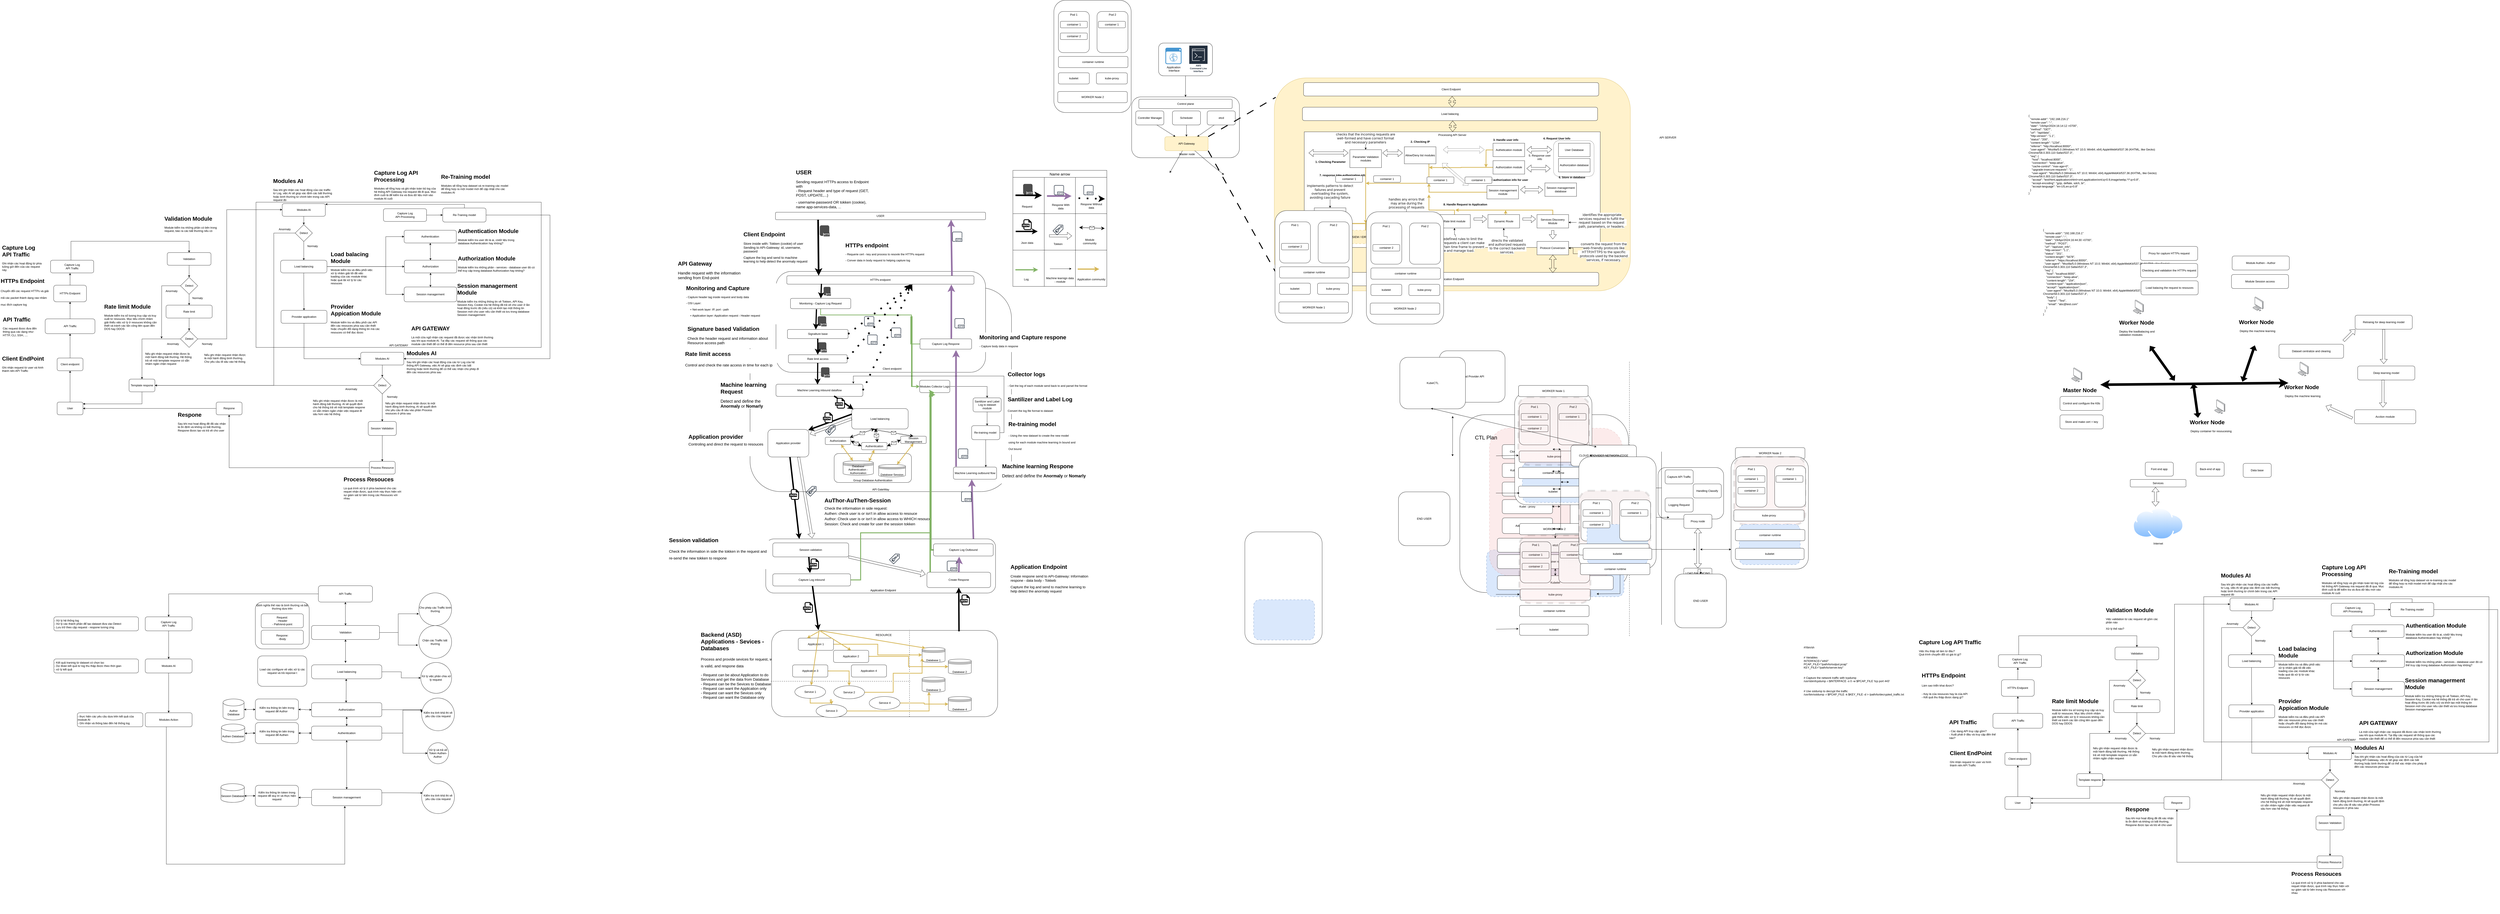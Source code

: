 <mxfile version="24.2.5" type="github">
  <diagram name="Page-1" id="UMn9NgwjwvaUy-2SpcIn">
    <mxGraphModel dx="6247" dy="1924" grid="0" gridSize="10" guides="1" tooltips="1" connect="1" arrows="1" fold="1" page="1" pageScale="1" pageWidth="827" pageHeight="1169" math="0" shadow="0">
      <root>
        <mxCell id="0" />
        <mxCell id="SCb9B_5f1ztIZIJHBHVb-7" value="Untitled Layer" style="" parent="0" />
        <mxCell id="SCb9B_5f1ztIZIJHBHVb-9" value="" style="rounded=1;whiteSpace=wrap;html=1;" parent="SCb9B_5f1ztIZIJHBHVb-7" vertex="1">
          <mxGeometry x="2558.25" y="1535" width="280" height="220" as="geometry" />
        </mxCell>
        <mxCell id="SCb9B_5f1ztIZIJHBHVb-10" value="" style="group" parent="SCb9B_5f1ztIZIJHBHVb-7" vertex="1" connectable="0">
          <mxGeometry x="311" y="-9" width="460" height="220" as="geometry" />
        </mxCell>
        <mxCell id="SCb9B_5f1ztIZIJHBHVb-11" value="" style="rounded=1;whiteSpace=wrap;html=1;" parent="SCb9B_5f1ztIZIJHBHVb-10" vertex="1">
          <mxGeometry y="-40" width="460" height="260" as="geometry" />
        </mxCell>
        <mxCell id="SCb9B_5f1ztIZIJHBHVb-12" value="Master node" style="text;html=1;strokeColor=none;fillColor=none;align=center;verticalAlign=middle;whiteSpace=wrap;rounded=0;" parent="SCb9B_5f1ztIZIJHBHVb-10" vertex="1">
          <mxGeometry x="174" y="190" width="125" height="30" as="geometry" />
        </mxCell>
        <mxCell id="SCb9B_5f1ztIZIJHBHVb-13" value="Controller Manager" style="rounded=1;whiteSpace=wrap;html=1;" parent="SCb9B_5f1ztIZIJHBHVb-10" vertex="1">
          <mxGeometry x="17.5" y="20" width="120" height="60" as="geometry" />
        </mxCell>
        <mxCell id="SCb9B_5f1ztIZIJHBHVb-14" value="Scheduler" style="rounded=1;whiteSpace=wrap;html=1;" parent="SCb9B_5f1ztIZIJHBHVb-10" vertex="1">
          <mxGeometry x="174" y="20" width="120" height="60" as="geometry" />
        </mxCell>
        <mxCell id="SCb9B_5f1ztIZIJHBHVb-15" value="etcd" style="rounded=1;whiteSpace=wrap;html=1;" parent="SCb9B_5f1ztIZIJHBHVb-10" vertex="1">
          <mxGeometry x="322.5" y="20" width="120" height="60" as="geometry" />
        </mxCell>
        <mxCell id="SCb9B_5f1ztIZIJHBHVb-16" value="API Gateway" style="rounded=1;whiteSpace=wrap;html=1;fillColor=#fff2cc;strokeColor=#d6b656;" parent="SCb9B_5f1ztIZIJHBHVb-10" vertex="1">
          <mxGeometry x="141.5" y="130" width="185" height="60" as="geometry" />
        </mxCell>
        <mxCell id="SCb9B_5f1ztIZIJHBHVb-17" value="" style="endArrow=classic;html=1;rounded=0;exitX=0.75;exitY=1;exitDx=0;exitDy=0;" parent="SCb9B_5f1ztIZIJHBHVb-10" source="SCb9B_5f1ztIZIJHBHVb-13" target="SCb9B_5f1ztIZIJHBHVb-16" edge="1">
          <mxGeometry width="50" height="50" relative="1" as="geometry">
            <mxPoint x="160" y="560" as="sourcePoint" />
            <mxPoint x="210" y="510" as="targetPoint" />
          </mxGeometry>
        </mxCell>
        <mxCell id="SCb9B_5f1ztIZIJHBHVb-18" value="" style="endArrow=classic;html=1;rounded=0;exitX=0.5;exitY=1;exitDx=0;exitDy=0;" parent="SCb9B_5f1ztIZIJHBHVb-10" source="SCb9B_5f1ztIZIJHBHVb-14" target="SCb9B_5f1ztIZIJHBHVb-16" edge="1">
          <mxGeometry width="50" height="50" relative="1" as="geometry">
            <mxPoint x="118" y="90" as="sourcePoint" />
            <mxPoint x="197" y="140" as="targetPoint" />
          </mxGeometry>
        </mxCell>
        <mxCell id="SCb9B_5f1ztIZIJHBHVb-19" value="" style="endArrow=classic;html=1;rounded=0;exitX=0.25;exitY=1;exitDx=0;exitDy=0;entryX=0.75;entryY=0;entryDx=0;entryDy=0;" parent="SCb9B_5f1ztIZIJHBHVb-10" source="SCb9B_5f1ztIZIJHBHVb-15" target="SCb9B_5f1ztIZIJHBHVb-16" edge="1">
          <mxGeometry width="50" height="50" relative="1" as="geometry">
            <mxPoint x="128" y="100" as="sourcePoint" />
            <mxPoint x="207" y="150" as="targetPoint" />
          </mxGeometry>
        </mxCell>
        <mxCell id="SCb9B_5f1ztIZIJHBHVb-42" value="Control plane" style="rounded=1;whiteSpace=wrap;html=1;" parent="SCb9B_5f1ztIZIJHBHVb-7" vertex="1">
          <mxGeometry x="341.75" y="-39" width="398.5" height="40" as="geometry" />
        </mxCell>
        <mxCell id="SCb9B_5f1ztIZIJHBHVb-43" value="" style="endArrow=classic;html=1;rounded=0;entryX=0.436;entryY=0.006;entryDx=0;entryDy=0;entryPerimeter=0;" parent="SCb9B_5f1ztIZIJHBHVb-7" source="SCb9B_5f1ztIZIJHBHVb-16" edge="1">
          <mxGeometry width="50" height="50" relative="1" as="geometry">
            <mxPoint x="674" y="81" as="sourcePoint" />
            <mxPoint x="704.88" y="283.88" as="targetPoint" />
            <Array as="points">
              <mxPoint x="651" y="241" />
            </Array>
          </mxGeometry>
        </mxCell>
        <mxCell id="SCb9B_5f1ztIZIJHBHVb-44" value="" style="endArrow=classic;html=1;rounded=0;" parent="SCb9B_5f1ztIZIJHBHVb-7" source="SCb9B_5f1ztIZIJHBHVb-16" edge="1">
          <mxGeometry width="50" height="50" relative="1" as="geometry">
            <mxPoint x="455" y="241" as="sourcePoint" />
            <mxPoint x="473.425" y="276" as="targetPoint" />
            <Array as="points" />
          </mxGeometry>
        </mxCell>
        <mxCell id="SCb9B_5f1ztIZIJHBHVb-45" value="" style="group" parent="SCb9B_5f1ztIZIJHBHVb-7" vertex="1" connectable="0">
          <mxGeometry x="426" y="-279" width="230" height="140" as="geometry" />
        </mxCell>
        <mxCell id="SCb9B_5f1ztIZIJHBHVb-46" value="" style="rounded=1;whiteSpace=wrap;html=1;" parent="SCb9B_5f1ztIZIJHBHVb-45" vertex="1">
          <mxGeometry width="230" height="140" as="geometry" />
        </mxCell>
        <mxCell id="SCb9B_5f1ztIZIJHBHVb-47" value="Application&lt;br&gt;&amp;nbsp;Interface" style="shadow=0;dashed=0;html=1;strokeColor=none;fillColor=#4495D1;labelPosition=center;verticalLabelPosition=bottom;verticalAlign=top;align=center;outlineConnect=0;shape=mxgraph.veeam.2d.web_ui;" parent="SCb9B_5f1ztIZIJHBHVb-45" vertex="1">
          <mxGeometry x="29" y="20" width="69" height="70" as="geometry" />
        </mxCell>
        <mxCell id="SCb9B_5f1ztIZIJHBHVb-48" value="AWS&#xa;Command Line Interface" style="sketch=0;outlineConnect=0;fontColor=#232F3E;gradientColor=none;strokeColor=#ffffff;fillColor=#232F3E;dashed=0;verticalLabelPosition=middle;verticalAlign=bottom;align=center;html=1;whiteSpace=wrap;fontSize=10;fontStyle=1;spacing=3;shape=mxgraph.aws4.productIcon;prIcon=mxgraph.aws4.command_line_interface;" parent="SCb9B_5f1ztIZIJHBHVb-45" vertex="1">
          <mxGeometry x="130" y="10" width="80" height="120" as="geometry" />
        </mxCell>
        <mxCell id="SCb9B_5f1ztIZIJHBHVb-49" style="edgeStyle=orthogonalEdgeStyle;rounded=0;orthogonalLoop=1;jettySize=auto;html=1;entryX=0.5;entryY=0;entryDx=0;entryDy=0;" parent="SCb9B_5f1ztIZIJHBHVb-7" source="SCb9B_5f1ztIZIJHBHVb-46" target="SCb9B_5f1ztIZIJHBHVb-11" edge="1">
          <mxGeometry relative="1" as="geometry" />
        </mxCell>
        <mxCell id="SCb9B_5f1ztIZIJHBHVb-50" value="" style="endArrow=none;html=1;rounded=0;entryX=0.004;entryY=0.091;entryDx=0;entryDy=0;entryPerimeter=0;exitX=1;exitY=0;exitDx=0;exitDy=0;dashed=1;dashPattern=8 8;strokeWidth=4;" parent="SCb9B_5f1ztIZIJHBHVb-7" source="SCb9B_5f1ztIZIJHBHVb-16" target="SCb9B_5f1ztIZIJHBHVb-53" edge="1">
          <mxGeometry width="50" height="50" relative="1" as="geometry">
            <mxPoint x="880" y="860" as="sourcePoint" />
            <mxPoint x="930" y="810" as="targetPoint" />
          </mxGeometry>
        </mxCell>
        <mxCell id="SCb9B_5f1ztIZIJHBHVb-51" value="" style="endArrow=none;html=1;rounded=0;entryX=0.014;entryY=0.943;entryDx=0;entryDy=0;entryPerimeter=0;exitX=1;exitY=1;exitDx=0;exitDy=0;dashed=1;dashPattern=8 8;strokeWidth=4;" parent="SCb9B_5f1ztIZIJHBHVb-7" source="SCb9B_5f1ztIZIJHBHVb-16" target="SCb9B_5f1ztIZIJHBHVb-53" edge="1">
          <mxGeometry width="50" height="50" relative="1" as="geometry">
            <mxPoint x="417" y="370" as="sourcePoint" />
            <mxPoint x="721.92" y="673.6" as="targetPoint" />
          </mxGeometry>
        </mxCell>
        <mxCell id="SCb9B_5f1ztIZIJHBHVb-52" value="API SERVER" style="text;html=1;strokeColor=none;fillColor=none;align=center;verticalAlign=middle;whiteSpace=wrap;rounded=0;" parent="SCb9B_5f1ztIZIJHBHVb-7" vertex="1">
          <mxGeometry x="2500" y="110" width="200" height="30" as="geometry" />
        </mxCell>
        <mxCell id="SCb9B_5f1ztIZIJHBHVb-53" value="" style="rounded=1;whiteSpace=wrap;html=1;fillColor=#fff2cc;strokeColor=#d6b656;" parent="SCb9B_5f1ztIZIJHBHVb-7" vertex="1">
          <mxGeometry x="920" y="-130" width="1520" height="910" as="geometry" />
        </mxCell>
        <mxCell id="SCb9B_5f1ztIZIJHBHVb-54" value="" style="group" parent="SCb9B_5f1ztIZIJHBHVb-7" vertex="1" connectable="0">
          <mxGeometry x="1040" y="-110" width="1710" height="1032" as="geometry" />
        </mxCell>
        <mxCell id="SCb9B_5f1ztIZIJHBHVb-55" value="" style="group" parent="SCb9B_5f1ztIZIJHBHVb-54" vertex="1" connectable="0">
          <mxGeometry width="1710.0" height="1032" as="geometry" />
        </mxCell>
        <mxCell id="SCb9B_5f1ztIZIJHBHVb-56" value="Processing API Server" style="rounded=0;whiteSpace=wrap;html=1;movable=1;resizable=1;rotatable=1;deletable=1;editable=1;locked=0;connectable=1;verticalAlign=top;" parent="SCb9B_5f1ztIZIJHBHVb-55" vertex="1">
          <mxGeometry x="7.876" y="210.314" width="1263.568" height="494.237" as="geometry" />
        </mxCell>
        <mxCell id="SCb9B_5f1ztIZIJHBHVb-57" value="6. Gen token and authorization info for user" style="text;html=1;strokeColor=none;fillColor=none;align=center;verticalAlign=middle;whiteSpace=wrap;rounded=0;fontStyle=1" parent="SCb9B_5f1ztIZIJHBHVb-55" vertex="1">
          <mxGeometry x="707.115" y="401.508" width="264.415" height="28.679" as="geometry" />
        </mxCell>
        <mxCell id="SCb9B_5f1ztIZIJHBHVb-58" style="edgeStyle=orthogonalEdgeStyle;rounded=0;orthogonalLoop=1;jettySize=auto;html=1;fillColor=#fff2cc;strokeColor=#d6b656;strokeWidth=3;" parent="SCb9B_5f1ztIZIJHBHVb-55" source="SCb9B_5f1ztIZIJHBHVb-59" edge="1">
          <mxGeometry relative="1" as="geometry">
            <mxPoint x="783.649" y="362.791" as="targetPoint" />
          </mxGeometry>
        </mxCell>
        <mxCell id="SCb9B_5f1ztIZIJHBHVb-59" value="Authetication module" style="rounded=0;whiteSpace=wrap;html=1;" parent="SCb9B_5f1ztIZIJHBHVb-55" vertex="1">
          <mxGeometry x="813.691" y="259.068" width="135.021" height="57.358" as="geometry" />
        </mxCell>
        <mxCell id="SCb9B_5f1ztIZIJHBHVb-60" value="User Database" style="rounded=0;whiteSpace=wrap;html=1;" parent="SCb9B_5f1ztIZIJHBHVb-55" vertex="1">
          <mxGeometry x="1093.071" y="259.068" width="135.021" height="57.358" as="geometry" />
        </mxCell>
        <mxCell id="SCb9B_5f1ztIZIJHBHVb-61" style="edgeStyle=orthogonalEdgeStyle;rounded=0;orthogonalLoop=1;jettySize=auto;html=1;fillColor=#fff2cc;strokeColor=#d6b656;strokeWidth=3;" parent="SCb9B_5f1ztIZIJHBHVb-55" source="SCb9B_5f1ztIZIJHBHVb-62" edge="1">
          <mxGeometry relative="1" as="geometry">
            <mxPoint x="540.083" y="362.791" as="targetPoint" />
          </mxGeometry>
        </mxCell>
        <mxCell id="SCb9B_5f1ztIZIJHBHVb-62" value="Authorization module" style="rounded=0;whiteSpace=wrap;html=1;" parent="SCb9B_5f1ztIZIJHBHVb-55" vertex="1">
          <mxGeometry x="813.691" y="333.634" width="135.021" height="57.358" as="geometry" />
        </mxCell>
        <mxCell id="SCb9B_5f1ztIZIJHBHVb-63" value="3. Handle user info" style="text;html=1;strokeColor=none;fillColor=none;align=center;verticalAlign=middle;whiteSpace=wrap;rounded=0;fontStyle=1" parent="SCb9B_5f1ztIZIJHBHVb-55" vertex="1">
          <mxGeometry x="792.065" y="230.389" width="151.898" height="28.679" as="geometry" />
        </mxCell>
        <mxCell id="SCb9B_5f1ztIZIJHBHVb-64" value="" style="shape=flexArrow;endArrow=classic;html=1;rounded=0;startArrow=block;" parent="SCb9B_5f1ztIZIJHBHVb-55" edge="1">
          <mxGeometry width="50" height="50" relative="1" as="geometry">
            <mxPoint x="1058.416" y="367.571" as="sourcePoint" />
            <mxPoint x="957.15" y="367.093" as="targetPoint" />
          </mxGeometry>
        </mxCell>
        <mxCell id="SCb9B_5f1ztIZIJHBHVb-65" value="6. Store in database" style="text;html=1;strokeColor=none;fillColor=none;align=center;verticalAlign=middle;whiteSpace=wrap;rounded=0;fontStyle=1" parent="SCb9B_5f1ztIZIJHBHVb-55" vertex="1">
          <mxGeometry x="1074.54" y="390.992" width="151.898" height="28.679" as="geometry" />
        </mxCell>
        <mxCell id="SCb9B_5f1ztIZIJHBHVb-66" value="5. Response user info" style="text;html=1;strokeColor=none;fillColor=none;align=center;verticalAlign=middle;whiteSpace=wrap;rounded=0;" parent="SCb9B_5f1ztIZIJHBHVb-55" vertex="1">
          <mxGeometry x="954.056" y="304.955" width="118.143" height="28.679" as="geometry" />
        </mxCell>
        <mxCell id="SCb9B_5f1ztIZIJHBHVb-67" value="7. response toke authorization info&amp;nbsp;&amp;nbsp;" style="text;html=1;strokeColor=none;fillColor=none;align=center;verticalAlign=middle;whiteSpace=wrap;rounded=0;fontStyle=1" parent="SCb9B_5f1ztIZIJHBHVb-55" vertex="1">
          <mxGeometry x="4.894" y="381.911" width="341.265" height="28.679" as="geometry" />
        </mxCell>
        <mxCell id="SCb9B_5f1ztIZIJHBHVb-68" value="" style="shape=flexArrow;endArrow=classic;html=1;rounded=0;startArrow=block;" parent="SCb9B_5f1ztIZIJHBHVb-55" edge="1">
          <mxGeometry width="50" height="50" relative="1" as="geometry">
            <mxPoint x="27.004" y="300.653" as="sourcePoint" />
            <mxPoint x="195.78" y="300.653" as="targetPoint" />
          </mxGeometry>
        </mxCell>
        <mxCell id="SCb9B_5f1ztIZIJHBHVb-69" style="edgeStyle=orthogonalEdgeStyle;rounded=0;orthogonalLoop=1;jettySize=auto;html=1;fillColor=#fff2cc;strokeColor=#d6b656;strokeWidth=3;" parent="SCb9B_5f1ztIZIJHBHVb-55" source="SCb9B_5f1ztIZIJHBHVb-70" edge="1">
          <mxGeometry relative="1" as="geometry">
            <mxPoint x="540.083" y="430.187" as="targetPoint" />
          </mxGeometry>
        </mxCell>
        <mxCell id="SCb9B_5f1ztIZIJHBHVb-70" value="Session managerment module" style="rounded=0;whiteSpace=wrap;html=1;" parent="SCb9B_5f1ztIZIJHBHVb-55" vertex="1">
          <mxGeometry x="787.621" y="439.747" width="135.021" height="57.358" as="geometry" />
        </mxCell>
        <mxCell id="SCb9B_5f1ztIZIJHBHVb-71" value="Session managerment database" style="rounded=0;whiteSpace=wrap;html=1;" parent="SCb9B_5f1ztIZIJHBHVb-55" vertex="1">
          <mxGeometry x="1035.159" y="428.753" width="135.021" height="57.358" as="geometry" />
        </mxCell>
        <mxCell id="SCb9B_5f1ztIZIJHBHVb-72" value="" style="shape=flexArrow;endArrow=classic;html=1;rounded=0;startArrow=block;" parent="SCb9B_5f1ztIZIJHBHVb-55" edge="1">
          <mxGeometry width="50" height="50" relative="1" as="geometry">
            <mxPoint x="958.05" y="287.747" as="sourcePoint" />
            <mxPoint x="1064.942" y="286.313" as="targetPoint" />
          </mxGeometry>
        </mxCell>
        <mxCell id="SCb9B_5f1ztIZIJHBHVb-73" value="" style="shape=flexArrow;endArrow=classic;html=1;rounded=0;startArrow=block;" parent="SCb9B_5f1ztIZIJHBHVb-55" edge="1">
          <mxGeometry width="50" height="50" relative="1" as="geometry">
            <mxPoint x="930.517" y="457.738" as="sourcePoint" />
            <mxPoint x="1027.282" y="458.216" as="targetPoint" />
          </mxGeometry>
        </mxCell>
        <mxCell id="SCb9B_5f1ztIZIJHBHVb-74" value="Authorization database" style="rounded=0;whiteSpace=wrap;html=1;" parent="SCb9B_5f1ztIZIJHBHVb-55" vertex="1">
          <mxGeometry x="1093.071" y="324.552" width="135.021" height="57.358" as="geometry" />
        </mxCell>
        <mxCell id="SCb9B_5f1ztIZIJHBHVb-75" style="edgeStyle=orthogonalEdgeStyle;rounded=0;orthogonalLoop=1;jettySize=auto;html=1;fillColor=#fff2cc;strokeColor=#d6b656;strokeWidth=3;" parent="SCb9B_5f1ztIZIJHBHVb-55" source="SCb9B_5f1ztIZIJHBHVb-76" edge="1">
          <mxGeometry relative="1" as="geometry">
            <mxPoint x="270.041" y="602.262" as="targetPoint" />
          </mxGeometry>
        </mxCell>
        <mxCell id="SCb9B_5f1ztIZIJHBHVb-76" value="Parameter Validation modules" style="rounded=0;whiteSpace=wrap;html=1;" parent="SCb9B_5f1ztIZIJHBHVb-55" vertex="1">
          <mxGeometry x="202.531" y="286.791" width="135.021" height="76.478" as="geometry" />
        </mxCell>
        <mxCell id="SCb9B_5f1ztIZIJHBHVb-77" style="edgeStyle=orthogonalEdgeStyle;rounded=0;orthogonalLoop=1;jettySize=auto;html=1;fillColor=#fff2cc;strokeColor=#d6b656;strokeWidth=3;" parent="SCb9B_5f1ztIZIJHBHVb-55" source="SCb9B_5f1ztIZIJHBHVb-78" edge="1">
          <mxGeometry relative="1" as="geometry">
            <mxPoint x="270.041" y="430.187" as="targetPoint" />
            <Array as="points">
              <mxPoint x="540.083" y="430.187" />
            </Array>
          </mxGeometry>
        </mxCell>
        <mxCell id="SCb9B_5f1ztIZIJHBHVb-78" value="Allow/Deny list modules" style="rounded=0;whiteSpace=wrap;html=1;" parent="SCb9B_5f1ztIZIJHBHVb-55" vertex="1">
          <mxGeometry x="435.104" y="274.364" width="135.021" height="72.654" as="geometry" />
        </mxCell>
        <mxCell id="SCb9B_5f1ztIZIJHBHVb-79" value="" style="shape=flexArrow;endArrow=classic;html=1;rounded=0;startArrow=block;" parent="SCb9B_5f1ztIZIJHBHVb-55" edge="1">
          <mxGeometry width="50" height="50" relative="1" as="geometry">
            <mxPoint x="342.052" y="300.653" as="sourcePoint" />
            <mxPoint x="427.565" y="301.131" as="targetPoint" />
          </mxGeometry>
        </mxCell>
        <mxCell id="SCb9B_5f1ztIZIJHBHVb-80" value="" style="rounded=1;whiteSpace=wrap;html=1;fillColor=none;dashed=1;" parent="SCb9B_5f1ztIZIJHBHVb-55" vertex="1">
          <mxGeometry x="1072.199" y="248.075" width="172.77" height="152.955" as="geometry" />
        </mxCell>
        <mxCell id="SCb9B_5f1ztIZIJHBHVb-81" style="edgeStyle=orthogonalEdgeStyle;rounded=0;orthogonalLoop=1;jettySize=auto;html=1;fillColor=#fff2cc;strokeColor=#d6b656;strokeWidth=3;" parent="SCb9B_5f1ztIZIJHBHVb-55" source="SCb9B_5f1ztIZIJHBHVb-82" edge="1">
          <mxGeometry relative="1" as="geometry">
            <mxPoint x="540.083" y="477.986" as="targetPoint" />
            <Array as="points">
              <mxPoint x="649.224" y="544.904" />
            </Array>
          </mxGeometry>
        </mxCell>
        <mxCell id="SCb9B_5f1ztIZIJHBHVb-82" value="Rate limit module" style="rounded=0;whiteSpace=wrap;html=1;" parent="SCb9B_5f1ztIZIJHBHVb-55" vertex="1">
          <mxGeometry x="581.714" y="564.023" width="135.021" height="57.358" as="geometry" />
        </mxCell>
        <mxCell id="SCb9B_5f1ztIZIJHBHVb-83" style="edgeStyle=orthogonalEdgeStyle;rounded=0;orthogonalLoop=1;jettySize=auto;html=1;fillColor=#fff2cc;strokeColor=#d6b656;strokeWidth=3;" parent="SCb9B_5f1ztIZIJHBHVb-55" source="SCb9B_5f1ztIZIJHBHVb-84" edge="1">
          <mxGeometry relative="1" as="geometry">
            <mxPoint x="867.508" y="544.904" as="targetPoint" />
            <Array as="points">
              <mxPoint x="867.508" y="554.463" />
              <mxPoint x="867.508" y="554.463" />
            </Array>
          </mxGeometry>
        </mxCell>
        <mxCell id="SCb9B_5f1ztIZIJHBHVb-84" value="Dynamic Route" style="rounded=0;whiteSpace=wrap;html=1;" parent="SCb9B_5f1ztIZIJHBHVb-55" vertex="1">
          <mxGeometry x="792.065" y="564.023" width="135.021" height="57.358" as="geometry" />
        </mxCell>
        <mxCell id="SCb9B_5f1ztIZIJHBHVb-85" value="Protocol Conversion" style="rounded=0;whiteSpace=wrap;html=1;" parent="SCb9B_5f1ztIZIJHBHVb-55" vertex="1">
          <mxGeometry x="1001.403" y="678.74" width="135.021" height="57.358" as="geometry" />
        </mxCell>
        <mxCell id="SCb9B_5f1ztIZIJHBHVb-86" style="edgeStyle=orthogonalEdgeStyle;rounded=0;orthogonalLoop=1;jettySize=auto;html=1;fillColor=#fff2cc;strokeColor=#d6b656;strokeWidth=3;" parent="SCb9B_5f1ztIZIJHBHVb-55" source="SCb9B_5f1ztIZIJHBHVb-87" edge="1">
          <mxGeometry relative="1" as="geometry">
            <mxPoint x="652.6" y="544.904" as="targetPoint" />
            <Array as="points">
              <mxPoint x="1068.914" y="544.904" />
            </Array>
          </mxGeometry>
        </mxCell>
        <mxCell id="SCb9B_5f1ztIZIJHBHVb-87" value="Services Discovery Module" style="rounded=0;whiteSpace=wrap;html=1;" parent="SCb9B_5f1ztIZIJHBHVb-55" vertex="1">
          <mxGeometry x="1001.403" y="564.023" width="135.021" height="57.358" as="geometry" />
        </mxCell>
        <mxCell id="SCb9B_5f1ztIZIJHBHVb-88" value="2. Checking IP" style="text;html=1;strokeColor=none;fillColor=none;align=center;verticalAlign=middle;whiteSpace=wrap;rounded=0;fontStyle=1" parent="SCb9B_5f1ztIZIJHBHVb-55" vertex="1">
          <mxGeometry x="426.665" y="238.993" width="151.898" height="28.679" as="geometry" />
        </mxCell>
        <mxCell id="SCb9B_5f1ztIZIJHBHVb-89" value="1. Checking Parameter" style="text;html=1;strokeColor=none;fillColor=none;align=center;verticalAlign=middle;whiteSpace=wrap;rounded=0;fontStyle=1" parent="SCb9B_5f1ztIZIJHBHVb-55" vertex="1">
          <mxGeometry x="43.882" y="324.552" width="151.898" height="28.679" as="geometry" />
        </mxCell>
        <mxCell id="SCb9B_5f1ztIZIJHBHVb-90" value="4. Request User Info" style="text;html=1;strokeColor=none;fillColor=none;align=center;verticalAlign=middle;whiteSpace=wrap;rounded=0;fontStyle=1" parent="SCb9B_5f1ztIZIJHBHVb-55" vertex="1">
          <mxGeometry x="993.921" y="224.653" width="183.741" height="28.679" as="geometry" />
        </mxCell>
        <mxCell id="SCb9B_5f1ztIZIJHBHVb-91" value="" style="shape=flexArrow;endArrow=classic;html=1;rounded=0;" parent="SCb9B_5f1ztIZIJHBHVb-55" edge="1">
          <mxGeometry width="50" height="50" relative="1" as="geometry">
            <mxPoint x="731.362" y="583.143" as="sourcePoint" />
            <mxPoint x="787.621" y="583.143" as="targetPoint" />
          </mxGeometry>
        </mxCell>
        <mxCell id="SCb9B_5f1ztIZIJHBHVb-92" value="" style="shape=flexArrow;endArrow=classic;html=1;rounded=0;" parent="SCb9B_5f1ztIZIJHBHVb-55" edge="1">
          <mxGeometry width="50" height="50" relative="1" as="geometry">
            <mxPoint x="940.081" y="583.143" as="sourcePoint" />
            <mxPoint x="996.34" y="583.143" as="targetPoint" />
          </mxGeometry>
        </mxCell>
        <mxCell id="SCb9B_5f1ztIZIJHBHVb-93" value="" style="shape=flexArrow;endArrow=classic;html=1;rounded=0;" parent="SCb9B_5f1ztIZIJHBHVb-55" edge="1">
          <mxGeometry width="50" height="50" relative="1" as="geometry">
            <mxPoint x="1068.914" y="630.941" as="sourcePoint" />
            <mxPoint x="1068.914" y="669.18" as="targetPoint" />
          </mxGeometry>
        </mxCell>
        <mxCell id="SCb9B_5f1ztIZIJHBHVb-94" value="Circuit Break" style="rounded=0;whiteSpace=wrap;html=1;" parent="SCb9B_5f1ztIZIJHBHVb-55" vertex="1">
          <mxGeometry x="50.633" y="535.344" width="135.021" height="57.358" as="geometry" />
        </mxCell>
        <mxCell id="SCb9B_5f1ztIZIJHBHVb-95" value="SIEM / IDR-XDR System" style="rounded=0;whiteSpace=wrap;html=1;dashed=1;dashPattern=8 8;fillColor=#fff2cc;strokeColor=#d6b656;" parent="SCb9B_5f1ztIZIJHBHVb-55" vertex="1">
          <mxGeometry x="210.97" y="630.941" width="135.021" height="57.358" as="geometry" />
        </mxCell>
        <mxCell id="SCb9B_5f1ztIZIJHBHVb-96" value="Cache" style="rounded=0;whiteSpace=wrap;html=1;" parent="SCb9B_5f1ztIZIJHBHVb-55" vertex="1">
          <mxGeometry x="375.751" y="630.941" width="135.021" height="57.358" as="geometry" />
        </mxCell>
        <mxCell id="SCb9B_5f1ztIZIJHBHVb-97" value="Logging and monitoring" style="rounded=0;whiteSpace=wrap;html=1;fillColor=#fff2cc;strokeColor=#d6b656;" parent="SCb9B_5f1ztIZIJHBHVb-55" vertex="1">
          <mxGeometry x="50.633" y="630.941" width="135.021" height="57.358" as="geometry" />
        </mxCell>
        <mxCell id="SCb9B_5f1ztIZIJHBHVb-98" value="Error handling" style="rounded=0;whiteSpace=wrap;html=1;" parent="SCb9B_5f1ztIZIJHBHVb-55" vertex="1">
          <mxGeometry x="375.751" y="564.023" width="135.021" height="57.358" as="geometry" />
        </mxCell>
        <mxCell id="SCb9B_5f1ztIZIJHBHVb-99" style="edgeStyle=orthogonalEdgeStyle;rounded=0;orthogonalLoop=1;jettySize=auto;html=1;" parent="SCb9B_5f1ztIZIJHBHVb-55" source="SCb9B_5f1ztIZIJHBHVb-100" target="SCb9B_5f1ztIZIJHBHVb-82" edge="1">
          <mxGeometry relative="1" as="geometry" />
        </mxCell>
        <mxCell id="SCb9B_5f1ztIZIJHBHVb-100" value="&lt;span style=&quot;color: rgba(0, 0, 0, 0.9); font-family: -apple-system, system-ui, BlinkMacSystemFont, &amp;quot;Segoe UI&amp;quot;, Roboto, &amp;quot;Helvetica Neue&amp;quot;, &amp;quot;Fira Sans&amp;quot;, Ubuntu, Oxygen, &amp;quot;Oxygen Sans&amp;quot;, Cantarell, &amp;quot;Droid Sans&amp;quot;, &amp;quot;Apple Color Emoji&amp;quot;, &amp;quot;Segoe UI Emoji&amp;quot;, &amp;quot;Segoe UI Emoji&amp;quot;, &amp;quot;Segoe UI Symbol&amp;quot;, &amp;quot;Lucida Grande&amp;quot;, Helvetica, Arial, sans-serif; font-size: 14px; font-style: normal; font-variant-ligatures: normal; font-variant-caps: normal; font-weight: 400; letter-spacing: normal; orphans: 2; text-align: start; text-indent: 0px; text-transform: none; widows: 2; word-spacing: 0px; -webkit-text-stroke-width: 0px; background-color: rgb(255, 255, 255); text-decoration-thickness: initial; text-decoration-style: initial; text-decoration-color: initial; float: none; display: inline !important;&quot;&gt;applies predefined rules to limit the number of requests a client can make within a certain time frame to prevent abuse and manage load.&lt;/span&gt;" style="text;html=1;strokeColor=none;fillColor=default;align=center;verticalAlign=middle;whiteSpace=wrap;rounded=0;" parent="SCb9B_5f1ztIZIJHBHVb-55" vertex="1">
          <mxGeometry x="526.018" y="678.74" width="254.345" height="28.679" as="geometry" />
        </mxCell>
        <mxCell id="SCb9B_5f1ztIZIJHBHVb-101" value="" style="edgeStyle=orthogonalEdgeStyle;rounded=0;orthogonalLoop=1;jettySize=auto;html=1;" parent="SCb9B_5f1ztIZIJHBHVb-55" source="SCb9B_5f1ztIZIJHBHVb-102" target="SCb9B_5f1ztIZIJHBHVb-84" edge="1">
          <mxGeometry relative="1" as="geometry" />
        </mxCell>
        <mxCell id="SCb9B_5f1ztIZIJHBHVb-102" value="&#xa;&lt;span style=&quot;color: rgba(0, 0, 0, 0.9); font-family: -apple-system, system-ui, BlinkMacSystemFont, &amp;quot;Segoe UI&amp;quot;, Roboto, &amp;quot;Helvetica Neue&amp;quot;, &amp;quot;Fira Sans&amp;quot;, Ubuntu, Oxygen, &amp;quot;Oxygen Sans&amp;quot;, Cantarell, &amp;quot;Droid Sans&amp;quot;, &amp;quot;Apple Color Emoji&amp;quot;, &amp;quot;Segoe UI Emoji&amp;quot;, &amp;quot;Segoe UI Emoji&amp;quot;, &amp;quot;Segoe UI Symbol&amp;quot;, &amp;quot;Lucida Grande&amp;quot;, Helvetica, Arial, sans-serif; font-size: 14px; font-style: normal; font-variant-ligatures: normal; font-variant-caps: normal; font-weight: 400; letter-spacing: normal; orphans: 2; text-align: start; text-indent: 0px; text-transform: none; widows: 2; word-spacing: 0px; -webkit-text-stroke-width: 0px; background-color: rgb(255, 255, 255); text-decoration-thickness: initial; text-decoration-style: initial; text-decoration-color: initial; float: none; display: inline !important;&quot;&gt;directs the validated and authorized requests to the correct backend services.&lt;/span&gt;&lt;span style=&quot;box-sizing: inherit; margin: var(--artdeco-reset-base-margin-zero); padding: var(--artdeco-reset-base-padding-zero); border: var(--artdeco-reset-base-border-zero); font-size: 14px; vertical-align: var(--artdeco-reset-base-vertical-align-baseline); background-color: rgb(255, 255, 255); outline: var(--artdeco-reset-base-outline-zero); color: rgba(0, 0, 0, 0.9); font-family: -apple-system, system-ui, BlinkMacSystemFont, &amp;quot;Segoe UI&amp;quot;, Roboto, &amp;quot;Helvetica Neue&amp;quot;, &amp;quot;Fira Sans&amp;quot;, Ubuntu, Oxygen, &amp;quot;Oxygen Sans&amp;quot;, Cantarell, &amp;quot;Droid Sans&amp;quot;, &amp;quot;Apple Color Emoji&amp;quot;, &amp;quot;Segoe UI Emoji&amp;quot;, &amp;quot;Segoe UI Emoji&amp;quot;, &amp;quot;Segoe UI Symbol&amp;quot;, &amp;quot;Lucida Grande&amp;quot;, Helvetica, Arial, sans-serif; font-style: normal; font-variant-ligatures: normal; font-variant-caps: normal; font-weight: 400; letter-spacing: normal; orphans: 2; text-align: start; text-indent: 0px; text-transform: none; widows: 2; word-spacing: 0px; -webkit-text-stroke-width: 0px; text-decoration-thickness: initial; text-decoration-style: initial; text-decoration-color: initial; line-height: inherit !important;&quot; class=&quot;white-space-pre&quot;&gt; &lt;/span&gt;&#xa;&#xa;" style="text;html=1;strokeColor=none;fillColor=default;align=center;verticalAlign=middle;whiteSpace=wrap;rounded=0;" parent="SCb9B_5f1ztIZIJHBHVb-55" vertex="1">
          <mxGeometry x="792.065" y="693.079" width="164.331" height="28.679" as="geometry" />
        </mxCell>
        <mxCell id="SCb9B_5f1ztIZIJHBHVb-103" style="edgeStyle=orthogonalEdgeStyle;rounded=0;orthogonalLoop=1;jettySize=auto;html=1;" parent="SCb9B_5f1ztIZIJHBHVb-55" source="SCb9B_5f1ztIZIJHBHVb-126" edge="1">
          <mxGeometry relative="1" as="geometry">
            <mxPoint x="1136.424" y="597.482" as="targetPoint" />
          </mxGeometry>
        </mxCell>
        <mxCell id="SCb9B_5f1ztIZIJHBHVb-104" style="edgeStyle=orthogonalEdgeStyle;rounded=0;orthogonalLoop=1;jettySize=auto;html=1;" parent="SCb9B_5f1ztIZIJHBHVb-55" source="SCb9B_5f1ztIZIJHBHVb-105" target="SCb9B_5f1ztIZIJHBHVb-94" edge="1">
          <mxGeometry relative="1" as="geometry" />
        </mxCell>
        <mxCell id="SCb9B_5f1ztIZIJHBHVb-105" value="&#xa;&lt;span style=&quot;color: rgba(0, 0, 0, 0.9); font-family: -apple-system, system-ui, BlinkMacSystemFont, &amp;quot;Segoe UI&amp;quot;, Roboto, &amp;quot;Helvetica Neue&amp;quot;, &amp;quot;Fira Sans&amp;quot;, Ubuntu, Oxygen, &amp;quot;Oxygen Sans&amp;quot;, Cantarell, &amp;quot;Droid Sans&amp;quot;, &amp;quot;Apple Color Emoji&amp;quot;, &amp;quot;Segoe UI Emoji&amp;quot;, &amp;quot;Segoe UI Emoji&amp;quot;, &amp;quot;Segoe UI Symbol&amp;quot;, &amp;quot;Lucida Grande&amp;quot;, Helvetica, Arial, sans-serif; font-size: 14px; font-style: normal; font-variant-ligatures: normal; font-variant-caps: normal; font-weight: 400; letter-spacing: normal; orphans: 2; text-align: start; text-indent: 0px; text-transform: none; widows: 2; word-spacing: 0px; -webkit-text-stroke-width: 0px; background-color: rgb(255, 255, 255); text-decoration-thickness: initial; text-decoration-style: initial; text-decoration-color: initial; float: none; display: inline !important;&quot;&gt;implements patterns to detect failures and prevent overloading the system, avoiding cascading failure&lt;/span&gt;&#xa;&#xa;" style="text;html=1;strokeColor=none;fillColor=default;align=center;verticalAlign=middle;whiteSpace=wrap;rounded=0;" parent="SCb9B_5f1ztIZIJHBHVb-55" vertex="1">
          <mxGeometry x="14.008" y="458.866" width="208.157" height="28.679" as="geometry" />
        </mxCell>
        <mxCell id="SCb9B_5f1ztIZIJHBHVb-106" style="edgeStyle=orthogonalEdgeStyle;rounded=0;orthogonalLoop=1;jettySize=auto;html=1;" parent="SCb9B_5f1ztIZIJHBHVb-55" source="SCb9B_5f1ztIZIJHBHVb-107" edge="1">
          <mxGeometry relative="1" as="geometry">
            <mxPoint x="455.132" y="688.299" as="targetPoint" />
          </mxGeometry>
        </mxCell>
        <mxCell id="SCb9B_5f1ztIZIJHBHVb-107" value="&#xa;&lt;span style=&quot;color: rgba(0, 0, 0, 0.9); font-family: -apple-system, system-ui, BlinkMacSystemFont, &amp;quot;Segoe UI&amp;quot;, Roboto, &amp;quot;Helvetica Neue&amp;quot;, &amp;quot;Fira Sans&amp;quot;, Ubuntu, Oxygen, &amp;quot;Oxygen Sans&amp;quot;, Cantarell, &amp;quot;Droid Sans&amp;quot;, &amp;quot;Apple Color Emoji&amp;quot;, &amp;quot;Segoe UI Emoji&amp;quot;, &amp;quot;Segoe UI Emoji&amp;quot;, &amp;quot;Segoe UI Symbol&amp;quot;, &amp;quot;Lucida Grande&amp;quot;, Helvetica, Arial, sans-serif; font-size: 14px; font-style: normal; font-variant-ligatures: normal; font-variant-caps: normal; font-weight: 400; letter-spacing: normal; orphans: 2; text-align: start; text-indent: 0px; text-transform: none; widows: 2; word-spacing: 0px; -webkit-text-stroke-width: 0px; background-color: rgb(255, 255, 255); text-decoration-thickness: initial; text-decoration-style: initial; text-decoration-color: initial; float: none; display: inline !important;&quot;&gt;stores responses to common requests, reducing the number of calls to the backend services.&lt;/span&gt;&#xa;&#xa;" style="text;html=1;strokeColor=none;fillColor=none;align=center;verticalAlign=middle;whiteSpace=wrap;rounded=0;" parent="SCb9B_5f1ztIZIJHBHVb-55" vertex="1">
          <mxGeometry x="333.614" y="755.217" width="243.037" height="28.679" as="geometry" />
        </mxCell>
        <mxCell id="SCb9B_5f1ztIZIJHBHVb-108" value="" style="edgeStyle=orthogonalEdgeStyle;rounded=0;orthogonalLoop=1;jettySize=auto;html=1;" parent="SCb9B_5f1ztIZIJHBHVb-55" source="SCb9B_5f1ztIZIJHBHVb-109" target="SCb9B_5f1ztIZIJHBHVb-98" edge="1">
          <mxGeometry relative="1" as="geometry" />
        </mxCell>
        <mxCell id="SCb9B_5f1ztIZIJHBHVb-109" value="&#xa;&lt;span style=&quot;color: rgba(0, 0, 0, 0.9); font-family: -apple-system, system-ui, BlinkMacSystemFont, &amp;quot;Segoe UI&amp;quot;, Roboto, &amp;quot;Helvetica Neue&amp;quot;, &amp;quot;Fira Sans&amp;quot;, Ubuntu, Oxygen, &amp;quot;Oxygen Sans&amp;quot;, Cantarell, &amp;quot;Droid Sans&amp;quot;, &amp;quot;Apple Color Emoji&amp;quot;, &amp;quot;Segoe UI Emoji&amp;quot;, &amp;quot;Segoe UI Emoji&amp;quot;, &amp;quot;Segoe UI Symbol&amp;quot;, &amp;quot;Lucida Grande&amp;quot;, Helvetica, Arial, sans-serif; font-size: 14px; font-style: normal; font-variant-ligatures: normal; font-variant-caps: normal; font-weight: 400; letter-spacing: normal; orphans: 2; text-align: start; text-indent: 0px; text-transform: none; widows: 2; word-spacing: 0px; -webkit-text-stroke-width: 0px; background-color: rgb(255, 255, 255); text-decoration-thickness: initial; text-decoration-style: initial; text-decoration-color: initial; float: none; display: inline !important;&quot;&gt;handles any errors that may arise during the processing of requests&lt;/span&gt;&#xa;&#xa;" style="text;html=1;strokeColor=none;fillColor=default;align=center;verticalAlign=middle;whiteSpace=wrap;rounded=0;" parent="SCb9B_5f1ztIZIJHBHVb-55" vertex="1">
          <mxGeometry x="355.554" y="506.665" width="176.708" height="32.503" as="geometry" />
        </mxCell>
        <mxCell id="SCb9B_5f1ztIZIJHBHVb-110" value="" style="edgeStyle=orthogonalEdgeStyle;rounded=0;orthogonalLoop=1;jettySize=auto;html=1;" parent="SCb9B_5f1ztIZIJHBHVb-55" source="SCb9B_5f1ztIZIJHBHVb-111" target="SCb9B_5f1ztIZIJHBHVb-76" edge="1">
          <mxGeometry relative="1" as="geometry" />
        </mxCell>
        <mxCell id="SCb9B_5f1ztIZIJHBHVb-111" value="&#xa;&lt;span style=&quot;color: rgba(0, 0, 0, 0.9); font-family: -apple-system, system-ui, BlinkMacSystemFont, &amp;quot;Segoe UI&amp;quot;, Roboto, &amp;quot;Helvetica Neue&amp;quot;, &amp;quot;Fira Sans&amp;quot;, Ubuntu, Oxygen, &amp;quot;Oxygen Sans&amp;quot;, Cantarell, &amp;quot;Droid Sans&amp;quot;, &amp;quot;Apple Color Emoji&amp;quot;, &amp;quot;Segoe UI Emoji&amp;quot;, &amp;quot;Segoe UI Emoji&amp;quot;, &amp;quot;Segoe UI Symbol&amp;quot;, &amp;quot;Lucida Grande&amp;quot;, Helvetica, Arial, sans-serif; font-size: 14px; font-style: normal; font-variant-ligatures: normal; font-variant-caps: normal; font-weight: 400; letter-spacing: normal; orphans: 2; text-align: start; text-indent: 0px; text-transform: none; widows: 2; word-spacing: 0px; -webkit-text-stroke-width: 0px; background-color: rgb(255, 255, 255); text-decoration-thickness: initial; text-decoration-style: initial; text-decoration-color: initial; float: none; display: inline !important;&quot;&gt;checks that the incoming requests are well-formed and have correct format and necessary parameters&lt;/span&gt;&#xa;&#xa;" style="text;html=1;strokeColor=none;fillColor=default;align=center;verticalAlign=middle;whiteSpace=wrap;rounded=0;" parent="SCb9B_5f1ztIZIJHBHVb-55" vertex="1">
          <mxGeometry x="138.396" y="230.389" width="263.29" height="28.679" as="geometry" />
        </mxCell>
        <mxCell id="SCb9B_5f1ztIZIJHBHVb-112" value="" style="endArrow=none;html=1;rounded=0;fillColor=#fff2cc;strokeColor=#d6b656;strokeWidth=4;" parent="SCb9B_5f1ztIZIJHBHVb-55" edge="1">
          <mxGeometry width="50" height="50" relative="1" as="geometry">
            <mxPoint x="292.545" y="602.262" as="sourcePoint" />
            <mxPoint x="101.266" y="602.262" as="targetPoint" />
          </mxGeometry>
        </mxCell>
        <mxCell id="SCb9B_5f1ztIZIJHBHVb-113" value="" style="endArrow=none;html=1;rounded=0;entryX=0.434;entryY=0.014;entryDx=0;entryDy=0;entryPerimeter=0;fillColor=#fff2cc;strokeColor=#d6b656;strokeWidth=4;" parent="SCb9B_5f1ztIZIJHBHVb-55" target="SCb9B_5f1ztIZIJHBHVb-95" edge="1">
          <mxGeometry width="50" height="50" relative="1" as="geometry">
            <mxPoint x="270.041" y="602.262" as="sourcePoint" />
            <mxPoint x="348.803" y="573.583" as="targetPoint" />
          </mxGeometry>
        </mxCell>
        <mxCell id="SCb9B_5f1ztIZIJHBHVb-114" value="" style="endArrow=none;html=1;rounded=0;entryX=0.434;entryY=0.014;entryDx=0;entryDy=0;entryPerimeter=0;fillColor=#fff2cc;strokeColor=#d6b656;strokeWidth=4;" parent="SCb9B_5f1ztIZIJHBHVb-55" edge="1">
          <mxGeometry width="50" height="50" relative="1" as="geometry">
            <mxPoint x="124.242" y="601.459" as="sourcePoint" />
            <mxPoint x="124.242" y="631.094" as="targetPoint" />
          </mxGeometry>
        </mxCell>
        <mxCell id="SCb9B_5f1ztIZIJHBHVb-115" value="Load balacing" style="rounded=1;whiteSpace=wrap;html=1;" parent="SCb9B_5f1ztIZIJHBHVb-55" vertex="1">
          <mxGeometry y="105.157" width="1260.193" height="57.358" as="geometry" />
        </mxCell>
        <mxCell id="SCb9B_5f1ztIZIJHBHVb-116" value="" style="shape=flexArrow;endArrow=classic;html=1;rounded=0;startArrow=block;dashed=1;" parent="SCb9B_5f1ztIZIJHBHVb-55" edge="1">
          <mxGeometry width="50" height="50" relative="1" as="geometry">
            <mxPoint x="600.786" y="286.791" as="sourcePoint" />
            <mxPoint x="776.369" y="286.791" as="targetPoint" />
          </mxGeometry>
        </mxCell>
        <mxCell id="SCb9B_5f1ztIZIJHBHVb-117" value="" style="shape=flexArrow;endArrow=classic;html=1;rounded=0;startArrow=block;dashed=1;" parent="SCb9B_5f1ztIZIJHBHVb-55" edge="1">
          <mxGeometry width="50" height="50" relative="1" as="geometry">
            <mxPoint x="596.341" y="344.15" as="sourcePoint" />
            <mxPoint x="708.859" y="439.747" as="targetPoint" />
          </mxGeometry>
        </mxCell>
        <mxCell id="SCb9B_5f1ztIZIJHBHVb-118" value="" style="shape=flexArrow;endArrow=classic;startArrow=classic;html=1;rounded=0;entryX=0.509;entryY=1.013;entryDx=0;entryDy=0;entryPerimeter=0;" parent="SCb9B_5f1ztIZIJHBHVb-55" target="SCb9B_5f1ztIZIJHBHVb-115" edge="1">
          <mxGeometry width="100" height="100" relative="1" as="geometry">
            <mxPoint x="641.348" y="210.314" as="sourcePoint" />
            <mxPoint x="855.131" y="430.187" as="targetPoint" />
          </mxGeometry>
        </mxCell>
        <mxCell id="SCb9B_5f1ztIZIJHBHVb-119" value="Client Endpoint" style="rounded=1;whiteSpace=wrap;html=1;" parent="SCb9B_5f1ztIZIJHBHVb-55" vertex="1">
          <mxGeometry x="4.894" width="1260.193" height="57.358" as="geometry" />
        </mxCell>
        <mxCell id="SCb9B_5f1ztIZIJHBHVb-120" value="" style="shape=flexArrow;endArrow=classic;startArrow=classic;html=1;rounded=0;entryX=0.509;entryY=1.013;entryDx=0;entryDy=0;entryPerimeter=0;" parent="SCb9B_5f1ztIZIJHBHVb-55" edge="1">
          <mxGeometry width="100" height="100" relative="1" as="geometry">
            <mxPoint x="639.098" y="105.157" as="sourcePoint" />
            <mxPoint x="639.098" y="58.314" as="targetPoint" />
          </mxGeometry>
        </mxCell>
        <mxCell id="SCb9B_5f1ztIZIJHBHVb-121" value="Application Endpoint" style="rounded=1;whiteSpace=wrap;html=1;" parent="SCb9B_5f1ztIZIJHBHVb-55" vertex="1">
          <mxGeometry x="4.894" y="811.142" width="1260.193" height="57.358" as="geometry" />
        </mxCell>
        <mxCell id="SCb9B_5f1ztIZIJHBHVb-122" value="" style="shape=flexArrow;endArrow=classic;startArrow=classic;html=1;rounded=0;entryX=0.5;entryY=1;entryDx=0;entryDy=0;" parent="SCb9B_5f1ztIZIJHBHVb-55" target="SCb9B_5f1ztIZIJHBHVb-85" edge="1">
          <mxGeometry width="100" height="100" relative="1" as="geometry">
            <mxPoint x="1068.914" y="812.576" as="sourcePoint" />
            <mxPoint x="1072.199" y="774.337" as="targetPoint" />
          </mxGeometry>
        </mxCell>
        <mxCell id="SCb9B_5f1ztIZIJHBHVb-123" value="8. Handle Request to Application" style="text;html=1;strokeColor=none;fillColor=none;align=center;verticalAlign=middle;whiteSpace=wrap;rounded=0;fontStyle=1" parent="SCb9B_5f1ztIZIJHBHVb-55" vertex="1">
          <mxGeometry x="525.118" y="506.665" width="341.265" height="28.679" as="geometry" />
        </mxCell>
        <mxCell id="SCb9B_5f1ztIZIJHBHVb-20" value="" style="group" parent="SCb9B_5f1ztIZIJHBHVb-55" vertex="1" connectable="0">
          <mxGeometry x="-117" y="547" width="330" height="480" as="geometry" />
        </mxCell>
        <mxCell id="SCb9B_5f1ztIZIJHBHVb-21" value="" style="rounded=1;whiteSpace=wrap;html=1;" parent="SCb9B_5f1ztIZIJHBHVb-20" vertex="1">
          <mxGeometry width="330" height="480.0" as="geometry" />
        </mxCell>
        <mxCell id="SCb9B_5f1ztIZIJHBHVb-22" value="Pod 1" style="rounded=1;whiteSpace=wrap;html=1;verticalAlign=top;" parent="SCb9B_5f1ztIZIJHBHVb-20" vertex="1">
          <mxGeometry x="19.25" y="48" width="132" height="176.0" as="geometry" />
        </mxCell>
        <mxCell id="SCb9B_5f1ztIZIJHBHVb-23" value="Pod 2" style="rounded=1;whiteSpace=wrap;html=1;verticalAlign=top;" parent="SCb9B_5f1ztIZIJHBHVb-20" vertex="1">
          <mxGeometry x="184.25" y="48" width="132" height="176.0" as="geometry" />
        </mxCell>
        <mxCell id="SCb9B_5f1ztIZIJHBHVb-24" value="container runtime" style="rounded=1;whiteSpace=wrap;html=1;" parent="SCb9B_5f1ztIZIJHBHVb-20" vertex="1">
          <mxGeometry x="19.25" y="240.0" width="297" height="48" as="geometry" />
        </mxCell>
        <mxCell id="SCb9B_5f1ztIZIJHBHVb-25" value="WORKER Node 1" style="rounded=1;whiteSpace=wrap;html=1;" parent="SCb9B_5f1ztIZIJHBHVb-20" vertex="1">
          <mxGeometry x="16.5" y="390.0" width="297" height="48" as="geometry" />
        </mxCell>
        <mxCell id="SCb9B_5f1ztIZIJHBHVb-26" value="kube-proxy" style="rounded=1;whiteSpace=wrap;html=1;" parent="SCb9B_5f1ztIZIJHBHVb-20" vertex="1">
          <mxGeometry x="181.5" y="310" width="132" height="48" as="geometry" />
        </mxCell>
        <mxCell id="SCb9B_5f1ztIZIJHBHVb-27" value="kubelet" style="rounded=1;whiteSpace=wrap;html=1;" parent="SCb9B_5f1ztIZIJHBHVb-20" vertex="1">
          <mxGeometry x="19.25" y="310" width="132" height="48" as="geometry" />
        </mxCell>
        <mxCell id="SCb9B_5f1ztIZIJHBHVb-28" value="container 1" style="rounded=1;whiteSpace=wrap;html=1;" parent="SCb9B_5f1ztIZIJHBHVb-20" vertex="1">
          <mxGeometry x="258.62" y="-149" width="115.25" height="28" as="geometry" />
        </mxCell>
        <mxCell id="SCb9B_5f1ztIZIJHBHVb-29" value="container 2" style="rounded=1;whiteSpace=wrap;html=1;" parent="SCb9B_5f1ztIZIJHBHVb-20" vertex="1">
          <mxGeometry x="27.5" y="140" width="115.25" height="28" as="geometry" />
        </mxCell>
        <mxCell id="SCb9B_5f1ztIZIJHBHVb-30" value="container 1" style="rounded=1;whiteSpace=wrap;html=1;" parent="SCb9B_5f1ztIZIJHBHVb-20" vertex="1">
          <mxGeometry x="420.88" y="-149" width="115.25" height="28" as="geometry" />
        </mxCell>
        <mxCell id="SCb9B_5f1ztIZIJHBHVb-31" value="" style="group" parent="SCb9B_5f1ztIZIJHBHVb-55" vertex="1" connectable="0">
          <mxGeometry x="273" y="552" width="330" height="480" as="geometry" />
        </mxCell>
        <mxCell id="SCb9B_5f1ztIZIJHBHVb-32" value="" style="rounded=1;whiteSpace=wrap;html=1;" parent="SCb9B_5f1ztIZIJHBHVb-31" vertex="1">
          <mxGeometry width="330" height="480.0" as="geometry" />
        </mxCell>
        <mxCell id="SCb9B_5f1ztIZIJHBHVb-33" value="Pod 1" style="rounded=1;whiteSpace=wrap;html=1;verticalAlign=top;" parent="SCb9B_5f1ztIZIJHBHVb-31" vertex="1">
          <mxGeometry x="19.25" y="48" width="132" height="176.0" as="geometry" />
        </mxCell>
        <mxCell id="SCb9B_5f1ztIZIJHBHVb-34" value="Pod 2" style="rounded=1;whiteSpace=wrap;html=1;verticalAlign=top;" parent="SCb9B_5f1ztIZIJHBHVb-31" vertex="1">
          <mxGeometry x="184.25" y="48" width="132" height="176.0" as="geometry" />
        </mxCell>
        <mxCell id="SCb9B_5f1ztIZIJHBHVb-35" value="container runtime" style="rounded=1;whiteSpace=wrap;html=1;" parent="SCb9B_5f1ztIZIJHBHVb-31" vertex="1">
          <mxGeometry x="19.25" y="240.0" width="297" height="48" as="geometry" />
        </mxCell>
        <mxCell id="SCb9B_5f1ztIZIJHBHVb-36" value="WORKER Node 2" style="rounded=1;whiteSpace=wrap;html=1;" parent="SCb9B_5f1ztIZIJHBHVb-31" vertex="1">
          <mxGeometry x="16.5" y="390.0" width="297" height="48" as="geometry" />
        </mxCell>
        <mxCell id="SCb9B_5f1ztIZIJHBHVb-37" value="kube-proxy" style="rounded=1;whiteSpace=wrap;html=1;" parent="SCb9B_5f1ztIZIJHBHVb-31" vertex="1">
          <mxGeometry x="181.5" y="310" width="132" height="48" as="geometry" />
        </mxCell>
        <mxCell id="SCb9B_5f1ztIZIJHBHVb-38" value="kubelet" style="rounded=1;whiteSpace=wrap;html=1;" parent="SCb9B_5f1ztIZIJHBHVb-31" vertex="1">
          <mxGeometry x="19.25" y="310" width="132" height="48" as="geometry" />
        </mxCell>
        <mxCell id="SCb9B_5f1ztIZIJHBHVb-39" value="container 1" style="rounded=1;whiteSpace=wrap;html=1;" parent="SCb9B_5f1ztIZIJHBHVb-31" vertex="1">
          <mxGeometry x="258.62" y="-149" width="115.25" height="28" as="geometry" />
        </mxCell>
        <mxCell id="SCb9B_5f1ztIZIJHBHVb-40" value="container 2" style="rounded=1;whiteSpace=wrap;html=1;" parent="SCb9B_5f1ztIZIJHBHVb-31" vertex="1">
          <mxGeometry x="27.5" y="140" width="115.25" height="28" as="geometry" />
        </mxCell>
        <mxCell id="SCb9B_5f1ztIZIJHBHVb-41" value="container 1" style="rounded=1;whiteSpace=wrap;html=1;" parent="SCb9B_5f1ztIZIJHBHVb-31" vertex="1">
          <mxGeometry x="420.88" y="-149" width="115.25" height="28" as="geometry" />
        </mxCell>
        <mxCell id="SCb9B_5f1ztIZIJHBHVb-124" style="edgeStyle=orthogonalEdgeStyle;rounded=0;orthogonalLoop=1;jettySize=auto;html=1;exitX=0.5;exitY=1;exitDx=0;exitDy=0;" parent="SCb9B_5f1ztIZIJHBHVb-54" source="SCb9B_5f1ztIZIJHBHVb-127" target="SCb9B_5f1ztIZIJHBHVb-127" edge="1">
          <mxGeometry relative="1" as="geometry" />
        </mxCell>
        <mxCell id="SCb9B_5f1ztIZIJHBHVb-125" value="" style="edgeStyle=orthogonalEdgeStyle;rounded=0;orthogonalLoop=1;jettySize=auto;html=1;" parent="SCb9B_5f1ztIZIJHBHVb-54" source="SCb9B_5f1ztIZIJHBHVb-127" target="SCb9B_5f1ztIZIJHBHVb-85" edge="1">
          <mxGeometry relative="1" as="geometry" />
        </mxCell>
        <mxCell id="SCb9B_5f1ztIZIJHBHVb-126" value="&#xa;&lt;span style=&quot;color: rgba(0, 0, 0, 0.9); font-family: -apple-system, system-ui, BlinkMacSystemFont, &amp;quot;Segoe UI&amp;quot;, Roboto, &amp;quot;Helvetica Neue&amp;quot;, &amp;quot;Fira Sans&amp;quot;, Ubuntu, Oxygen, &amp;quot;Oxygen Sans&amp;quot;, Cantarell, &amp;quot;Droid Sans&amp;quot;, &amp;quot;Apple Color Emoji&amp;quot;, &amp;quot;Segoe UI Emoji&amp;quot;, &amp;quot;Segoe UI Emoji&amp;quot;, &amp;quot;Segoe UI Symbol&amp;quot;, &amp;quot;Lucida Grande&amp;quot;, Helvetica, Arial, sans-serif; font-size: 14px; font-style: normal; font-variant-ligatures: normal; font-variant-caps: normal; font-weight: 400; letter-spacing: normal; orphans: 2; text-align: start; text-indent: 0px; text-transform: none; widows: 2; word-spacing: 0px; -webkit-text-stroke-width: 0px; background-color: rgb(255, 255, 255); text-decoration-thickness: initial; text-decoration-style: initial; text-decoration-color: initial; float: none; display: inline !important;&quot;&gt;&lt;span&gt;&amp;nbsp;&lt;/span&gt;identifies the appropriate services required to fulfill the request based on the request path, parameters, or headers.&lt;/span&gt;&#xa;&#xa;" style="text;html=1;strokeColor=none;fillColor=default;align=center;verticalAlign=middle;whiteSpace=wrap;rounded=0;" parent="SCb9B_5f1ztIZIJHBHVb-54" vertex="1">
          <mxGeometry x="1170.179" y="583.143" width="213.783" height="28.679" as="geometry" />
        </mxCell>
        <mxCell id="SCb9B_5f1ztIZIJHBHVb-127" value="&#xa;&lt;span style=&quot;color: rgba(0, 0, 0, 0.9); font-family: -apple-system, system-ui, BlinkMacSystemFont, &amp;quot;Segoe UI&amp;quot;, Roboto, &amp;quot;Helvetica Neue&amp;quot;, &amp;quot;Fira Sans&amp;quot;, Ubuntu, Oxygen, &amp;quot;Oxygen Sans&amp;quot;, Cantarell, &amp;quot;Droid Sans&amp;quot;, &amp;quot;Apple Color Emoji&amp;quot;, &amp;quot;Segoe UI Emoji&amp;quot;, &amp;quot;Segoe UI Emoji&amp;quot;, &amp;quot;Segoe UI Symbol&amp;quot;, &amp;quot;Lucida Grande&amp;quot;, Helvetica, Arial, sans-serif; font-size: 14px; font-style: normal; font-variant-ligatures: normal; font-variant-caps: normal; font-weight: 400; letter-spacing: normal; orphans: 2; text-align: start; text-indent: 0px; text-transform: none; widows: 2; word-spacing: 0px; -webkit-text-stroke-width: 0px; background-color: rgb(255, 255, 255); text-decoration-thickness: initial; text-decoration-style: initial; text-decoration-color: initial; float: none; display: inline !important;&quot;&gt;converts the request from the web-friendly protocols like HTTP/HTTPS to the specific protocols used by the backend services, if necessary.&lt;/span&gt;&#xa;&#xa;" style="text;html=1;strokeColor=none;fillColor=default;align=center;verticalAlign=middle;whiteSpace=wrap;rounded=0;" parent="SCb9B_5f1ztIZIJHBHVb-54" vertex="1">
          <mxGeometry x="1175.805" y="716.979" width="221.096" height="28.679" as="geometry" />
        </mxCell>
        <mxCell id="SCb9B_5f1ztIZIJHBHVb-128" value="Cloud Provider API" style="rounded=1;whiteSpace=wrap;html=1;" parent="SCb9B_5f1ztIZIJHBHVb-7" vertex="1">
          <mxGeometry x="1625" y="1036.07" width="280" height="220" as="geometry" />
        </mxCell>
        <mxCell id="SCb9B_5f1ztIZIJHBHVb-129" value="KubeCTL" style="rounded=1;whiteSpace=wrap;html=1;" parent="SCb9B_5f1ztIZIJHBHVb-7" vertex="1">
          <mxGeometry x="1456" y="1064.07" width="280" height="220" as="geometry" />
        </mxCell>
        <mxCell id="SCb9B_5f1ztIZIJHBHVb-130" value="" style="rounded=1;whiteSpace=wrap;html=1;" parent="SCb9B_5f1ztIZIJHBHVb-7" vertex="1">
          <mxGeometry x="1712" y="1309.07" width="720" height="760" as="geometry" />
        </mxCell>
        <mxCell id="SCb9B_5f1ztIZIJHBHVb-131" value="" style="rounded=1;whiteSpace=wrap;html=1;dashed=1;dashPattern=8 8;fillColor=#dae8fc;strokeColor=#6c8ebf;" parent="SCb9B_5f1ztIZIJHBHVb-7" vertex="1">
          <mxGeometry x="1826" y="1887.07" width="587" height="200" as="geometry" />
        </mxCell>
        <mxCell id="SCb9B_5f1ztIZIJHBHVb-132" value="" style="rounded=1;whiteSpace=wrap;html=1;dashed=1;dashPattern=8 8;fillColor=#f8cecc;strokeColor=#b85450;opacity=40;" parent="SCb9B_5f1ztIZIJHBHVb-7" vertex="1">
          <mxGeometry x="1838.5" y="1367.07" width="567" height="630" as="geometry" />
        </mxCell>
        <mxCell id="SCb9B_5f1ztIZIJHBHVb-133" value="Cloud - controller - manager" style="rounded=1;whiteSpace=wrap;html=1;" parent="SCb9B_5f1ztIZIJHBHVb-7" vertex="1">
          <mxGeometry x="1893" y="1437.07" width="215" height="60" as="geometry" />
        </mxCell>
        <mxCell id="SCb9B_5f1ztIZIJHBHVb-134" value="Kube - controller - manager" style="rounded=1;whiteSpace=wrap;html=1;" parent="SCb9B_5f1ztIZIJHBHVb-7" vertex="1">
          <mxGeometry x="1893" y="1517.07" width="215" height="60" as="geometry" />
        </mxCell>
        <mxCell id="SCb9B_5f1ztIZIJHBHVb-135" value="Kube - Scheduler" style="rounded=1;whiteSpace=wrap;html=1;" parent="SCb9B_5f1ztIZIJHBHVb-7" vertex="1">
          <mxGeometry x="1893" y="1597.07" width="215" height="60" as="geometry" />
        </mxCell>
        <mxCell id="SCb9B_5f1ztIZIJHBHVb-136" value="Kube - proxy" style="rounded=1;whiteSpace=wrap;html=1;" parent="SCb9B_5f1ztIZIJHBHVb-7" vertex="1">
          <mxGeometry x="1893" y="1672.07" width="215" height="60" as="geometry" />
        </mxCell>
        <mxCell id="SCb9B_5f1ztIZIJHBHVb-137" value="Additional Services" style="rounded=1;whiteSpace=wrap;html=1;" parent="SCb9B_5f1ztIZIJHBHVb-7" vertex="1">
          <mxGeometry x="1893" y="1750.07" width="215" height="67" as="geometry" />
        </mxCell>
        <mxCell id="SCb9B_5f1ztIZIJHBHVb-138" value="etcd" style="rounded=1;whiteSpace=wrap;html=1;" parent="SCb9B_5f1ztIZIJHBHVb-7" vertex="1">
          <mxGeometry x="1872" y="1837.07" width="495" height="60" as="geometry" />
        </mxCell>
        <mxCell id="SCb9B_5f1ztIZIJHBHVb-139" value="Container runtime" style="rounded=1;whiteSpace=wrap;html=1;" parent="SCb9B_5f1ztIZIJHBHVb-7" vertex="1">
          <mxGeometry x="1872" y="1907.07" width="495" height="60" as="geometry" />
        </mxCell>
        <mxCell id="SCb9B_5f1ztIZIJHBHVb-140" style="edgeStyle=orthogonalEdgeStyle;rounded=0;orthogonalLoop=1;jettySize=auto;html=1;" parent="SCb9B_5f1ztIZIJHBHVb-7" source="SCb9B_5f1ztIZIJHBHVb-141" edge="1">
          <mxGeometry relative="1" as="geometry">
            <mxPoint x="2119.5" y="1967.07" as="targetPoint" />
          </mxGeometry>
        </mxCell>
        <mxCell id="SCb9B_5f1ztIZIJHBHVb-141" value="Kubelet" style="rounded=1;whiteSpace=wrap;html=1;" parent="SCb9B_5f1ztIZIJHBHVb-7" vertex="1">
          <mxGeometry x="1872" y="1997.07" width="495" height="60" as="geometry" />
        </mxCell>
        <mxCell id="SCb9B_5f1ztIZIJHBHVb-142" style="edgeStyle=orthogonalEdgeStyle;rounded=0;orthogonalLoop=1;jettySize=auto;html=1;entryX=0.5;entryY=0;entryDx=0;entryDy=0;" parent="SCb9B_5f1ztIZIJHBHVb-7" source="SCb9B_5f1ztIZIJHBHVb-143" target="SCb9B_5f1ztIZIJHBHVb-138" edge="1">
          <mxGeometry relative="1" as="geometry">
            <Array as="points">
              <mxPoint x="2263" y="1817.07" />
              <mxPoint x="2120" y="1817.07" />
            </Array>
          </mxGeometry>
        </mxCell>
        <mxCell id="SCb9B_5f1ztIZIJHBHVb-143" value="Kube - API server" style="rounded=1;whiteSpace=wrap;html=1;" parent="SCb9B_5f1ztIZIJHBHVb-7" vertex="1">
          <mxGeometry x="2183" y="1447.07" width="180" height="350" as="geometry" />
        </mxCell>
        <mxCell id="SCb9B_5f1ztIZIJHBHVb-144" value="&lt;font style=&quot;font-size: 23px;&quot;&gt;CTL Plan&lt;/font&gt;" style="text;html=1;align=center;verticalAlign=middle;whiteSpace=wrap;rounded=0;" parent="SCb9B_5f1ztIZIJHBHVb-7" vertex="1">
          <mxGeometry x="1724" y="1387" width="200" height="40" as="geometry" />
        </mxCell>
        <mxCell id="SCb9B_5f1ztIZIJHBHVb-145" value="SYSTEM Services" style="text;html=1;align=center;verticalAlign=middle;whiteSpace=wrap;rounded=0;" parent="SCb9B_5f1ztIZIJHBHVb-7" vertex="1">
          <mxGeometry x="2021" y="2058.07" width="202" height="39" as="geometry" />
        </mxCell>
        <mxCell id="SCb9B_5f1ztIZIJHBHVb-146" value="" style="group" parent="SCb9B_5f1ztIZIJHBHVb-7" vertex="1" connectable="0">
          <mxGeometry x="1946" y="1214.07" width="330" height="480" as="geometry" />
        </mxCell>
        <mxCell id="SCb9B_5f1ztIZIJHBHVb-147" value="" style="rounded=1;whiteSpace=wrap;html=1;" parent="SCb9B_5f1ztIZIJHBHVb-146" vertex="1">
          <mxGeometry width="330" height="480.0" as="geometry" />
        </mxCell>
        <mxCell id="SCb9B_5f1ztIZIJHBHVb-148" value="Pod 1" style="rounded=1;whiteSpace=wrap;html=1;verticalAlign=top;" parent="SCb9B_5f1ztIZIJHBHVb-146" vertex="1">
          <mxGeometry x="19.25" y="48" width="132" height="176.0" as="geometry" />
        </mxCell>
        <mxCell id="SCb9B_5f1ztIZIJHBHVb-149" value="Pod 2" style="rounded=1;whiteSpace=wrap;html=1;verticalAlign=top;" parent="SCb9B_5f1ztIZIJHBHVb-146" vertex="1">
          <mxGeometry x="184.25" y="48" width="132" height="176.0" as="geometry" />
        </mxCell>
        <mxCell id="SCb9B_5f1ztIZIJHBHVb-150" value="" style="rounded=1;whiteSpace=wrap;html=1;dashed=1;dashPattern=8 8;fillColor=#dae8fc;strokeColor=#6c8ebf;" parent="SCb9B_5f1ztIZIJHBHVb-146" vertex="1">
          <mxGeometry x="33.25" y="298" width="260" height="172" as="geometry" />
        </mxCell>
        <mxCell id="SCb9B_5f1ztIZIJHBHVb-151" value="container runtime" style="rounded=1;whiteSpace=wrap;html=1;" parent="SCb9B_5f1ztIZIJHBHVb-146" vertex="1">
          <mxGeometry x="16.5" y="320.0" width="297" height="48" as="geometry" />
        </mxCell>
        <mxCell id="SCb9B_5f1ztIZIJHBHVb-152" value="kube-proxy" style="rounded=1;whiteSpace=wrap;html=1;" parent="SCb9B_5f1ztIZIJHBHVb-146" vertex="1">
          <mxGeometry x="19.25" y="250" width="300" height="48" as="geometry" />
        </mxCell>
        <mxCell id="SCb9B_5f1ztIZIJHBHVb-153" value="kubelet" style="rounded=1;whiteSpace=wrap;html=1;" parent="SCb9B_5f1ztIZIJHBHVb-146" vertex="1">
          <mxGeometry x="16.5" y="400" width="293.5" height="48" as="geometry" />
        </mxCell>
        <mxCell id="SCb9B_5f1ztIZIJHBHVb-154" value="container 1" style="rounded=1;whiteSpace=wrap;html=1;" parent="SCb9B_5f1ztIZIJHBHVb-146" vertex="1">
          <mxGeometry x="27.62" y="90" width="115.25" height="28" as="geometry" />
        </mxCell>
        <mxCell id="SCb9B_5f1ztIZIJHBHVb-155" value="container 2" style="rounded=1;whiteSpace=wrap;html=1;" parent="SCb9B_5f1ztIZIJHBHVb-146" vertex="1">
          <mxGeometry x="27.5" y="140" width="115.25" height="28" as="geometry" />
        </mxCell>
        <mxCell id="SCb9B_5f1ztIZIJHBHVb-156" value="container 1" style="rounded=1;whiteSpace=wrap;html=1;" parent="SCb9B_5f1ztIZIJHBHVb-146" vertex="1">
          <mxGeometry x="189.88" y="90" width="115.25" height="28" as="geometry" />
        </mxCell>
        <mxCell id="SCb9B_5f1ztIZIJHBHVb-157" value="" style="rounded=1;whiteSpace=wrap;html=1;fillColor=#FF9999;strokeColor=#000000;dashed=1;gradientColor=#b77676;gradientDirection=north;opacity=10;strokeWidth=8;" parent="SCb9B_5f1ztIZIJHBHVb-146" vertex="1">
          <mxGeometry x="15.75" y="20" width="303.5" height="290" as="geometry" />
        </mxCell>
        <mxCell id="SCb9B_5f1ztIZIJHBHVb-158" value="WORKER Node 1" style="rounded=1;whiteSpace=wrap;html=1;" parent="SCb9B_5f1ztIZIJHBHVb-7" vertex="1">
          <mxGeometry x="1962.5" y="1184.07" width="297" height="48" as="geometry" />
        </mxCell>
        <mxCell id="SCb9B_5f1ztIZIJHBHVb-159" value="" style="group" parent="SCb9B_5f1ztIZIJHBHVb-7" vertex="1" connectable="0">
          <mxGeometry x="794.25" y="1810" width="330" height="480" as="geometry" />
        </mxCell>
        <mxCell id="SCb9B_5f1ztIZIJHBHVb-160" value="" style="rounded=1;whiteSpace=wrap;html=1;" parent="SCb9B_5f1ztIZIJHBHVb-159" vertex="1">
          <mxGeometry width="330" height="480.0" as="geometry" />
        </mxCell>
        <mxCell id="SCb9B_5f1ztIZIJHBHVb-161" value="Pod 1" style="rounded=1;whiteSpace=wrap;html=1;verticalAlign=top;" parent="SCb9B_5f1ztIZIJHBHVb-159" vertex="1">
          <mxGeometry x="1175.25" y="42.07" width="132" height="176.0" as="geometry" />
        </mxCell>
        <mxCell id="SCb9B_5f1ztIZIJHBHVb-162" value="Pod 2" style="rounded=1;whiteSpace=wrap;html=1;verticalAlign=top;" parent="SCb9B_5f1ztIZIJHBHVb-159" vertex="1">
          <mxGeometry x="1340.25" y="42.07" width="132" height="176.0" as="geometry" />
        </mxCell>
        <mxCell id="SCb9B_5f1ztIZIJHBHVb-163" value="" style="rounded=1;whiteSpace=wrap;html=1;dashed=1;dashPattern=8 8;fillColor=#dae8fc;strokeColor=#6c8ebf;" parent="SCb9B_5f1ztIZIJHBHVb-159" vertex="1">
          <mxGeometry x="37.5" y="290" width="260" height="172" as="geometry" />
        </mxCell>
        <mxCell id="SCb9B_5f1ztIZIJHBHVb-164" value="container runtime" style="rounded=1;whiteSpace=wrap;html=1;" parent="SCb9B_5f1ztIZIJHBHVb-159" vertex="1">
          <mxGeometry x="1172.5" y="314.07" width="297" height="48" as="geometry" />
        </mxCell>
        <mxCell id="SCb9B_5f1ztIZIJHBHVb-165" value="kube-proxy" style="rounded=1;whiteSpace=wrap;html=1;" parent="SCb9B_5f1ztIZIJHBHVb-159" vertex="1">
          <mxGeometry x="1175.25" y="244.07" width="300" height="48" as="geometry" />
        </mxCell>
        <mxCell id="SCb9B_5f1ztIZIJHBHVb-166" value="kubelet" style="rounded=1;whiteSpace=wrap;html=1;" parent="SCb9B_5f1ztIZIJHBHVb-159" vertex="1">
          <mxGeometry x="1172.5" y="394.07" width="293.5" height="48" as="geometry" />
        </mxCell>
        <mxCell id="SCb9B_5f1ztIZIJHBHVb-167" value="container 1" style="rounded=1;whiteSpace=wrap;html=1;" parent="SCb9B_5f1ztIZIJHBHVb-159" vertex="1">
          <mxGeometry x="1183.62" y="84.07" width="115.25" height="28" as="geometry" />
        </mxCell>
        <mxCell id="SCb9B_5f1ztIZIJHBHVb-168" value="container 2" style="rounded=1;whiteSpace=wrap;html=1;" parent="SCb9B_5f1ztIZIJHBHVb-159" vertex="1">
          <mxGeometry x="1183.5" y="134.07" width="115.25" height="28" as="geometry" />
        </mxCell>
        <mxCell id="SCb9B_5f1ztIZIJHBHVb-169" value="container 1" style="rounded=1;whiteSpace=wrap;html=1;" parent="SCb9B_5f1ztIZIJHBHVb-159" vertex="1">
          <mxGeometry x="1345.88" y="84.07" width="115.25" height="28" as="geometry" />
        </mxCell>
        <mxCell id="SCb9B_5f1ztIZIJHBHVb-170" value="" style="rounded=1;whiteSpace=wrap;html=1;fillColor=#FF9999;strokeColor=#000000;dashed=1;gradientColor=#b77676;gradientDirection=north;opacity=10;strokeWidth=8;" parent="SCb9B_5f1ztIZIJHBHVb-159" vertex="1">
          <mxGeometry x="1171.75" y="14.07" width="303.5" height="290" as="geometry" />
        </mxCell>
        <mxCell id="SCb9B_5f1ztIZIJHBHVb-171" value="" style="endArrow=classic;html=1;rounded=0;" parent="SCb9B_5f1ztIZIJHBHVb-159" edge="1">
          <mxGeometry width="50" height="50" relative="1" as="geometry">
            <mxPoint x="1071.75" y="267.07" as="sourcePoint" />
            <mxPoint x="1172.5" y="267.106" as="targetPoint" />
          </mxGeometry>
        </mxCell>
        <mxCell id="SCb9B_5f1ztIZIJHBHVb-172" value="WORKER Node 2" style="rounded=1;whiteSpace=wrap;html=1;" parent="SCb9B_5f1ztIZIJHBHVb-7" vertex="1">
          <mxGeometry x="1966.75" y="1774.07" width="297" height="48" as="geometry" />
        </mxCell>
        <mxCell id="SCb9B_5f1ztIZIJHBHVb-173" value="" style="endArrow=none;dashed=1;html=1;dashPattern=1 3;strokeWidth=2;rounded=0;" parent="SCb9B_5f1ztIZIJHBHVb-7" edge="1">
          <mxGeometry width="50" height="50" relative="1" as="geometry">
            <mxPoint x="2436" y="2254.07" as="sourcePoint" />
            <mxPoint x="2436" y="1084.07" as="targetPoint" />
          </mxGeometry>
        </mxCell>
        <mxCell id="SCb9B_5f1ztIZIJHBHVb-174" value="CLOUD PROVIDER NETWORK EDGE" style="rounded=1;whiteSpace=wrap;html=1;" parent="SCb9B_5f1ztIZIJHBHVb-7" vertex="1">
          <mxGeometry x="2186" y="1439.07" width="280" height="90" as="geometry" />
        </mxCell>
        <mxCell id="SCb9B_5f1ztIZIJHBHVb-175" value="END USER" style="rounded=1;whiteSpace=wrap;html=1;" parent="SCb9B_5f1ztIZIJHBHVb-7" vertex="1">
          <mxGeometry x="1450" y="1639" width="220" height="230" as="geometry" />
        </mxCell>
        <mxCell id="SCb9B_5f1ztIZIJHBHVb-176" value="" style="endArrow=classic;startArrow=classic;html=1;rounded=0;entryX=0;entryY=0.5;entryDx=0;entryDy=0;" parent="SCb9B_5f1ztIZIJHBHVb-7" edge="1">
          <mxGeometry width="50" height="50" relative="1" as="geometry">
            <mxPoint x="2466" y="1748.07" as="sourcePoint" />
            <mxPoint x="2606" y="1748.07" as="targetPoint" />
          </mxGeometry>
        </mxCell>
        <mxCell id="SCb9B_5f1ztIZIJHBHVb-177" value="" style="endArrow=classic;startArrow=classic;html=1;rounded=0;" parent="SCb9B_5f1ztIZIJHBHVb-7" edge="1">
          <mxGeometry width="50" height="50" relative="1" as="geometry">
            <mxPoint x="2266" y="1484.07" as="sourcePoint" />
            <mxPoint x="2396" y="1734.07" as="targetPoint" />
            <Array as="points">
              <mxPoint x="2396" y="1484.07" />
            </Array>
          </mxGeometry>
        </mxCell>
        <mxCell id="SCb9B_5f1ztIZIJHBHVb-178" value="" style="endArrow=classic;startArrow=classic;html=1;rounded=0;" parent="SCb9B_5f1ztIZIJHBHVb-7" edge="1">
          <mxGeometry width="50" height="50" relative="1" as="geometry">
            <mxPoint x="2296" y="2075.07" as="sourcePoint" />
            <mxPoint x="2396" y="1774.07" as="targetPoint" />
            <Array as="points">
              <mxPoint x="2396" y="2074.07" />
            </Array>
          </mxGeometry>
        </mxCell>
        <mxCell id="SCb9B_5f1ztIZIJHBHVb-179" value="" style="endArrow=none;html=1;rounded=0;" parent="SCb9B_5f1ztIZIJHBHVb-7" edge="1">
          <mxGeometry width="50" height="50" relative="1" as="geometry">
            <mxPoint x="2142.29" y="1797.07" as="sourcePoint" />
            <mxPoint x="2142.29" y="1457.07" as="targetPoint" />
          </mxGeometry>
        </mxCell>
        <mxCell id="SCb9B_5f1ztIZIJHBHVb-180" value="" style="endArrow=classic;startArrow=classic;html=1;rounded=0;exitX=1;exitY=0.5;exitDx=0;exitDy=0;" parent="SCb9B_5f1ztIZIJHBHVb-7" edge="1">
          <mxGeometry width="50" height="50" relative="1" as="geometry">
            <mxPoint x="2108" y="1457.07" as="sourcePoint" />
            <mxPoint x="2143" y="1457.07" as="targetPoint" />
          </mxGeometry>
        </mxCell>
        <mxCell id="SCb9B_5f1ztIZIJHBHVb-181" value="" style="endArrow=classic;startArrow=classic;html=1;rounded=0;exitX=1;exitY=0.5;exitDx=0;exitDy=0;" parent="SCb9B_5f1ztIZIJHBHVb-7" edge="1">
          <mxGeometry width="50" height="50" relative="1" as="geometry">
            <mxPoint x="2106" y="1551.07" as="sourcePoint" />
            <mxPoint x="2141" y="1551.07" as="targetPoint" />
          </mxGeometry>
        </mxCell>
        <mxCell id="SCb9B_5f1ztIZIJHBHVb-182" value="" style="endArrow=classic;startArrow=classic;html=1;rounded=0;exitX=1;exitY=0.5;exitDx=0;exitDy=0;" parent="SCb9B_5f1ztIZIJHBHVb-7" edge="1">
          <mxGeometry width="50" height="50" relative="1" as="geometry">
            <mxPoint x="2108" y="1626.78" as="sourcePoint" />
            <mxPoint x="2143" y="1626.78" as="targetPoint" />
          </mxGeometry>
        </mxCell>
        <mxCell id="SCb9B_5f1ztIZIJHBHVb-183" value="" style="endArrow=classic;startArrow=classic;html=1;rounded=0;exitX=1;exitY=0.5;exitDx=0;exitDy=0;" parent="SCb9B_5f1ztIZIJHBHVb-7" edge="1">
          <mxGeometry width="50" height="50" relative="1" as="geometry">
            <mxPoint x="2143" y="1597.07" as="sourcePoint" />
            <mxPoint x="2178" y="1597.07" as="targetPoint" />
          </mxGeometry>
        </mxCell>
        <mxCell id="SCb9B_5f1ztIZIJHBHVb-184" value="" style="endArrow=classic;startArrow=classic;html=1;rounded=0;exitX=1;exitY=0.5;exitDx=0;exitDy=0;" parent="SCb9B_5f1ztIZIJHBHVb-7" edge="1">
          <mxGeometry width="50" height="50" relative="1" as="geometry">
            <mxPoint x="2105.5" y="1701.78" as="sourcePoint" />
            <mxPoint x="2140.5" y="1701.78" as="targetPoint" />
          </mxGeometry>
        </mxCell>
        <mxCell id="SCb9B_5f1ztIZIJHBHVb-185" value="" style="endArrow=classic;startArrow=classic;html=1;rounded=0;exitX=1;exitY=0.5;exitDx=0;exitDy=0;" parent="SCb9B_5f1ztIZIJHBHVb-7" edge="1">
          <mxGeometry width="50" height="50" relative="1" as="geometry">
            <mxPoint x="2108" y="1797.07" as="sourcePoint" />
            <mxPoint x="2143" y="1797.07" as="targetPoint" />
          </mxGeometry>
        </mxCell>
        <mxCell id="SCb9B_5f1ztIZIJHBHVb-186" style="edgeStyle=orthogonalEdgeStyle;rounded=0;orthogonalLoop=1;jettySize=auto;html=1;" parent="SCb9B_5f1ztIZIJHBHVb-7" source="SCb9B_5f1ztIZIJHBHVb-138" edge="1">
          <mxGeometry relative="1" as="geometry">
            <mxPoint x="2263" y="1797.07" as="targetPoint" />
          </mxGeometry>
        </mxCell>
        <mxCell id="SCb9B_5f1ztIZIJHBHVb-187" style="edgeStyle=orthogonalEdgeStyle;rounded=0;orthogonalLoop=1;jettySize=auto;html=1;entryX=0.5;entryY=0;entryDx=0;entryDy=0;" parent="SCb9B_5f1ztIZIJHBHVb-7" source="SCb9B_5f1ztIZIJHBHVb-139" target="SCb9B_5f1ztIZIJHBHVb-141" edge="1">
          <mxGeometry relative="1" as="geometry" />
        </mxCell>
        <mxCell id="SCb9B_5f1ztIZIJHBHVb-188" value="" style="endArrow=classic;startArrow=classic;html=1;rounded=0;entryX=0.474;entryY=0.992;entryDx=0;entryDy=0;entryPerimeter=0;exitX=0.626;exitY=0;exitDx=0;exitDy=0;exitPerimeter=0;" parent="SCb9B_5f1ztIZIJHBHVb-7" source="SCb9B_5f1ztIZIJHBHVb-143" target="SCb9B_5f1ztIZIJHBHVb-129" edge="1">
          <mxGeometry width="50" height="50" relative="1" as="geometry">
            <mxPoint x="1546" y="1354.07" as="sourcePoint" />
            <mxPoint x="1596" y="1304.07" as="targetPoint" />
          </mxGeometry>
        </mxCell>
        <mxCell id="SCb9B_5f1ztIZIJHBHVb-189" value="" style="endArrow=classic;startArrow=classic;html=1;rounded=0;entryX=0.474;entryY=0.992;entryDx=0;entryDy=0;entryPerimeter=0;" parent="SCb9B_5f1ztIZIJHBHVb-7" edge="1">
          <mxGeometry width="50" height="50" relative="1" as="geometry">
            <mxPoint x="1681" y="1487" as="sourcePoint" />
            <mxPoint x="1681.48" y="1315" as="targetPoint" />
          </mxGeometry>
        </mxCell>
        <mxCell id="SCb9B_5f1ztIZIJHBHVb-190" value="" style="endArrow=classic;html=1;rounded=0;" parent="SCb9B_5f1ztIZIJHBHVb-7" edge="1">
          <mxGeometry width="50" height="50" relative="1" as="geometry">
            <mxPoint x="1866.75" y="1485.04" as="sourcePoint" />
            <mxPoint x="1962.5" y="1483.106" as="targetPoint" />
          </mxGeometry>
        </mxCell>
        <mxCell id="SCb9B_5f1ztIZIJHBHVb-191" value="" style="endArrow=classic;html=1;rounded=0;" parent="SCb9B_5f1ztIZIJHBHVb-7" edge="1">
          <mxGeometry width="50" height="50" relative="1" as="geometry">
            <mxPoint x="1866" y="1644.07" as="sourcePoint" />
            <mxPoint x="1966.75" y="1644.066" as="targetPoint" />
          </mxGeometry>
        </mxCell>
        <mxCell id="SCb9B_5f1ztIZIJHBHVb-192" value="" style="endArrow=classic;html=1;rounded=0;" parent="SCb9B_5f1ztIZIJHBHVb-7" edge="1">
          <mxGeometry width="50" height="50" relative="1" as="geometry">
            <mxPoint x="1866.75" y="2226.0" as="sourcePoint" />
            <mxPoint x="1962.5" y="2224.066" as="targetPoint" />
          </mxGeometry>
        </mxCell>
        <mxCell id="SCb9B_5f1ztIZIJHBHVb-193" value="" style="endArrow=classic;html=1;rounded=0;" parent="SCb9B_5f1ztIZIJHBHVb-7" target="SCb9B_5f1ztIZIJHBHVb-143" edge="1">
          <mxGeometry width="50" height="50" relative="1" as="geometry">
            <mxPoint x="2573" y="1622.07" as="sourcePoint" />
            <mxPoint x="2763" y="1657.07" as="targetPoint" />
          </mxGeometry>
        </mxCell>
        <mxCell id="SCb9B_5f1ztIZIJHBHVb-194" value="" style="endArrow=none;html=1;rounded=0;" parent="SCb9B_5f1ztIZIJHBHVb-7" edge="1">
          <mxGeometry width="50" height="50" relative="1" as="geometry">
            <mxPoint x="2573" y="2207.07" as="sourcePoint" />
            <mxPoint x="2573" y="1467.07" as="targetPoint" />
          </mxGeometry>
        </mxCell>
        <mxCell id="SCb9B_5f1ztIZIJHBHVb-195" value="LOAD BALANCING" style="rounded=1;whiteSpace=wrap;html=1;" parent="SCb9B_5f1ztIZIJHBHVb-7" vertex="1">
          <mxGeometry x="2346" y="1731.07" width="120" height="43" as="geometry" />
        </mxCell>
        <mxCell id="SCb9B_5f1ztIZIJHBHVb-196" value="" style="group" parent="SCb9B_5f1ztIZIJHBHVb-7" vertex="1" connectable="0">
          <mxGeometry x="-21" y="-462" width="330" height="480" as="geometry" />
        </mxCell>
        <mxCell id="SCb9B_5f1ztIZIJHBHVb-197" value="" style="rounded=1;whiteSpace=wrap;html=1;" parent="SCb9B_5f1ztIZIJHBHVb-196" vertex="1">
          <mxGeometry width="330" height="480.0" as="geometry" />
        </mxCell>
        <mxCell id="SCb9B_5f1ztIZIJHBHVb-198" value="Pod 1" style="rounded=1;whiteSpace=wrap;html=1;verticalAlign=top;" parent="SCb9B_5f1ztIZIJHBHVb-196" vertex="1">
          <mxGeometry x="19.25" y="48" width="132" height="176.0" as="geometry" />
        </mxCell>
        <mxCell id="SCb9B_5f1ztIZIJHBHVb-199" value="Pod 2" style="rounded=1;whiteSpace=wrap;html=1;verticalAlign=top;" parent="SCb9B_5f1ztIZIJHBHVb-196" vertex="1">
          <mxGeometry x="184.25" y="48" width="132" height="176.0" as="geometry" />
        </mxCell>
        <mxCell id="SCb9B_5f1ztIZIJHBHVb-200" value="container runtime" style="rounded=1;whiteSpace=wrap;html=1;" parent="SCb9B_5f1ztIZIJHBHVb-196" vertex="1">
          <mxGeometry x="19.25" y="240.0" width="297" height="48" as="geometry" />
        </mxCell>
        <mxCell id="SCb9B_5f1ztIZIJHBHVb-201" value="WORKER Node 2" style="rounded=1;whiteSpace=wrap;html=1;" parent="SCb9B_5f1ztIZIJHBHVb-196" vertex="1">
          <mxGeometry x="16.5" y="390.0" width="297" height="48" as="geometry" />
        </mxCell>
        <mxCell id="SCb9B_5f1ztIZIJHBHVb-202" value="kube-proxy" style="rounded=1;whiteSpace=wrap;html=1;" parent="SCb9B_5f1ztIZIJHBHVb-196" vertex="1">
          <mxGeometry x="181.5" y="310" width="132" height="48" as="geometry" />
        </mxCell>
        <mxCell id="SCb9B_5f1ztIZIJHBHVb-203" value="kubelet" style="rounded=1;whiteSpace=wrap;html=1;" parent="SCb9B_5f1ztIZIJHBHVb-196" vertex="1">
          <mxGeometry x="19.25" y="310" width="132" height="48" as="geometry" />
        </mxCell>
        <mxCell id="SCb9B_5f1ztIZIJHBHVb-204" value="container 1" style="rounded=1;whiteSpace=wrap;html=1;" parent="SCb9B_5f1ztIZIJHBHVb-196" vertex="1">
          <mxGeometry x="27.62" y="90" width="115.25" height="28" as="geometry" />
        </mxCell>
        <mxCell id="SCb9B_5f1ztIZIJHBHVb-205" value="container 2" style="rounded=1;whiteSpace=wrap;html=1;" parent="SCb9B_5f1ztIZIJHBHVb-196" vertex="1">
          <mxGeometry x="27.5" y="140" width="115.25" height="28" as="geometry" />
        </mxCell>
        <mxCell id="SCb9B_5f1ztIZIJHBHVb-206" value="container 1" style="rounded=1;whiteSpace=wrap;html=1;" parent="SCb9B_5f1ztIZIJHBHVb-196" vertex="1">
          <mxGeometry x="189.88" y="90" width="115.25" height="28" as="geometry" />
        </mxCell>
        <mxCell id="SCb9B_5f1ztIZIJHBHVb-207" value="" style="group" parent="SCb9B_5f1ztIZIJHBHVb-7" vertex="1" connectable="0">
          <mxGeometry x="2870" y="1450" width="330" height="519" as="geometry" />
        </mxCell>
        <mxCell id="SCb9B_5f1ztIZIJHBHVb-208" value="WORKER Node 2" style="rounded=1;whiteSpace=wrap;html=1;movable=1;resizable=1;rotatable=1;deletable=1;editable=1;locked=0;connectable=1;" parent="SCb9B_5f1ztIZIJHBHVb-207" vertex="1">
          <mxGeometry x="18.25" width="297" height="48" as="geometry" />
        </mxCell>
        <mxCell id="SCb9B_5f1ztIZIJHBHVb-209" value="" style="rounded=1;whiteSpace=wrap;html=1;movable=1;resizable=1;rotatable=1;deletable=1;editable=1;locked=0;connectable=1;" parent="SCb9B_5f1ztIZIJHBHVb-207" vertex="1">
          <mxGeometry y="39" width="330" height="480.0" as="geometry" />
        </mxCell>
        <mxCell id="SCb9B_5f1ztIZIJHBHVb-210" value="" style="rounded=1;whiteSpace=wrap;html=1;fillColor=#FF9999;strokeColor=#000000;dashed=1;gradientColor=#b77676;gradientDirection=north;opacity=10;strokeWidth=8;movable=1;resizable=1;rotatable=1;deletable=1;editable=1;locked=0;connectable=1;" parent="SCb9B_5f1ztIZIJHBHVb-207" vertex="1">
          <mxGeometry x="13.25" y="39" width="303.5" height="290" as="geometry" />
        </mxCell>
        <mxCell id="SCb9B_5f1ztIZIJHBHVb-211" value="Pod 1" style="rounded=1;whiteSpace=wrap;html=1;verticalAlign=top;movable=1;resizable=1;rotatable=1;deletable=1;editable=1;locked=0;connectable=1;" parent="SCb9B_5f1ztIZIJHBHVb-207" vertex="1">
          <mxGeometry x="21" y="78" width="132" height="176.0" as="geometry" />
        </mxCell>
        <mxCell id="SCb9B_5f1ztIZIJHBHVb-212" value="" style="rounded=1;whiteSpace=wrap;html=1;dashed=1;dashPattern=8 8;fillColor=#dae8fc;strokeColor=#6c8ebf;movable=1;resizable=1;rotatable=1;deletable=1;editable=1;locked=0;connectable=1;" parent="SCb9B_5f1ztIZIJHBHVb-207" vertex="1">
          <mxGeometry x="35" y="328" width="260" height="172" as="geometry" />
        </mxCell>
        <mxCell id="SCb9B_5f1ztIZIJHBHVb-213" value="Pod 2" style="rounded=1;whiteSpace=wrap;html=1;verticalAlign=top;movable=1;resizable=1;rotatable=1;deletable=1;editable=1;locked=0;connectable=1;" parent="SCb9B_5f1ztIZIJHBHVb-207" vertex="1">
          <mxGeometry x="186" y="78" width="132" height="176.0" as="geometry" />
        </mxCell>
        <mxCell id="SCb9B_5f1ztIZIJHBHVb-214" value="container runtime" style="rounded=1;whiteSpace=wrap;html=1;movable=1;resizable=1;rotatable=1;deletable=1;editable=1;locked=0;connectable=1;" parent="SCb9B_5f1ztIZIJHBHVb-207" vertex="1">
          <mxGeometry x="18.25" y="350" width="297" height="48" as="geometry" />
        </mxCell>
        <mxCell id="SCb9B_5f1ztIZIJHBHVb-215" style="edgeStyle=orthogonalEdgeStyle;rounded=0;orthogonalLoop=1;jettySize=auto;html=1;startArrow=classic;startFill=1;" parent="SCb9B_5f1ztIZIJHBHVb-207" edge="1">
          <mxGeometry relative="1" as="geometry">
            <mxPoint x="-131.75" y="435" as="targetPoint" />
            <mxPoint y="435" as="sourcePoint" />
          </mxGeometry>
        </mxCell>
        <mxCell id="SCb9B_5f1ztIZIJHBHVb-216" value="kube-proxy" style="rounded=1;whiteSpace=wrap;html=1;movable=1;resizable=1;rotatable=1;deletable=1;editable=1;locked=0;connectable=1;" parent="SCb9B_5f1ztIZIJHBHVb-207" vertex="1">
          <mxGeometry x="11.75" y="266" width="300" height="48" as="geometry" />
        </mxCell>
        <mxCell id="SCb9B_5f1ztIZIJHBHVb-217" value="kubelet" style="rounded=1;whiteSpace=wrap;html=1;movable=1;resizable=1;rotatable=1;deletable=1;editable=1;locked=0;connectable=1;" parent="SCb9B_5f1ztIZIJHBHVb-207" vertex="1">
          <mxGeometry x="18.25" y="430" width="293.5" height="48" as="geometry" />
        </mxCell>
        <mxCell id="SCb9B_5f1ztIZIJHBHVb-218" value="container 1" style="rounded=1;whiteSpace=wrap;html=1;movable=1;resizable=1;rotatable=1;deletable=1;editable=1;locked=0;connectable=1;" parent="SCb9B_5f1ztIZIJHBHVb-207" vertex="1">
          <mxGeometry x="29.37" y="120" width="115.25" height="28" as="geometry" />
        </mxCell>
        <mxCell id="SCb9B_5f1ztIZIJHBHVb-219" value="container 2" style="rounded=1;whiteSpace=wrap;html=1;movable=1;resizable=1;rotatable=1;deletable=1;editable=1;locked=0;connectable=1;" parent="SCb9B_5f1ztIZIJHBHVb-207" vertex="1">
          <mxGeometry x="29.25" y="170" width="115.25" height="28" as="geometry" />
        </mxCell>
        <mxCell id="SCb9B_5f1ztIZIJHBHVb-220" value="container 1" style="rounded=1;whiteSpace=wrap;html=1;movable=1;resizable=1;rotatable=1;deletable=1;editable=1;locked=0;connectable=1;" parent="SCb9B_5f1ztIZIJHBHVb-207" vertex="1">
          <mxGeometry x="191.63" y="120" width="115.25" height="28" as="geometry" />
        </mxCell>
        <mxCell id="SCb9B_5f1ztIZIJHBHVb-221" value="" style="group" parent="SCb9B_5f1ztIZIJHBHVb-7" vertex="1" connectable="0">
          <mxGeometry x="2220" y="1450" width="330" height="519" as="geometry" />
        </mxCell>
        <mxCell id="SCb9B_5f1ztIZIJHBHVb-222" value="WORKER Node 1" style="rounded=1;whiteSpace=wrap;html=1;movable=1;resizable=1;rotatable=1;deletable=1;editable=1;locked=0;connectable=1;" parent="SCb9B_5f1ztIZIJHBHVb-221" vertex="1">
          <mxGeometry x="6.5" y="145" width="297" height="48" as="geometry" />
        </mxCell>
        <mxCell id="SCb9B_5f1ztIZIJHBHVb-223" value="" style="rounded=1;whiteSpace=wrap;html=1;movable=1;resizable=1;rotatable=1;deletable=1;editable=1;locked=0;connectable=1;" parent="SCb9B_5f1ztIZIJHBHVb-221" vertex="1">
          <mxGeometry y="39" width="330" height="480.0" as="geometry" />
        </mxCell>
        <mxCell id="SCb9B_5f1ztIZIJHBHVb-224" value="" style="rounded=1;whiteSpace=wrap;html=1;fillColor=#FF9999;strokeColor=#000000;dashed=1;gradientColor=#b77676;gradientDirection=north;opacity=10;strokeWidth=8;movable=1;resizable=1;rotatable=1;deletable=1;editable=1;locked=0;connectable=1;" parent="SCb9B_5f1ztIZIJHBHVb-221" vertex="1">
          <mxGeometry x="1.5" y="184" width="303.5" height="290" as="geometry" />
        </mxCell>
        <mxCell id="SCb9B_5f1ztIZIJHBHVb-225" value="Pod 1" style="rounded=1;whiteSpace=wrap;html=1;verticalAlign=top;movable=1;resizable=1;rotatable=1;deletable=1;editable=1;locked=0;connectable=1;" parent="SCb9B_5f1ztIZIJHBHVb-221" vertex="1">
          <mxGeometry x="9.25" y="223" width="132" height="176.0" as="geometry" />
        </mxCell>
        <mxCell id="SCb9B_5f1ztIZIJHBHVb-226" value="" style="rounded=1;whiteSpace=wrap;html=1;dashed=1;dashPattern=8 8;fillColor=#dae8fc;strokeColor=#6c8ebf;movable=1;resizable=1;rotatable=1;deletable=1;editable=1;locked=0;connectable=1;" parent="SCb9B_5f1ztIZIJHBHVb-221" vertex="1">
          <mxGeometry x="35" y="328" width="260" height="172" as="geometry" />
        </mxCell>
        <mxCell id="SCb9B_5f1ztIZIJHBHVb-227" value="Pod 2" style="rounded=1;whiteSpace=wrap;html=1;verticalAlign=top;movable=1;resizable=1;rotatable=1;deletable=1;editable=1;locked=0;connectable=1;" parent="SCb9B_5f1ztIZIJHBHVb-221" vertex="1">
          <mxGeometry x="174.25" y="223" width="132" height="176.0" as="geometry" />
        </mxCell>
        <mxCell id="SCb9B_5f1ztIZIJHBHVb-228" value="container runtime" style="rounded=1;whiteSpace=wrap;html=1;movable=1;resizable=1;rotatable=1;deletable=1;editable=1;locked=0;connectable=1;" parent="SCb9B_5f1ztIZIJHBHVb-221" vertex="1">
          <mxGeometry x="6.5" y="495" width="297" height="48" as="geometry" />
        </mxCell>
        <mxCell id="SCb9B_5f1ztIZIJHBHVb-229" style="edgeStyle=orthogonalEdgeStyle;rounded=0;orthogonalLoop=1;jettySize=auto;html=1;startArrow=classic;startFill=1;" parent="SCb9B_5f1ztIZIJHBHVb-221" source="SCb9B_5f1ztIZIJHBHVb-230" edge="1">
          <mxGeometry relative="1" as="geometry">
            <mxPoint x="498.25" y="435" as="targetPoint" />
          </mxGeometry>
        </mxCell>
        <mxCell id="SCb9B_5f1ztIZIJHBHVb-230" value="kube-proxy" style="rounded=1;whiteSpace=wrap;html=1;movable=1;resizable=1;rotatable=1;deletable=1;editable=1;locked=0;connectable=1;" parent="SCb9B_5f1ztIZIJHBHVb-221" vertex="1">
          <mxGeometry y="411" width="300" height="48" as="geometry" />
        </mxCell>
        <mxCell id="SCb9B_5f1ztIZIJHBHVb-231" value="kubelet" style="rounded=1;whiteSpace=wrap;html=1;movable=1;resizable=1;rotatable=1;deletable=1;editable=1;locked=0;connectable=1;" parent="SCb9B_5f1ztIZIJHBHVb-221" vertex="1">
          <mxGeometry x="18.25" y="430" width="293.5" height="48" as="geometry" />
        </mxCell>
        <mxCell id="SCb9B_5f1ztIZIJHBHVb-232" value="container 1" style="rounded=1;whiteSpace=wrap;html=1;movable=1;resizable=1;rotatable=1;deletable=1;editable=1;locked=0;connectable=1;" parent="SCb9B_5f1ztIZIJHBHVb-221" vertex="1">
          <mxGeometry x="17.62" y="265" width="115.25" height="28" as="geometry" />
        </mxCell>
        <mxCell id="SCb9B_5f1ztIZIJHBHVb-233" value="container 2" style="rounded=1;whiteSpace=wrap;html=1;movable=1;resizable=1;rotatable=1;deletable=1;editable=1;locked=0;connectable=1;" parent="SCb9B_5f1ztIZIJHBHVb-221" vertex="1">
          <mxGeometry x="17.5" y="315" width="115.25" height="28" as="geometry" />
        </mxCell>
        <mxCell id="SCb9B_5f1ztIZIJHBHVb-234" value="container 1" style="rounded=1;whiteSpace=wrap;html=1;movable=1;resizable=1;rotatable=1;deletable=1;editable=1;locked=0;connectable=1;" parent="SCb9B_5f1ztIZIJHBHVb-221" vertex="1">
          <mxGeometry x="179.88" y="265" width="115.25" height="28" as="geometry" />
        </mxCell>
        <mxCell id="SCb9B_5f1ztIZIJHBHVb-235" value="Proxy node" style="rounded=1;whiteSpace=wrap;html=1;" parent="SCb9B_5f1ztIZIJHBHVb-7" vertex="1">
          <mxGeometry x="2668.25" y="1735" width="120" height="60" as="geometry" />
        </mxCell>
        <mxCell id="SCb9B_5f1ztIZIJHBHVb-236" value="LOAD BALANCING" style="rounded=1;whiteSpace=wrap;html=1;" parent="SCb9B_5f1ztIZIJHBHVb-7" vertex="1">
          <mxGeometry x="2668.25" y="1965" width="120" height="43" as="geometry" />
        </mxCell>
        <mxCell id="SCb9B_5f1ztIZIJHBHVb-237" value="" style="shape=flexArrow;endArrow=classic;startArrow=classic;html=1;rounded=0;entryX=0.5;entryY=1;entryDx=0;entryDy=0;exitX=0.5;exitY=0;exitDx=0;exitDy=0;" parent="SCb9B_5f1ztIZIJHBHVb-7" source="SCb9B_5f1ztIZIJHBHVb-236" target="SCb9B_5f1ztIZIJHBHVb-235" edge="1">
          <mxGeometry width="100" height="100" relative="1" as="geometry">
            <mxPoint x="2678.25" y="1945" as="sourcePoint" />
            <mxPoint x="2778.25" y="1845" as="targetPoint" />
          </mxGeometry>
        </mxCell>
        <mxCell id="SCb9B_5f1ztIZIJHBHVb-238" value="Capture API Traffic" style="rounded=1;whiteSpace=wrap;html=1;" parent="SCb9B_5f1ztIZIJHBHVb-7" vertex="1">
          <mxGeometry x="2588.25" y="1545" width="120" height="60" as="geometry" />
        </mxCell>
        <mxCell id="SCb9B_5f1ztIZIJHBHVb-239" value="Logging Request" style="rounded=1;whiteSpace=wrap;html=1;" parent="SCb9B_5f1ztIZIJHBHVb-7" vertex="1">
          <mxGeometry x="2588.25" y="1665" width="120" height="60" as="geometry" />
        </mxCell>
        <mxCell id="SCb9B_5f1ztIZIJHBHVb-240" value="Handling Classify" style="rounded=1;whiteSpace=wrap;html=1;" parent="SCb9B_5f1ztIZIJHBHVb-7" vertex="1">
          <mxGeometry x="2708.25" y="1605" width="120" height="60" as="geometry" />
        </mxCell>
        <mxCell id="SCb9B_5f1ztIZIJHBHVb-241" style="edgeStyle=orthogonalEdgeStyle;rounded=0;orthogonalLoop=1;jettySize=auto;html=1;entryX=0.5;entryY=1;entryDx=0;entryDy=0;startArrow=classic;startFill=1;" parent="SCb9B_5f1ztIZIJHBHVb-7" source="SCb9B_5f1ztIZIJHBHVb-242" target="SCb9B_5f1ztIZIJHBHVb-236" edge="1">
          <mxGeometry relative="1" as="geometry" />
        </mxCell>
        <mxCell id="SCb9B_5f1ztIZIJHBHVb-242" value="END USER" style="rounded=1;whiteSpace=wrap;html=1;" parent="SCb9B_5f1ztIZIJHBHVb-7" vertex="1">
          <mxGeometry x="2630" y="1990" width="220" height="230" as="geometry" />
        </mxCell>
        <mxCell id="SCb9B_5f1ztIZIJHBHVb-243" value="" style="group" parent="SCb9B_5f1ztIZIJHBHVb-7" vertex="1" connectable="0">
          <mxGeometry x="-4290" y="2040" width="1710" height="1190" as="geometry" />
        </mxCell>
        <mxCell id="SCb9B_5f1ztIZIJHBHVb-244" style="edgeStyle=orthogonalEdgeStyle;rounded=0;orthogonalLoop=1;jettySize=auto;html=1;startArrow=classic;startFill=1;movable=1;resizable=1;rotatable=1;deletable=1;editable=1;locked=0;connectable=1;" parent="SCb9B_5f1ztIZIJHBHVb-243" source="SCb9B_5f1ztIZIJHBHVb-247" edge="1">
          <mxGeometry relative="1" as="geometry">
            <mxPoint x="1245" y="330" as="targetPoint" />
          </mxGeometry>
        </mxCell>
        <mxCell id="SCb9B_5f1ztIZIJHBHVb-245" style="edgeStyle=orthogonalEdgeStyle;rounded=0;orthogonalLoop=1;jettySize=auto;html=1;entryX=0;entryY=0.643;entryDx=0;entryDy=0;entryPerimeter=0;movable=1;resizable=1;rotatable=1;deletable=1;editable=1;locked=0;connectable=1;" parent="SCb9B_5f1ztIZIJHBHVb-243" source="SCb9B_5f1ztIZIJHBHVb-247" target="SCb9B_5f1ztIZIJHBHVb-258" edge="1">
          <mxGeometry relative="1" as="geometry">
            <mxPoint x="1540" y="120" as="targetPoint" />
            <Array as="points">
              <mxPoint x="1470" y="200" />
              <mxPoint x="1470" y="120" />
              <mxPoint x="1550" y="120" />
            </Array>
          </mxGeometry>
        </mxCell>
        <mxCell id="SCb9B_5f1ztIZIJHBHVb-246" style="edgeStyle=orthogonalEdgeStyle;rounded=0;orthogonalLoop=1;jettySize=auto;html=1;entryX=-0.026;entryY=0.596;entryDx=0;entryDy=0;entryPerimeter=0;movable=1;resizable=1;rotatable=1;deletable=1;editable=1;locked=0;connectable=1;" parent="SCb9B_5f1ztIZIJHBHVb-243" source="SCb9B_5f1ztIZIJHBHVb-247" target="SCb9B_5f1ztIZIJHBHVb-267" edge="1">
          <mxGeometry relative="1" as="geometry">
            <mxPoint x="1530" y="240" as="targetPoint" />
            <Array as="points">
              <mxPoint x="1470" y="200" />
              <mxPoint x="1470" y="254" />
            </Array>
          </mxGeometry>
        </mxCell>
        <mxCell id="SCb9B_5f1ztIZIJHBHVb-247" value="Validation" style="rounded=1;whiteSpace=wrap;html=1;movable=1;resizable=1;rotatable=1;deletable=1;editable=1;locked=0;connectable=1;" parent="SCb9B_5f1ztIZIJHBHVb-243" vertex="1">
          <mxGeometry x="1100" y="170" width="290" height="60" as="geometry" />
        </mxCell>
        <mxCell id="SCb9B_5f1ztIZIJHBHVb-248" style="edgeStyle=orthogonalEdgeStyle;rounded=0;orthogonalLoop=1;jettySize=auto;html=1;startArrow=classic;startFill=1;movable=1;resizable=1;rotatable=1;deletable=1;editable=1;locked=0;connectable=1;" parent="SCb9B_5f1ztIZIJHBHVb-243" source="SCb9B_5f1ztIZIJHBHVb-250" edge="1">
          <mxGeometry relative="1" as="geometry">
            <mxPoint x="1247.5" y="500" as="targetPoint" />
            <Array as="points">
              <mxPoint x="1248" y="430" />
              <mxPoint x="1248" y="430" />
            </Array>
          </mxGeometry>
        </mxCell>
        <mxCell id="SCb9B_5f1ztIZIJHBHVb-249" style="edgeStyle=orthogonalEdgeStyle;rounded=0;orthogonalLoop=1;jettySize=auto;html=1;entryX=0;entryY=0.5;entryDx=0;entryDy=0;movable=1;resizable=1;rotatable=1;deletable=1;editable=1;locked=0;connectable=1;" parent="SCb9B_5f1ztIZIJHBHVb-243" source="SCb9B_5f1ztIZIJHBHVb-250" target="SCb9B_5f1ztIZIJHBHVb-273" edge="1">
          <mxGeometry relative="1" as="geometry" />
        </mxCell>
        <mxCell id="SCb9B_5f1ztIZIJHBHVb-250" value="Load balancing" style="rounded=1;whiteSpace=wrap;html=1;arcSize=19;movable=1;resizable=1;rotatable=1;deletable=1;editable=1;locked=0;connectable=1;" parent="SCb9B_5f1ztIZIJHBHVb-243" vertex="1">
          <mxGeometry x="1100" y="338" width="300" height="60" as="geometry" />
        </mxCell>
        <mxCell id="SCb9B_5f1ztIZIJHBHVb-251" value="" style="group;movable=1;resizable=1;rotatable=1;deletable=1;editable=1;locked=0;connectable=1;" parent="SCb9B_5f1ztIZIJHBHVb-243" vertex="1" connectable="0">
          <mxGeometry x="1100" y="500" width="300" height="160" as="geometry" />
        </mxCell>
        <mxCell id="SCb9B_5f1ztIZIJHBHVb-252" value="Authentication" style="rounded=1;whiteSpace=wrap;html=1;movable=1;resizable=1;rotatable=1;deletable=1;editable=1;locked=0;connectable=1;" parent="SCb9B_5f1ztIZIJHBHVb-251" vertex="1">
          <mxGeometry y="100" width="300" height="60" as="geometry" />
        </mxCell>
        <mxCell id="SCb9B_5f1ztIZIJHBHVb-253" value="Authorization" style="rounded=1;whiteSpace=wrap;html=1;movable=1;resizable=1;rotatable=1;deletable=1;editable=1;locked=0;connectable=1;" parent="SCb9B_5f1ztIZIJHBHVb-251" vertex="1">
          <mxGeometry width="300" height="60" as="geometry" />
        </mxCell>
        <mxCell id="SCb9B_5f1ztIZIJHBHVb-254" value="" style="endArrow=classic;startArrow=classic;html=1;rounded=0;movable=1;resizable=1;rotatable=1;deletable=1;editable=1;locked=0;connectable=1;" parent="SCb9B_5f1ztIZIJHBHVb-251" source="SCb9B_5f1ztIZIJHBHVb-252" target="SCb9B_5f1ztIZIJHBHVb-253" edge="1">
          <mxGeometry width="50" height="50" relative="1" as="geometry">
            <mxPoint x="1085.106" y="-60" as="sourcePoint" />
            <mxPoint x="1191.489" y="-160" as="targetPoint" />
          </mxGeometry>
        </mxCell>
        <mxCell id="SCb9B_5f1ztIZIJHBHVb-255" style="edgeStyle=orthogonalEdgeStyle;rounded=0;orthogonalLoop=1;jettySize=auto;html=1;entryX=1;entryY=0;entryDx=0;entryDy=52.5;entryPerimeter=0;startArrow=classic;startFill=1;movable=1;resizable=1;rotatable=1;deletable=1;editable=1;locked=0;connectable=1;" parent="SCb9B_5f1ztIZIJHBHVb-243" source="SCb9B_5f1ztIZIJHBHVb-287" target="SCb9B_5f1ztIZIJHBHVb-263" edge="1">
          <mxGeometry relative="1" as="geometry">
            <mxPoint x="850" y="905" as="targetPoint" />
          </mxGeometry>
        </mxCell>
        <mxCell id="SCb9B_5f1ztIZIJHBHVb-256" value="Session managerment" style="rounded=1;whiteSpace=wrap;html=1;movable=1;resizable=1;rotatable=1;deletable=1;editable=1;locked=0;connectable=1;" parent="SCb9B_5f1ztIZIJHBHVb-243" vertex="1">
          <mxGeometry x="1100" y="870" width="300" height="70" as="geometry" />
        </mxCell>
        <mxCell id="SCb9B_5f1ztIZIJHBHVb-257" style="edgeStyle=orthogonalEdgeStyle;rounded=0;orthogonalLoop=1;jettySize=auto;html=1;entryX=0.5;entryY=0;entryDx=0;entryDy=0;startArrow=classic;startFill=1;movable=1;resizable=1;rotatable=1;deletable=1;editable=1;locked=0;connectable=1;" parent="SCb9B_5f1ztIZIJHBHVb-243" source="SCb9B_5f1ztIZIJHBHVb-252" target="SCb9B_5f1ztIZIJHBHVb-256" edge="1">
          <mxGeometry relative="1" as="geometry" />
        </mxCell>
        <mxCell id="SCb9B_5f1ztIZIJHBHVb-258" value="Cho phép các Traffic bình thường" style="ellipse;whiteSpace=wrap;html=1;aspect=fixed;movable=1;resizable=1;rotatable=1;deletable=1;editable=1;locked=0;connectable=1;" parent="SCb9B_5f1ztIZIJHBHVb-243" vertex="1">
          <mxGeometry x="1558" y="30.5" width="140" height="140" as="geometry" />
        </mxCell>
        <mxCell id="SCb9B_5f1ztIZIJHBHVb-259" value="Kiểm tra tính khả thi về yêu cầu của request" style="ellipse;whiteSpace=wrap;html=1;aspect=fixed;movable=1;resizable=1;rotatable=1;deletable=1;editable=1;locked=0;connectable=1;" parent="SCb9B_5f1ztIZIJHBHVb-243" vertex="1">
          <mxGeometry x="1570" y="480" width="140" height="140" as="geometry" />
        </mxCell>
        <mxCell id="SCb9B_5f1ztIZIJHBHVb-260" value="Xử lý và trả về Token Authen-Author&amp;nbsp;" style="ellipse;whiteSpace=wrap;html=1;aspect=fixed;movable=1;resizable=1;rotatable=1;deletable=1;editable=1;locked=0;connectable=1;" parent="SCb9B_5f1ztIZIJHBHVb-243" vertex="1">
          <mxGeometry x="1595" y="671" width="90" height="90" as="geometry" />
        </mxCell>
        <mxCell id="SCb9B_5f1ztIZIJHBHVb-261" value="Author Database" style="shape=cylinder3;whiteSpace=wrap;html=1;boundedLbl=1;backgroundOutline=1;size=15;movable=1;resizable=1;rotatable=1;deletable=1;editable=1;locked=0;connectable=1;" parent="SCb9B_5f1ztIZIJHBHVb-243" vertex="1">
          <mxGeometry x="722" y="484" width="90" height="90" as="geometry" />
        </mxCell>
        <mxCell id="SCb9B_5f1ztIZIJHBHVb-262" value="Authen Database" style="shape=cylinder3;whiteSpace=wrap;html=1;boundedLbl=1;backgroundOutline=1;size=15;movable=1;resizable=1;rotatable=1;deletable=1;editable=1;locked=0;connectable=1;" parent="SCb9B_5f1ztIZIJHBHVb-243" vertex="1">
          <mxGeometry x="715" y="591" width="100" height="80" as="geometry" />
        </mxCell>
        <mxCell id="SCb9B_5f1ztIZIJHBHVb-263" value="Session Database" style="shape=cylinder3;whiteSpace=wrap;html=1;boundedLbl=1;backgroundOutline=1;size=15;movable=1;resizable=1;rotatable=1;deletable=1;editable=1;locked=0;connectable=1;" parent="SCb9B_5f1ztIZIJHBHVb-243" vertex="1">
          <mxGeometry x="713" y="846" width="100" height="80" as="geometry" />
        </mxCell>
        <mxCell id="SCb9B_5f1ztIZIJHBHVb-264" style="edgeStyle=orthogonalEdgeStyle;rounded=0;orthogonalLoop=1;jettySize=auto;html=1;entryX=0.5;entryY=0;entryDx=0;entryDy=0;startArrow=classic;startFill=1;movable=1;resizable=1;rotatable=1;deletable=1;editable=1;locked=0;connectable=1;" parent="SCb9B_5f1ztIZIJHBHVb-243" source="SCb9B_5f1ztIZIJHBHVb-266" target="SCb9B_5f1ztIZIJHBHVb-247" edge="1">
          <mxGeometry relative="1" as="geometry" />
        </mxCell>
        <mxCell id="SCb9B_5f1ztIZIJHBHVb-265" style="edgeStyle=orthogonalEdgeStyle;rounded=0;orthogonalLoop=1;jettySize=auto;html=1;movable=1;resizable=1;rotatable=1;deletable=1;editable=1;locked=0;connectable=1;" parent="SCb9B_5f1ztIZIJHBHVb-243" source="SCb9B_5f1ztIZIJHBHVb-266" target="SCb9B_5f1ztIZIJHBHVb-289" edge="1">
          <mxGeometry relative="1" as="geometry" />
        </mxCell>
        <mxCell id="SCb9B_5f1ztIZIJHBHVb-266" value="API Traffic" style="rounded=1;whiteSpace=wrap;html=1;movable=1;resizable=1;rotatable=1;deletable=1;editable=1;locked=0;connectable=1;" parent="SCb9B_5f1ztIZIJHBHVb-243" vertex="1">
          <mxGeometry x="1129" width="231" height="70" as="geometry" />
        </mxCell>
        <mxCell id="SCb9B_5f1ztIZIJHBHVb-267" value="Chặn các Traffic bất&amp;nbsp; thường" style="ellipse;whiteSpace=wrap;html=1;aspect=fixed;movable=1;resizable=1;rotatable=1;deletable=1;editable=1;locked=0;connectable=1;" parent="SCb9B_5f1ztIZIJHBHVb-243" vertex="1">
          <mxGeometry x="1558" y="170.5" width="140" height="140" as="geometry" />
        </mxCell>
        <mxCell id="SCb9B_5f1ztIZIJHBHVb-268" value="" style="group;movable=1;resizable=1;rotatable=1;deletable=1;editable=1;locked=0;connectable=1;" parent="SCb9B_5f1ztIZIJHBHVb-243" vertex="1" connectable="0">
          <mxGeometry x="860" y="70" width="230" height="200" as="geometry" />
        </mxCell>
        <mxCell id="SCb9B_5f1ztIZIJHBHVb-269" value="Định nghĩa thế nào là bình thường và bất thường dựa trên&lt;div&gt;&lt;br/&gt;&lt;/div&gt;" style="rounded=1;whiteSpace=wrap;html=1;verticalAlign=top;movable=1;resizable=1;rotatable=1;deletable=1;editable=1;locked=0;connectable=1;" parent="SCb9B_5f1ztIZIJHBHVb-268" vertex="1">
          <mxGeometry width="230" height="200" as="geometry" />
        </mxCell>
        <mxCell id="SCb9B_5f1ztIZIJHBHVb-270" value="Request:&lt;br&gt;- Header&amp;nbsp;&lt;div&gt;- Path/end-point&lt;/div&gt;" style="rounded=1;whiteSpace=wrap;html=1;movable=1;resizable=1;rotatable=1;deletable=1;editable=1;locked=0;connectable=1;" parent="SCb9B_5f1ztIZIJHBHVb-268" vertex="1">
          <mxGeometry x="25" y="50" width="180" height="60" as="geometry" />
        </mxCell>
        <mxCell id="SCb9B_5f1ztIZIJHBHVb-271" value="Respone:&lt;div&gt;-Body&lt;/div&gt;" style="rounded=1;whiteSpace=wrap;html=1;movable=1;resizable=1;rotatable=1;deletable=1;editable=1;locked=0;connectable=1;" parent="SCb9B_5f1ztIZIJHBHVb-268" vertex="1">
          <mxGeometry x="25" y="120" width="180" height="60" as="geometry" />
        </mxCell>
        <mxCell id="SCb9B_5f1ztIZIJHBHVb-272" value="Load các configure về việc xử lý các request và trả reponse t" style="rounded=1;whiteSpace=wrap;html=1;movable=1;resizable=1;rotatable=1;deletable=1;editable=1;locked=0;connectable=1;" parent="SCb9B_5f1ztIZIJHBHVb-243" vertex="1">
          <mxGeometry x="870" y="300" width="210" height="130" as="geometry" />
        </mxCell>
        <mxCell id="SCb9B_5f1ztIZIJHBHVb-273" value="Xử lý việc phần chia xử lý request&amp;nbsp;" style="ellipse;whiteSpace=wrap;html=1;aspect=fixed;movable=1;resizable=1;rotatable=1;deletable=1;editable=1;locked=0;connectable=1;" parent="SCb9B_5f1ztIZIJHBHVb-243" vertex="1">
          <mxGeometry x="1566" y="328" width="132" height="132" as="geometry" />
        </mxCell>
        <mxCell id="SCb9B_5f1ztIZIJHBHVb-274" style="edgeStyle=orthogonalEdgeStyle;rounded=0;orthogonalLoop=1;jettySize=auto;html=1;movable=1;resizable=1;rotatable=1;deletable=1;editable=1;locked=0;connectable=1;" parent="SCb9B_5f1ztIZIJHBHVb-243" source="SCb9B_5f1ztIZIJHBHVb-252" target="SCb9B_5f1ztIZIJHBHVb-260" edge="1">
          <mxGeometry relative="1" as="geometry">
            <Array as="points">
              <mxPoint x="1490" y="630" />
              <mxPoint x="1490" y="716" />
            </Array>
          </mxGeometry>
        </mxCell>
        <mxCell id="SCb9B_5f1ztIZIJHBHVb-275" value="Kiểm tra thông tin bên trong request để Author&amp;nbsp;" style="rounded=1;whiteSpace=wrap;html=1;movable=1;resizable=1;rotatable=1;deletable=1;editable=1;locked=0;connectable=1;" parent="SCb9B_5f1ztIZIJHBHVb-243" vertex="1">
          <mxGeometry x="860" y="484" width="184" height="90" as="geometry" />
        </mxCell>
        <mxCell id="SCb9B_5f1ztIZIJHBHVb-276" value="Kiểm tra thông tin bên trong request để Authen" style="rounded=1;whiteSpace=wrap;html=1;movable=1;resizable=1;rotatable=1;deletable=1;editable=1;locked=0;connectable=1;" parent="SCb9B_5f1ztIZIJHBHVb-243" vertex="1">
          <mxGeometry x="860" y="585" width="184" height="90" as="geometry" />
        </mxCell>
        <mxCell id="SCb9B_5f1ztIZIJHBHVb-277" style="edgeStyle=orthogonalEdgeStyle;rounded=0;orthogonalLoop=1;jettySize=auto;html=1;entryX=1;entryY=0.5;entryDx=0;entryDy=0;startArrow=classic;startFill=1;movable=1;resizable=1;rotatable=1;deletable=1;editable=1;locked=0;connectable=1;" parent="SCb9B_5f1ztIZIJHBHVb-243" source="SCb9B_5f1ztIZIJHBHVb-253" target="SCb9B_5f1ztIZIJHBHVb-275" edge="1">
          <mxGeometry relative="1" as="geometry" />
        </mxCell>
        <mxCell id="SCb9B_5f1ztIZIJHBHVb-278" style="edgeStyle=orthogonalEdgeStyle;rounded=0;orthogonalLoop=1;jettySize=auto;html=1;entryX=1;entryY=0.5;entryDx=0;entryDy=0;entryPerimeter=0;startArrow=classic;startFill=1;movable=1;resizable=1;rotatable=1;deletable=1;editable=1;locked=0;connectable=1;" parent="SCb9B_5f1ztIZIJHBHVb-243" source="SCb9B_5f1ztIZIJHBHVb-275" target="SCb9B_5f1ztIZIJHBHVb-261" edge="1">
          <mxGeometry relative="1" as="geometry" />
        </mxCell>
        <mxCell id="SCb9B_5f1ztIZIJHBHVb-279" style="edgeStyle=orthogonalEdgeStyle;rounded=0;orthogonalLoop=1;jettySize=auto;html=1;entryX=1;entryY=0.5;entryDx=0;entryDy=0;startArrow=classic;startFill=1;movable=1;resizable=1;rotatable=1;deletable=1;editable=1;locked=0;connectable=1;" parent="SCb9B_5f1ztIZIJHBHVb-243" source="SCb9B_5f1ztIZIJHBHVb-252" target="SCb9B_5f1ztIZIJHBHVb-276" edge="1">
          <mxGeometry relative="1" as="geometry" />
        </mxCell>
        <mxCell id="SCb9B_5f1ztIZIJHBHVb-280" style="edgeStyle=orthogonalEdgeStyle;rounded=0;orthogonalLoop=1;jettySize=auto;html=1;entryX=1;entryY=0.5;entryDx=0;entryDy=0;entryPerimeter=0;startArrow=classic;startFill=1;movable=1;resizable=1;rotatable=1;deletable=1;editable=1;locked=0;connectable=1;" parent="SCb9B_5f1ztIZIJHBHVb-243" source="SCb9B_5f1ztIZIJHBHVb-276" target="SCb9B_5f1ztIZIJHBHVb-262" edge="1">
          <mxGeometry relative="1" as="geometry" />
        </mxCell>
        <mxCell id="SCb9B_5f1ztIZIJHBHVb-281" style="edgeStyle=orthogonalEdgeStyle;rounded=0;orthogonalLoop=1;jettySize=auto;html=1;entryX=0;entryY=0.5;entryDx=0;entryDy=0;movable=1;resizable=1;rotatable=1;deletable=1;editable=1;locked=0;connectable=1;" parent="SCb9B_5f1ztIZIJHBHVb-243" source="SCb9B_5f1ztIZIJHBHVb-253" target="SCb9B_5f1ztIZIJHBHVb-260" edge="1">
          <mxGeometry relative="1" as="geometry">
            <Array as="points">
              <mxPoint x="1490" y="530" />
              <mxPoint x="1490" y="716" />
            </Array>
          </mxGeometry>
        </mxCell>
        <mxCell id="SCb9B_5f1ztIZIJHBHVb-282" style="edgeStyle=orthogonalEdgeStyle;rounded=0;orthogonalLoop=1;jettySize=auto;html=1;entryX=0.027;entryY=0.37;entryDx=0;entryDy=0;entryPerimeter=0;movable=1;resizable=1;rotatable=1;deletable=1;editable=1;locked=0;connectable=1;" parent="SCb9B_5f1ztIZIJHBHVb-243" source="SCb9B_5f1ztIZIJHBHVb-253" target="SCb9B_5f1ztIZIJHBHVb-259" edge="1">
          <mxGeometry relative="1" as="geometry">
            <Array as="points">
              <mxPoint x="1490" y="530" />
              <mxPoint x="1490" y="532" />
            </Array>
          </mxGeometry>
        </mxCell>
        <mxCell id="SCb9B_5f1ztIZIJHBHVb-283" style="edgeStyle=orthogonalEdgeStyle;rounded=0;orthogonalLoop=1;jettySize=auto;html=1;entryX=0.027;entryY=0.37;entryDx=0;entryDy=0;entryPerimeter=0;movable=1;resizable=1;rotatable=1;deletable=1;editable=1;locked=0;connectable=1;" parent="SCb9B_5f1ztIZIJHBHVb-243" target="SCb9B_5f1ztIZIJHBHVb-284" edge="1">
          <mxGeometry relative="1" as="geometry">
            <mxPoint x="1400" y="885" as="sourcePoint" />
            <Array as="points">
              <mxPoint x="1485" y="886" />
            </Array>
          </mxGeometry>
        </mxCell>
        <mxCell id="SCb9B_5f1ztIZIJHBHVb-284" value="Kiểm tra tính khả thi về yêu cầu của request" style="ellipse;whiteSpace=wrap;html=1;aspect=fixed;movable=1;resizable=1;rotatable=1;deletable=1;editable=1;locked=0;connectable=1;" parent="SCb9B_5f1ztIZIJHBHVb-243" vertex="1">
          <mxGeometry x="1570" y="834" width="140" height="140" as="geometry" />
        </mxCell>
        <mxCell id="SCb9B_5f1ztIZIJHBHVb-285" style="edgeStyle=orthogonalEdgeStyle;rounded=0;orthogonalLoop=1;jettySize=auto;html=1;entryX=-0.003;entryY=0.449;entryDx=0;entryDy=0;entryPerimeter=0;movable=1;resizable=1;rotatable=1;deletable=1;editable=1;locked=0;connectable=1;" parent="SCb9B_5f1ztIZIJHBHVb-243" source="SCb9B_5f1ztIZIJHBHVb-252" target="SCb9B_5f1ztIZIJHBHVb-259" edge="1">
          <mxGeometry relative="1" as="geometry">
            <Array as="points">
              <mxPoint x="1490" y="630" />
              <mxPoint x="1490" y="530" />
              <mxPoint x="1570" y="530" />
            </Array>
          </mxGeometry>
        </mxCell>
        <mxCell id="SCb9B_5f1ztIZIJHBHVb-286" value="" style="edgeStyle=orthogonalEdgeStyle;rounded=0;orthogonalLoop=1;jettySize=auto;html=1;entryX=1;entryY=0;entryDx=0;entryDy=52.5;entryPerimeter=0;movable=1;resizable=1;rotatable=1;deletable=1;editable=1;locked=0;connectable=1;" parent="SCb9B_5f1ztIZIJHBHVb-243" source="SCb9B_5f1ztIZIJHBHVb-256" target="SCb9B_5f1ztIZIJHBHVb-287" edge="1">
          <mxGeometry relative="1" as="geometry">
            <mxPoint x="800" y="906" as="targetPoint" />
            <mxPoint x="1100" y="905" as="sourcePoint" />
          </mxGeometry>
        </mxCell>
        <mxCell id="SCb9B_5f1ztIZIJHBHVb-287" value="Kiểm tra thông tin token trong request để duy trì và thực hiện request" style="rounded=1;whiteSpace=wrap;html=1;movable=1;resizable=1;rotatable=1;deletable=1;editable=1;locked=0;connectable=1;" parent="SCb9B_5f1ztIZIJHBHVb-243" vertex="1">
          <mxGeometry x="860" y="853" width="184" height="90" as="geometry" />
        </mxCell>
        <mxCell id="SCb9B_5f1ztIZIJHBHVb-288" style="edgeStyle=orthogonalEdgeStyle;rounded=0;orthogonalLoop=1;jettySize=auto;html=1;entryX=0.5;entryY=0;entryDx=0;entryDy=0;movable=1;resizable=1;rotatable=1;deletable=1;editable=1;locked=0;connectable=1;" parent="SCb9B_5f1ztIZIJHBHVb-243" source="SCb9B_5f1ztIZIJHBHVb-289" target="SCb9B_5f1ztIZIJHBHVb-291" edge="1">
          <mxGeometry relative="1" as="geometry" />
        </mxCell>
        <mxCell id="SCb9B_5f1ztIZIJHBHVb-289" value="Capture Log&lt;br&gt;API Traffic" style="rounded=1;whiteSpace=wrap;html=1;movable=1;resizable=1;rotatable=1;deletable=1;editable=1;locked=0;connectable=1;" parent="SCb9B_5f1ztIZIJHBHVb-243" vertex="1">
          <mxGeometry x="390" y="133" width="200" height="60" as="geometry" />
        </mxCell>
        <mxCell id="SCb9B_5f1ztIZIJHBHVb-290" style="edgeStyle=orthogonalEdgeStyle;rounded=0;orthogonalLoop=1;jettySize=auto;html=1;entryX=0.5;entryY=0;entryDx=0;entryDy=0;movable=1;resizable=1;rotatable=1;deletable=1;editable=1;locked=0;connectable=1;" parent="SCb9B_5f1ztIZIJHBHVb-243" source="SCb9B_5f1ztIZIJHBHVb-291" target="SCb9B_5f1ztIZIJHBHVb-293" edge="1">
          <mxGeometry relative="1" as="geometry" />
        </mxCell>
        <mxCell id="SCb9B_5f1ztIZIJHBHVb-291" value="Modules AI" style="rounded=1;whiteSpace=wrap;html=1;movable=1;resizable=1;rotatable=1;deletable=1;editable=1;locked=0;connectable=1;" parent="SCb9B_5f1ztIZIJHBHVb-243" vertex="1">
          <mxGeometry x="390" y="313" width="200" height="60" as="geometry" />
        </mxCell>
        <mxCell id="SCb9B_5f1ztIZIJHBHVb-292" style="edgeStyle=orthogonalEdgeStyle;rounded=0;orthogonalLoop=1;jettySize=auto;html=1;entryX=0.473;entryY=1.021;entryDx=0;entryDy=0;entryPerimeter=0;movable=1;resizable=1;rotatable=1;deletable=1;editable=1;locked=0;connectable=1;" parent="SCb9B_5f1ztIZIJHBHVb-243" source="SCb9B_5f1ztIZIJHBHVb-293" target="SCb9B_5f1ztIZIJHBHVb-256" edge="1">
          <mxGeometry relative="1" as="geometry">
            <mxPoint x="490" y="1120" as="targetPoint" />
            <Array as="points">
              <mxPoint x="480" y="1190" />
              <mxPoint x="1242" y="1190" />
            </Array>
          </mxGeometry>
        </mxCell>
        <mxCell id="SCb9B_5f1ztIZIJHBHVb-293" value="Modules Action" style="rounded=1;whiteSpace=wrap;html=1;movable=1;resizable=1;rotatable=1;deletable=1;editable=1;locked=0;connectable=1;" parent="SCb9B_5f1ztIZIJHBHVb-243" vertex="1">
          <mxGeometry x="390" y="543" width="200" height="60" as="geometry" />
        </mxCell>
        <mxCell id="SCb9B_5f1ztIZIJHBHVb-294" value="- Xử lý hệ thống log&#xa;- Xử lý các thành phần để tạo dataset đưa vào Detect&#xa;- Lưu trữ theo cặp request - respone tương ứng" style="rounded=1;whiteSpace=wrap;html=1;align=left;movable=1;resizable=1;rotatable=1;deletable=1;editable=1;locked=0;connectable=1;" parent="SCb9B_5f1ztIZIJHBHVb-243" vertex="1">
          <mxGeometry y="133" width="361" height="60" as="geometry" />
        </mxCell>
        <mxCell id="SCb9B_5f1ztIZIJHBHVb-295" value="&lt;div&gt;&lt;span style=&quot;font-size: 12px;&quot;&gt;- Kết quả traninig từ dataset có chọn lọc&lt;/span&gt;&lt;/div&gt;&lt;div&gt;&lt;span style=&quot;font-size: 12px;&quot;&gt;- Dự đoán kết quả từ log thu thập được theo thời gian&lt;/span&gt;&lt;/div&gt;&lt;div&gt;&lt;span style=&quot;font-size: 12px;&quot;&gt;- xử lý kết quả&lt;/span&gt;&lt;/div&gt;" style="rounded=1;whiteSpace=wrap;html=1;align=left;movable=1;resizable=1;rotatable=1;deletable=1;editable=1;locked=0;connectable=1;" parent="SCb9B_5f1ztIZIJHBHVb-243" vertex="1">
          <mxGeometry y="313" width="361" height="60" as="geometry" />
        </mxCell>
        <mxCell id="SCb9B_5f1ztIZIJHBHVb-296" value="&lt;div&gt;&lt;span style=&quot;font-size: 12px;&quot;&gt;- thực hiện các yêu cầu dựa trên kết quả của module AI&lt;/span&gt;&lt;/div&gt;&lt;div&gt;&lt;span style=&quot;font-size: 12px;&quot;&gt;- Ghi nhận và thông báo đến hệ thống log&lt;/span&gt;&lt;/div&gt;" style="rounded=1;whiteSpace=wrap;html=1;align=left;movable=1;resizable=1;rotatable=1;deletable=1;editable=1;locked=0;connectable=1;" parent="SCb9B_5f1ztIZIJHBHVb-243" vertex="1">
          <mxGeometry x="100" y="543" width="280" height="60" as="geometry" />
        </mxCell>
        <mxCell id="uDEby016Fcylpbkpj6mM-67" value="" style="group" parent="SCb9B_5f1ztIZIJHBHVb-7" vertex="1" connectable="0">
          <mxGeometry x="-1666" y="253" width="1890" height="2280.29" as="geometry" />
        </mxCell>
        <mxCell id="SCb9B_5f1ztIZIJHBHVb-8" value="API GateWay" style="rounded=1;whiteSpace=wrap;html=1;movable=0;resizable=0;rotatable=0;deletable=0;editable=0;locked=1;connectable=0;verticalAlign=bottom;" parent="uDEby016Fcylpbkpj6mM-67" vertex="1">
          <mxGeometry x="348" y="514" width="1116" height="871" as="geometry" />
        </mxCell>
        <mxCell id="SCb9B_5f1ztIZIJHBHVb-366" value="&lt;h1 style=&quot;margin-top: 0px;&quot;&gt;&lt;span style=&quot;background-color: initial;&quot;&gt;USER&lt;/span&gt;&lt;/h1&gt;&lt;h1 style=&quot;margin-top: 0px; font-size: 16px;&quot;&gt;&lt;span style=&quot;font-weight: 400;&quot;&gt;&lt;font style=&quot;font-size: 16px;&quot;&gt;Sending request HTTPs access&amp;nbsp;to Endpoint with&lt;br&gt;- Request header and type of request (GET, POST, UPDATE,...)&lt;/font&gt;&lt;/span&gt;&lt;/h1&gt;&lt;div style=&quot;font-size: 16px;&quot;&gt;&lt;font style=&quot;font-size: 16px;&quot;&gt;- username-password OR tokken (cookie), name app-services-data, ..&lt;/font&gt;&lt;span style=&quot;font-size: 13px;&quot;&gt;.&lt;/span&gt;&lt;/div&gt;" style="text;html=1;whiteSpace=wrap;overflow=hidden;rounded=0;fillColor=default;" parent="uDEby016Fcylpbkpj6mM-67" vertex="1">
          <mxGeometry x="542" width="324" height="196" as="geometry" />
        </mxCell>
        <mxCell id="SCb9B_5f1ztIZIJHBHVb-367" value="&lt;h1 style=&quot;margin-top: 0px;&quot;&gt;HTTPs endpoint&lt;/h1&gt;&lt;p&gt;- Requerie cert - key and process to resovle the HTTPs request&lt;/p&gt;&lt;p&gt;- Conver data in body request to helping capture log&lt;/p&gt;" style="text;html=1;whiteSpace=wrap;overflow=hidden;rounded=0;" parent="uDEby016Fcylpbkpj6mM-67" vertex="1">
          <mxGeometry x="753" y="312.46" width="385" height="120" as="geometry" />
        </mxCell>
        <mxCell id="SCb9B_5f1ztIZIJHBHVb-368" value="" style="rounded=1;whiteSpace=wrap;html=1;" parent="uDEby016Fcylpbkpj6mM-67" vertex="1">
          <mxGeometry x="458.63" y="444" width="894.74" height="431" as="geometry" />
        </mxCell>
        <mxCell id="SCb9B_5f1ztIZIJHBHVb-375" value="USER" style="rounded=1;whiteSpace=wrap;html=1;" parent="uDEby016Fcylpbkpj6mM-67" vertex="1">
          <mxGeometry x="456.37" y="191" width="897" height="32" as="geometry" />
        </mxCell>
        <mxCell id="SCb9B_5f1ztIZIJHBHVb-378" value="" style="sketch=0;outlineConnect=0;fontColor=#232F3E;gradientColor=none;strokeColor=#232F3E;fillColor=none;dashed=0;verticalLabelPosition=bottom;verticalAlign=top;align=center;html=1;fontSize=12;fontStyle=0;aspect=fixed;shape=mxgraph.aws4.resourceIcon;resIcon=mxgraph.aws4.http_protocol;" parent="uDEby016Fcylpbkpj6mM-67" vertex="1">
          <mxGeometry x="1206.002" y="269" width="53" height="53" as="geometry" />
        </mxCell>
        <mxCell id="uDEby016Fcylpbkpj6mM-2" style="edgeStyle=orthogonalEdgeStyle;rounded=0;orthogonalLoop=1;jettySize=auto;html=1;" parent="uDEby016Fcylpbkpj6mM-67" source="SCb9B_5f1ztIZIJHBHVb-380" target="uDEby016Fcylpbkpj6mM-1" edge="1">
          <mxGeometry relative="1" as="geometry" />
        </mxCell>
        <mxCell id="SCb9B_5f1ztIZIJHBHVb-380" value="Modules Collector Logs" style="rounded=1;whiteSpace=wrap;html=1;" parent="uDEby016Fcylpbkpj6mM-67" vertex="1">
          <mxGeometry x="1072" y="909" width="128.89" height="53" as="geometry" />
        </mxCell>
        <mxCell id="SCb9B_5f1ztIZIJHBHVb-390" value="" style="endArrow=classic;html=1;rounded=0;strokeWidth=7;endSize=10;startSize=7;entryX=0.424;entryY=1.001;entryDx=0;entryDy=0;fillColor=#e1d5e7;strokeColor=#9673a6;exitX=0.671;exitY=-0.038;exitDx=0;exitDy=0;entryPerimeter=0;exitPerimeter=0;" parent="uDEby016Fcylpbkpj6mM-67" source="SCb9B_5f1ztIZIJHBHVb-371" target="SCb9B_5f1ztIZIJHBHVb-391" edge="1">
          <mxGeometry relative="1" as="geometry">
            <mxPoint x="1377.94" y="1355" as="sourcePoint" />
            <mxPoint x="1377.83" y="1311.59" as="targetPoint" />
          </mxGeometry>
        </mxCell>
        <mxCell id="SCb9B_5f1ztIZIJHBHVb-391" value="Machine Learning outbound flow" style="rounded=1;whiteSpace=wrap;html=1;" parent="uDEby016Fcylpbkpj6mM-67" vertex="1">
          <mxGeometry x="1216" y="1280" width="184.55" height="52.09" as="geometry" />
        </mxCell>
        <mxCell id="SCb9B_5f1ztIZIJHBHVb-395" value="" style="group" parent="uDEby016Fcylpbkpj6mM-67" vertex="1" connectable="0">
          <mxGeometry x="1216" y="1053.2" width="21.06" height="22.8" as="geometry" />
        </mxCell>
        <mxCell id="SCb9B_5f1ztIZIJHBHVb-396" value="" style="sketch=0;outlineConnect=0;fontColor=#232F3E;gradientColor=none;strokeColor=#232F3E;fillColor=none;dashed=0;verticalLabelPosition=bottom;verticalAlign=top;align=center;html=1;fontSize=12;fontStyle=0;aspect=fixed;shape=mxgraph.aws4.resourceIcon;resIcon=mxgraph.aws4.http_protocol;" parent="uDEby016Fcylpbkpj6mM-67" vertex="1">
          <mxGeometry x="1244.05" y="1379" width="55" height="55" as="geometry" />
        </mxCell>
        <mxCell id="SCb9B_5f1ztIZIJHBHVb-399" value="" style="sketch=0;outlineConnect=0;fontColor=#232F3E;gradientColor=none;strokeColor=#232F3E;fillColor=none;dashed=0;verticalLabelPosition=bottom;verticalAlign=top;align=center;html=1;fontSize=12;fontStyle=0;aspect=fixed;shape=mxgraph.aws4.resourceIcon;resIcon=mxgraph.aws4.http_protocol;" parent="uDEby016Fcylpbkpj6mM-67" vertex="1">
          <mxGeometry x="945.002" y="679" width="53" height="53" as="geometry" />
        </mxCell>
        <mxCell id="SCb9B_5f1ztIZIJHBHVb-400" value="" style="sketch=0;outlineConnect=0;fontColor=#232F3E;gradientColor=none;strokeColor=#232F3E;fillColor=none;dashed=0;verticalLabelPosition=bottom;verticalAlign=top;align=center;html=1;fontSize=12;fontStyle=0;aspect=fixed;shape=mxgraph.aws4.resourceIcon;resIcon=mxgraph.aws4.http_protocol;" parent="uDEby016Fcylpbkpj6mM-67" vertex="1">
          <mxGeometry x="1231.002" y="1196" width="53" height="53" as="geometry" />
        </mxCell>
        <mxCell id="SCb9B_5f1ztIZIJHBHVb-406" value="&lt;p style=&quot;line-height: 20%;&quot;&gt;&lt;/p&gt;&lt;h1 style=&quot;margin-top: 0px;&quot;&gt;AuThor-AuThen-Session&lt;/h1&gt;&lt;p style=&quot;font-size: 16px; line-height: 40%;&quot;&gt;&lt;font style=&quot;font-size: 16px;&quot;&gt;Check the information in side request:&lt;/font&gt;&lt;/p&gt;&lt;p style=&quot;font-size: 16px; line-height: 40%;&quot;&gt;&lt;font style=&quot;font-size: 16px;&quot;&gt;Authen: check user is or isn&#39;t in allow access to resouce&lt;/font&gt;&lt;/p&gt;&lt;p style=&quot;font-size: 16px; line-height: 40%;&quot;&gt;&lt;font style=&quot;font-size: 16px;&quot;&gt;Author: Check user is or isn&#39;t in allow access to WHICH resouce&lt;/font&gt;&lt;/p&gt;&lt;p style=&quot;font-size: 16px; line-height: 40%;&quot;&gt;&lt;font style=&quot;font-size: 16px;&quot;&gt;Session: Check and create for user the session tokken&lt;/font&gt;&lt;/p&gt;&lt;p&gt;&lt;/p&gt;" style="text;html=1;whiteSpace=wrap;overflow=hidden;rounded=0;spacing=2;horizontal=1;fillColor=default;" parent="uDEby016Fcylpbkpj6mM-67" vertex="1">
          <mxGeometry x="664" y="1390" width="470" height="156" as="geometry" />
        </mxCell>
        <mxCell id="SCb9B_5f1ztIZIJHBHVb-407" value="&lt;h1 style=&quot;margin-top: 0px;&quot;&gt;Signature based Validation&lt;/h1&gt;&lt;p&gt;&lt;font style=&quot;font-size: 16px;&quot;&gt;Check the header request and information about Resource access path&lt;/font&gt;&lt;/p&gt;" style="text;html=1;whiteSpace=wrap;overflow=hidden;rounded=0;fillColor=default;" parent="uDEby016Fcylpbkpj6mM-67" vertex="1">
          <mxGeometry x="79" y="668.53" width="364.75" height="103.47" as="geometry" />
        </mxCell>
        <mxCell id="SCb9B_5f1ztIZIJHBHVb-408" value="&lt;h1 style=&quot;margin-top: 0px;&quot;&gt;&lt;span style=&quot;background-color: initial;&quot;&gt;Machine learning Request&lt;/span&gt;&lt;/h1&gt;&lt;h1 style=&quot;margin-top: 0px; font-size: 18px;&quot;&gt;&lt;span style=&quot;background-color: initial; font-weight: 400;&quot;&gt;Detect and define the &lt;/span&gt;&lt;span style=&quot;background-color: initial;&quot;&gt;Anormaly&lt;/span&gt;&lt;span style=&quot;background-color: initial; font-weight: 400;&quot;&gt; or &lt;/span&gt;&lt;span style=&quot;background-color: initial;&quot;&gt;Nomarly&lt;/span&gt;&lt;span style=&quot;background-color: initial; font-weight: 400;&quot;&gt;&amp;nbsp;&lt;/span&gt;&lt;br&gt;&lt;/h1&gt;" style="text;html=1;whiteSpace=wrap;overflow=hidden;rounded=0;fillColor=default;" parent="uDEby016Fcylpbkpj6mM-67" vertex="1">
          <mxGeometry x="220" y="908" width="229.5" height="122" as="geometry" />
        </mxCell>
        <mxCell id="SCb9B_5f1ztIZIJHBHVb-409" value="&lt;h1 style=&quot;margin-top: 0px;&quot;&gt;&lt;span style=&quot;background-color: initial;&quot;&gt;Machine learning Respone&lt;/span&gt;&lt;/h1&gt;&lt;h1 style=&quot;margin-top: 0px; font-size: 18px;&quot;&gt;&lt;span style=&quot;background-color: initial; font-weight: 400;&quot;&gt;Detect and define the &lt;/span&gt;&lt;span style=&quot;background-color: initial;&quot;&gt;Anormaly&lt;/span&gt;&lt;span style=&quot;background-color: initial; font-weight: 400;&quot;&gt; or &lt;/span&gt;&lt;span style=&quot;background-color: initial;&quot;&gt;Nomarly&lt;/span&gt;&lt;br&gt;&lt;/h1&gt;" style="text;html=1;whiteSpace=wrap;overflow=hidden;rounded=0;fillColor=default;" parent="uDEby016Fcylpbkpj6mM-67" vertex="1">
          <mxGeometry x="1422" y="1256.04" width="414" height="96" as="geometry" />
        </mxCell>
        <mxCell id="SCb9B_5f1ztIZIJHBHVb-410" value="&lt;h1 style=&quot;margin-top: 0px;&quot;&gt;&lt;span style=&quot;background-color: initial;&quot;&gt;Application Endpoint&lt;/span&gt;&lt;/h1&gt;&lt;h1 style=&quot;margin-top: 0px; font-size: 15px;&quot;&gt;&lt;span style=&quot;font-weight: 400; background-color: initial;&quot;&gt;Create respone send to API-Gateway: Information respone - data body - Tokkeb&lt;/span&gt;&lt;br&gt;&lt;/h1&gt;&lt;div&gt;&lt;span style=&quot;font-weight: 400; background-color: initial;&quot;&gt;&lt;font style=&quot;font-size: 15px;&quot;&gt;Capture the log and send to machine learning to help detect the anormaly request&lt;/font&gt;&lt;/span&gt;&lt;/div&gt;" style="text;html=1;whiteSpace=wrap;overflow=hidden;rounded=0;" parent="uDEby016Fcylpbkpj6mM-67" vertex="1">
          <mxGeometry x="1458" y="1686" width="347" height="142" as="geometry" />
        </mxCell>
        <mxCell id="SCb9B_5f1ztIZIJHBHVb-411" value="&lt;h1 style=&quot;margin-top: 0px;&quot;&gt;&lt;span style=&quot;background-color: initial;&quot;&gt;API Gateway&lt;/span&gt;&lt;/h1&gt;&lt;div&gt;&lt;font style=&quot;font-size: 17px;&quot;&gt;Handle request with the information sending from End-point&lt;/font&gt;&lt;/div&gt;" style="text;html=1;whiteSpace=wrap;overflow=hidden;rounded=0;fillColor=default;" parent="uDEby016Fcylpbkpj6mM-67" vertex="1">
          <mxGeometry x="38" y="390" width="272" height="120" as="geometry" />
        </mxCell>
        <mxCell id="SCb9B_5f1ztIZIJHBHVb-412" value="&lt;h1 style=&quot;margin-top: 0px;&quot;&gt;&lt;span style=&quot;background-color: initial;&quot;&gt;Client Endpoint&lt;/span&gt;&lt;/h1&gt;&lt;h1 style=&quot;margin-top: 0px; font-size: 14px;&quot;&gt;&lt;font style=&quot;font-size: 14px;&quot;&gt;&lt;span style=&quot;font-weight: 400; background-color: initial;&quot;&gt;Store inside with: Tokken (cookie) of user&lt;br&gt;Sending to API-Gateway: id, username, password&amp;nbsp;&lt;/span&gt;&lt;br&gt;&lt;/font&gt;&lt;/h1&gt;&lt;div style=&quot;font-size: 14px;&quot;&gt;&lt;span style=&quot;font-weight: 400; background-color: initial;&quot;&gt;&lt;font style=&quot;font-size: 14px;&quot;&gt;Capture the log and send to machine learning to help detect the anormaly request&lt;/font&gt;&lt;/span&gt;&lt;/div&gt;" style="text;html=1;whiteSpace=wrap;overflow=hidden;rounded=0;fillColor=default;" parent="uDEby016Fcylpbkpj6mM-67" vertex="1">
          <mxGeometry x="317.5" y="265" width="281.5" height="167.46" as="geometry" />
        </mxCell>
        <mxCell id="SCb9B_5f1ztIZIJHBHVb-413" value="&lt;p style=&quot;line-height: 20%;&quot;&gt;&lt;/p&gt;&lt;h1 style=&quot;margin-top: 0px;&quot;&gt;&lt;span style=&quot;background-color: initial;&quot;&gt;Backend (ASD)&lt;br&gt;Applications - Sevices - Databases&lt;br&gt;&lt;/span&gt;&lt;/h1&gt;&lt;h1 style=&quot;margin-top: 0px;&quot;&gt;&lt;span style=&quot;font-size: 16px; background-color: initial; font-weight: normal;&quot;&gt;Process and provide sevices for request, which is valid, and respone data&amp;nbsp;&lt;/span&gt;&lt;br&gt;&lt;/h1&gt;&lt;div&gt;&lt;span style=&quot;font-size: 16px; background-color: initial; font-weight: normal;&quot;&gt;- Request can be about Application to do Services and get the data from Database&lt;br&gt;- Request can be the Sevices to Database&lt;br&gt;- Request can want the Application only&lt;br&gt;- Request can want the Sevices only&lt;br&gt;- Request can want the Database only&lt;/span&gt;&lt;/div&gt;&lt;p&gt;&lt;/p&gt;" style="text;html=1;whiteSpace=wrap;overflow=hidden;rounded=0;spacing=2;horizontal=1;fillColor=default;" parent="uDEby016Fcylpbkpj6mM-67" vertex="1">
          <mxGeometry x="136" y="1964" width="345.31" height="316.29" as="geometry" />
        </mxCell>
        <mxCell id="SCb9B_5f1ztIZIJHBHVb-415" value="&lt;h1 style=&quot;margin-top: 0px;&quot;&gt;Monitoring and Capture&lt;/h1&gt;&lt;p&gt;- Capture header tag inside request and body data&lt;/p&gt;&lt;p&gt;- OSI Layer:&amp;nbsp;&lt;/p&gt;&lt;p&gt;&amp;nbsp; &amp;nbsp; &amp;nbsp;+ Net-work layer: IP, port - path&lt;/p&gt;&lt;p&gt;&amp;nbsp; &amp;nbsp; &amp;nbsp;+ Application layer: Application request - Header request&lt;/p&gt;" style="text;html=1;whiteSpace=wrap;overflow=hidden;rounded=0;fillColor=default;" parent="uDEby016Fcylpbkpj6mM-67" vertex="1">
          <mxGeometry x="73" y="495" width="425.28" height="175" as="geometry" />
        </mxCell>
        <mxCell id="uDEby016Fcylpbkpj6mM-47" style="edgeStyle=orthogonalEdgeStyle;rounded=0;orthogonalLoop=1;jettySize=auto;html=1;entryX=0.75;entryY=0;entryDx=0;entryDy=0;" parent="uDEby016Fcylpbkpj6mM-67" source="SCb9B_5f1ztIZIJHBHVb-417" target="SCb9B_5f1ztIZIJHBHVb-391" edge="1">
          <mxGeometry relative="1" as="geometry" />
        </mxCell>
        <mxCell id="SCb9B_5f1ztIZIJHBHVb-417" value="Re-training model&amp;nbsp;" style="rounded=1;whiteSpace=wrap;html=1;" parent="uDEby016Fcylpbkpj6mM-67" vertex="1">
          <mxGeometry x="1294" y="1103" width="120" height="60" as="geometry" />
        </mxCell>
        <mxCell id="SCb9B_5f1ztIZIJHBHVb-419" value="Machine Learning inbound dataflow" style="rounded=1;whiteSpace=wrap;html=1;" parent="uDEby016Fcylpbkpj6mM-67" vertex="1">
          <mxGeometry x="458.63" y="925.91" width="371" height="52.09" as="geometry" />
        </mxCell>
        <mxCell id="uDEby016Fcylpbkpj6mM-18" style="edgeStyle=orthogonalEdgeStyle;rounded=0;orthogonalLoop=1;jettySize=auto;html=1;strokeWidth=3;fillColor=#d5e8d4;strokeColor=#82b366;" parent="uDEby016Fcylpbkpj6mM-67" source="SCb9B_5f1ztIZIJHBHVb-421" target="SCb9B_5f1ztIZIJHBHVb-380" edge="1">
          <mxGeometry relative="1" as="geometry">
            <Array as="points">
              <mxPoint x="1037" y="630" />
              <mxPoint x="1037" y="936" />
            </Array>
          </mxGeometry>
        </mxCell>
        <mxCell id="SCb9B_5f1ztIZIJHBHVb-423" value="HTTPs endpoint" style="rounded=1;whiteSpace=wrap;html=1;" parent="uDEby016Fcylpbkpj6mM-67" vertex="1">
          <mxGeometry x="504.997" y="462.499" width="799" height="36" as="geometry" />
        </mxCell>
        <mxCell id="SCb9B_5f1ztIZIJHBHVb-424" value="" style="endArrow=classic;html=1;rounded=0;strokeWidth=7;endSize=10;startSize=7;exitX=0.203;exitY=0.998;exitDx=0;exitDy=0;exitPerimeter=0;entryX=0.17;entryY=-0.01;entryDx=0;entryDy=0;entryPerimeter=0;" parent="uDEby016Fcylpbkpj6mM-67" source="SCb9B_5f1ztIZIJHBHVb-375" target="SCb9B_5f1ztIZIJHBHVb-423" edge="1">
          <mxGeometry relative="1" as="geometry">
            <mxPoint x="802.814" y="418.892" as="sourcePoint" />
            <mxPoint x="742.114" y="542.98" as="targetPoint" />
          </mxGeometry>
        </mxCell>
        <mxCell id="SCb9B_5f1ztIZIJHBHVb-449" value="" style="endArrow=classic;html=1;rounded=0;entryX=0.67;entryY=0.985;entryDx=0;entryDy=0;exitX=1;exitY=0.5;exitDx=0;exitDy=0;dashed=1;dashPattern=1 4;strokeWidth=7;entryPerimeter=0;" parent="uDEby016Fcylpbkpj6mM-67" source="SCb9B_5f1ztIZIJHBHVb-419" target="SCb9B_5f1ztIZIJHBHVb-423" edge="1">
          <mxGeometry width="50" height="50" relative="1" as="geometry">
            <mxPoint x="-663" y="1460" as="sourcePoint" />
            <mxPoint x="-398" y="1324" as="targetPoint" />
          </mxGeometry>
        </mxCell>
        <mxCell id="uDEby016Fcylpbkpj6mM-19" style="edgeStyle=orthogonalEdgeStyle;rounded=0;orthogonalLoop=1;jettySize=auto;html=1;entryX=0;entryY=0.5;entryDx=0;entryDy=0;strokeWidth=3;fillColor=#d5e8d4;strokeColor=#82b366;" parent="uDEby016Fcylpbkpj6mM-67" source="SCb9B_5f1ztIZIJHBHVb-450" target="SCb9B_5f1ztIZIJHBHVb-380" edge="1">
          <mxGeometry relative="1" as="geometry">
            <Array as="points">
              <mxPoint x="1034" y="754" />
              <mxPoint x="1034" y="637" />
              <mxPoint x="1040" y="637" />
              <mxPoint x="1040" y="935" />
            </Array>
          </mxGeometry>
        </mxCell>
        <mxCell id="SCb9B_5f1ztIZIJHBHVb-450" value="Capture Log Respone" style="rounded=1;whiteSpace=wrap;html=1;" parent="uDEby016Fcylpbkpj6mM-67" vertex="1">
          <mxGeometry x="1073.47" y="732.0" width="220.53" height="44.07" as="geometry" />
        </mxCell>
        <mxCell id="SCb9B_5f1ztIZIJHBHVb-451" value="Client endpoint" style="text;html=1;align=center;verticalAlign=middle;whiteSpace=wrap;rounded=0;" parent="uDEby016Fcylpbkpj6mM-67" vertex="1">
          <mxGeometry x="882.997" y="844.999" width="142.5" height="30" as="geometry" />
        </mxCell>
        <mxCell id="0y6h6HMwlGTfOYNRpquO-2" value="" style="group" parent="uDEby016Fcylpbkpj6mM-67" vertex="1" connectable="0">
          <mxGeometry x="711" y="1018.12" width="524" height="333.92" as="geometry" />
        </mxCell>
        <mxCell id="SCb9B_5f1ztIZIJHBHVb-426" value="" style="group" parent="0y6h6HMwlGTfOYNRpquO-2" vertex="1" connectable="0">
          <mxGeometry width="524" height="333.92" as="geometry" />
        </mxCell>
        <mxCell id="SCb9B_5f1ztIZIJHBHVb-428" value="" style="group" parent="SCb9B_5f1ztIZIJHBHVb-426" vertex="1" connectable="0">
          <mxGeometry x="-4" y="204" width="330" height="123.92" as="geometry" />
        </mxCell>
        <mxCell id="SCb9B_5f1ztIZIJHBHVb-429" value="Group Database Authentication" style="rounded=1;whiteSpace=wrap;html=1;verticalAlign=bottom;" parent="SCb9B_5f1ztIZIJHBHVb-428" vertex="1">
          <mxGeometry width="330" height="123.92" as="geometry" />
        </mxCell>
        <mxCell id="SCb9B_5f1ztIZIJHBHVb-430" value="Database Session" style="shape=datastore;whiteSpace=wrap;html=1;verticalAlign=bottom;" parent="SCb9B_5f1ztIZIJHBHVb-428" vertex="1">
          <mxGeometry x="190.385" y="47.05" width="114.231" height="53.014" as="geometry" />
        </mxCell>
        <mxCell id="SCb9B_5f1ztIZIJHBHVb-431" value="Database Authentication - Authorization" style="shape=datastore;whiteSpace=wrap;html=1;verticalAlign=bottom;" parent="SCb9B_5f1ztIZIJHBHVb-428" vertex="1">
          <mxGeometry x="38.079" y="31.146" width="129.462" height="61.629" as="geometry" />
        </mxCell>
        <mxCell id="SCb9B_5f1ztIZIJHBHVb-432" value="Authorization" style="rounded=1;whiteSpace=wrap;html=1;" parent="SCb9B_5f1ztIZIJHBHVb-426" vertex="1">
          <mxGeometry x="-42.041" y="134.41" width="109.044" height="31.18" as="geometry" />
        </mxCell>
        <mxCell id="SCb9B_5f1ztIZIJHBHVb-433" value="Session Managerment" style="rounded=1;whiteSpace=wrap;html=1;" parent="SCb9B_5f1ztIZIJHBHVb-426" vertex="1">
          <mxGeometry x="280.0" y="130.003" width="109.044" height="31.18" as="geometry" />
        </mxCell>
        <mxCell id="SCb9B_5f1ztIZIJHBHVb-434" value="Authentication" style="rounded=1;whiteSpace=wrap;html=1;" parent="SCb9B_5f1ztIZIJHBHVb-426" vertex="1">
          <mxGeometry x="113.001" y="156.88" width="109.044" height="31.18" as="geometry" />
        </mxCell>
        <mxCell id="SCb9B_5f1ztIZIJHBHVb-435" value="" style="endArrow=classic;html=1;rounded=0;exitX=1;exitY=0.5;exitDx=0;exitDy=0;entryX=0;entryY=0.5;entryDx=0;entryDy=0;startArrow=classic;startFill=1;dashed=1;dashPattern=1 1;strokeWidth=3;" parent="SCb9B_5f1ztIZIJHBHVb-426" source="SCb9B_5f1ztIZIJHBHVb-434" target="SCb9B_5f1ztIZIJHBHVb-433" edge="1">
          <mxGeometry relative="1" as="geometry">
            <mxPoint x="305.856" y="154.213" as="sourcePoint" />
            <mxPoint x="250.89" y="154.213" as="targetPoint" />
          </mxGeometry>
        </mxCell>
        <mxCell id="SCb9B_5f1ztIZIJHBHVb-436" value="" style="shape=message;html=1;outlineConnect=0;" parent="SCb9B_5f1ztIZIJHBHVb-435" vertex="1">
          <mxGeometry width="20" height="14" relative="1" as="geometry">
            <mxPoint x="-10" y="-7" as="offset" />
          </mxGeometry>
        </mxCell>
        <mxCell id="SCb9B_5f1ztIZIJHBHVb-439" value="" style="endArrow=classic;startArrow=classic;html=1;rounded=0;entryX=0.5;entryY=1;entryDx=0;entryDy=0;exitX=0.85;exitY=0.05;exitDx=0;exitDy=0;exitPerimeter=0;fillColor=#fff2cc;strokeColor=#d6b656;strokeWidth=3;" parent="SCb9B_5f1ztIZIJHBHVb-426" source="SCb9B_5f1ztIZIJHBHVb-431" target="SCb9B_5f1ztIZIJHBHVb-434" edge="1">
          <mxGeometry width="50" height="50" relative="1" as="geometry">
            <mxPoint x="1621.922" y="-1242.734" as="sourcePoint" />
            <mxPoint x="265.518" y="132.547" as="targetPoint" />
          </mxGeometry>
        </mxCell>
        <mxCell id="SCb9B_5f1ztIZIJHBHVb-440" value="" style="endArrow=classic;startArrow=classic;html=1;rounded=0;entryX=0.617;entryY=1;entryDx=0;entryDy=0;entryPerimeter=0;fillColor=#fff2cc;strokeColor=#d6b656;strokeWidth=3;" parent="SCb9B_5f1ztIZIJHBHVb-426" source="SCb9B_5f1ztIZIJHBHVb-431" target="SCb9B_5f1ztIZIJHBHVb-432" edge="1">
          <mxGeometry width="50" height="50" relative="1" as="geometry">
            <mxPoint x="262.415" y="231.742" as="sourcePoint" />
            <mxPoint x="308.515" y="179.494" as="targetPoint" />
          </mxGeometry>
        </mxCell>
        <mxCell id="SCb9B_5f1ztIZIJHBHVb-441" value="" style="endArrow=classic;startArrow=classic;html=1;rounded=0;entryX=0.5;entryY=1;entryDx=0;entryDy=0;fillColor=#fff2cc;strokeColor=#d6b656;strokeWidth=3;" parent="SCb9B_5f1ztIZIJHBHVb-426" source="SCb9B_5f1ztIZIJHBHVb-430" target="SCb9B_5f1ztIZIJHBHVb-433" edge="1">
          <mxGeometry width="50" height="50" relative="1" as="geometry">
            <mxPoint x="222.521" y="229.213" as="sourcePoint" />
            <mxPoint x="206.563" y="179.494" as="targetPoint" />
          </mxGeometry>
        </mxCell>
        <mxCell id="SCb9B_5f1ztIZIJHBHVb-446" value="" style="endArrow=classic;html=1;rounded=0;exitX=0;exitY=0.5;exitDx=0;exitDy=0;entryX=1;entryY=0.5;entryDx=0;entryDy=0;startArrow=classic;startFill=1;dashed=1;dashPattern=1 1;strokeWidth=3;" parent="SCb9B_5f1ztIZIJHBHVb-426" source="SCb9B_5f1ztIZIJHBHVb-434" target="SCb9B_5f1ztIZIJHBHVb-432" edge="1">
          <mxGeometry relative="1" as="geometry">
            <mxPoint x="347.523" y="101.966" as="sourcePoint" />
            <mxPoint x="347.523" y="141.573" as="targetPoint" />
          </mxGeometry>
        </mxCell>
        <mxCell id="SCb9B_5f1ztIZIJHBHVb-447" value="" style="shape=message;html=1;outlineConnect=0;" parent="SCb9B_5f1ztIZIJHBHVb-446" vertex="1">
          <mxGeometry width="20" height="14" relative="1" as="geometry">
            <mxPoint x="-10" y="-7" as="offset" />
          </mxGeometry>
        </mxCell>
        <mxCell id="uDEby016Fcylpbkpj6mM-11" value="" style="endArrow=classic;html=1;rounded=0;exitX=0;exitY=0.5;exitDx=0;exitDy=0;strokeWidth=6;" parent="SCb9B_5f1ztIZIJHBHVb-426" edge="1">
          <mxGeometry width="50" height="50" relative="1" as="geometry">
            <mxPoint x="73.6" y="34.885" as="sourcePoint" />
            <mxPoint x="-115" y="103.88" as="targetPoint" />
          </mxGeometry>
        </mxCell>
        <mxCell id="SCb9B_5f1ztIZIJHBHVb-427" value="Load balancing" style="rounded=1;whiteSpace=wrap;html=1;" parent="0y6h6HMwlGTfOYNRpquO-2" vertex="1">
          <mxGeometry x="71" y="11.88" width="241" height="87.19" as="geometry" />
        </mxCell>
        <mxCell id="SCb9B_5f1ztIZIJHBHVb-437" value="" style="endArrow=classic;html=1;rounded=0;exitX=0.5;exitY=0;exitDx=0;exitDy=0;entryX=0.391;entryY=1.03;entryDx=0;entryDy=0;startArrow=classic;startFill=1;dashed=1;dashPattern=1 1;strokeWidth=3;entryPerimeter=0;" parent="0y6h6HMwlGTfOYNRpquO-2" source="SCb9B_5f1ztIZIJHBHVb-433" target="SCb9B_5f1ztIZIJHBHVb-427" edge="1">
          <mxGeometry relative="1" as="geometry">
            <mxPoint x="238.195" y="82.584" as="sourcePoint" />
            <mxPoint x="298.48" y="82.584" as="targetPoint" />
          </mxGeometry>
        </mxCell>
        <mxCell id="SCb9B_5f1ztIZIJHBHVb-438" value="" style="shape=message;html=1;outlineConnect=0;" parent="SCb9B_5f1ztIZIJHBHVb-437" vertex="1">
          <mxGeometry width="20" height="14" relative="1" as="geometry">
            <mxPoint x="-10" y="-7" as="offset" />
          </mxGeometry>
        </mxCell>
        <mxCell id="SCb9B_5f1ztIZIJHBHVb-442" value="" style="endArrow=classic;html=1;rounded=0;exitX=0.406;exitY=0.99;exitDx=0;exitDy=0;entryX=0.962;entryY=0.032;entryDx=0;entryDy=0;startArrow=classic;startFill=1;dashed=1;dashPattern=1 1;strokeWidth=3;entryPerimeter=0;exitPerimeter=0;" parent="0y6h6HMwlGTfOYNRpquO-2" source="SCb9B_5f1ztIZIJHBHVb-427" target="SCb9B_5f1ztIZIJHBHVb-432" edge="1">
          <mxGeometry relative="1" as="geometry">
            <mxPoint x="248.231" y="88.483" as="sourcePoint" />
            <mxPoint x="307.629" y="88.483" as="targetPoint" />
          </mxGeometry>
        </mxCell>
        <mxCell id="SCb9B_5f1ztIZIJHBHVb-443" value="" style="shape=message;html=1;outlineConnect=0;" parent="SCb9B_5f1ztIZIJHBHVb-442" vertex="1">
          <mxGeometry width="20" height="14" relative="1" as="geometry">
            <mxPoint x="-10" y="-7" as="offset" />
          </mxGeometry>
        </mxCell>
        <mxCell id="SCb9B_5f1ztIZIJHBHVb-444" value="" style="endArrow=classic;html=1;rounded=0;exitX=0.422;exitY=0.986;exitDx=0;exitDy=0;exitPerimeter=0;entryX=0.619;entryY=-0.018;entryDx=0;entryDy=0;entryPerimeter=0;startArrow=classic;startFill=1;dashed=1;dashPattern=1 1;strokeWidth=3;" parent="0y6h6HMwlGTfOYNRpquO-2" source="SCb9B_5f1ztIZIJHBHVb-427" target="SCb9B_5f1ztIZIJHBHVb-434" edge="1">
          <mxGeometry relative="1" as="geometry">
            <mxPoint x="398.942" y="112.921" as="sourcePoint" />
            <mxPoint x="338.658" y="133.146" as="targetPoint" />
          </mxGeometry>
        </mxCell>
        <mxCell id="SCb9B_5f1ztIZIJHBHVb-445" value="" style="shape=message;html=1;outlineConnect=0;" parent="SCb9B_5f1ztIZIJHBHVb-444" vertex="1">
          <mxGeometry width="20" height="14" relative="1" as="geometry">
            <mxPoint x="-10" y="-7" as="offset" />
          </mxGeometry>
        </mxCell>
        <mxCell id="SCb9B_5f1ztIZIJHBHVb-453" value="Signalture base" style="rounded=1;whiteSpace=wrap;html=1;" parent="uDEby016Fcylpbkpj6mM-67" vertex="1">
          <mxGeometry x="507.527" y="691.999" width="259" height="39" as="geometry" />
        </mxCell>
        <mxCell id="0y6h6HMwlGTfOYNRpquO-5" value="" style="endArrow=classic;html=1;rounded=0;entryX=0.667;entryY=1.069;entryDx=0;entryDy=0;exitX=1;exitY=0.5;exitDx=0;exitDy=0;dashed=1;dashPattern=1 4;strokeWidth=7;entryPerimeter=0;" parent="uDEby016Fcylpbkpj6mM-67" source="SCb9B_5f1ztIZIJHBHVb-453" target="SCb9B_5f1ztIZIJHBHVb-423" edge="1">
          <mxGeometry width="50" height="50" relative="1" as="geometry">
            <mxPoint x="840" y="962" as="sourcePoint" />
            <mxPoint x="1049" y="576" as="targetPoint" />
          </mxGeometry>
        </mxCell>
        <mxCell id="0y6h6HMwlGTfOYNRpquO-6" value="Rate limit access" style="rounded=1;whiteSpace=wrap;html=1;" parent="uDEby016Fcylpbkpj6mM-67" vertex="1">
          <mxGeometry x="511.53" y="800" width="251" height="35" as="geometry" />
        </mxCell>
        <mxCell id="0y6h6HMwlGTfOYNRpquO-7" value="" style="group" parent="uDEby016Fcylpbkpj6mM-67" vertex="1" connectable="0">
          <mxGeometry x="630.995" y="630.68" width="43.735" height="72.188" as="geometry" />
        </mxCell>
        <mxCell id="SCb9B_5f1ztIZIJHBHVb-420" value="" style="outlineConnect=0;dashed=0;verticalLabelPosition=bottom;verticalAlign=top;align=center;html=1;shape=mxgraph.aws3.http_protocol;fillColor=#4D4D4D;gradientColor=none;" parent="0y6h6HMwlGTfOYNRpquO-7" vertex="1">
          <mxGeometry x="5.735" y="4.93" width="38" height="42.95" as="geometry" />
        </mxCell>
        <mxCell id="0y6h6HMwlGTfOYNRpquO-12" value="" style="group" parent="uDEby016Fcylpbkpj6mM-67" vertex="1" connectable="0">
          <mxGeometry x="631.755" y="741.87" width="43.735" height="72.188" as="geometry" />
        </mxCell>
        <mxCell id="0y6h6HMwlGTfOYNRpquO-8" value="" style="group" parent="0y6h6HMwlGTfOYNRpquO-12" vertex="1" connectable="0">
          <mxGeometry width="43.735" height="72.188" as="geometry" />
        </mxCell>
        <mxCell id="0y6h6HMwlGTfOYNRpquO-9" value="" style="outlineConnect=0;dashed=0;verticalLabelPosition=bottom;verticalAlign=top;align=center;html=1;shape=mxgraph.aws3.http_protocol;fillColor=#4D4D4D;gradientColor=none;" parent="0y6h6HMwlGTfOYNRpquO-8" vertex="1">
          <mxGeometry x="5.735" y="4.93" width="38" height="42.95" as="geometry" />
        </mxCell>
        <mxCell id="0y6h6HMwlGTfOYNRpquO-10" value="" style="endArrow=classic;html=1;rounded=0;strokeWidth=5;endSize=10;startSize=7;" parent="uDEby016Fcylpbkpj6mM-67" source="SCb9B_5f1ztIZIJHBHVb-453" target="0y6h6HMwlGTfOYNRpquO-6" edge="1">
          <mxGeometry relative="1" as="geometry">
            <mxPoint x="645" y="742" as="sourcePoint" />
            <mxPoint x="645.0" y="803" as="targetPoint" />
          </mxGeometry>
        </mxCell>
        <mxCell id="0y6h6HMwlGTfOYNRpquO-14" value="" style="endArrow=classic;html=1;rounded=0;exitX=1;exitY=0.5;exitDx=0;exitDy=0;dashed=1;dashPattern=1 4;strokeWidth=7;entryX=0.662;entryY=1.006;entryDx=0;entryDy=0;entryPerimeter=0;" parent="uDEby016Fcylpbkpj6mM-67" source="0y6h6HMwlGTfOYNRpquO-6" target="SCb9B_5f1ztIZIJHBHVb-423" edge="1">
          <mxGeometry width="50" height="50" relative="1" as="geometry">
            <mxPoint x="777" y="722" as="sourcePoint" />
            <mxPoint x="1033" y="571" as="targetPoint" />
          </mxGeometry>
        </mxCell>
        <mxCell id="0y6h6HMwlGTfOYNRpquO-15" value="" style="sketch=0;outlineConnect=0;fontColor=#232F3E;gradientColor=none;strokeColor=#232F3E;fillColor=none;dashed=0;verticalLabelPosition=bottom;verticalAlign=top;align=center;html=1;fontSize=12;fontStyle=0;aspect=fixed;shape=mxgraph.aws4.resourceIcon;resIcon=mxgraph.aws4.http_protocol;" parent="uDEby016Fcylpbkpj6mM-67" vertex="1">
          <mxGeometry x="844.002" y="709" width="53" height="53" as="geometry" />
        </mxCell>
        <mxCell id="0y6h6HMwlGTfOYNRpquO-16" value="" style="sketch=0;outlineConnect=0;fontColor=#232F3E;gradientColor=none;strokeColor=#232F3E;fillColor=none;dashed=0;verticalLabelPosition=bottom;verticalAlign=top;align=center;html=1;fontSize=12;fontStyle=0;aspect=fixed;shape=mxgraph.aws4.resourceIcon;resIcon=mxgraph.aws4.http_protocol;" parent="uDEby016Fcylpbkpj6mM-67" vertex="1">
          <mxGeometry x="830.002" y="630.4" width="53" height="53" as="geometry" />
        </mxCell>
        <mxCell id="0y6h6HMwlGTfOYNRpquO-18" value="Application provider" style="rounded=1;whiteSpace=wrap;html=1;" parent="uDEby016Fcylpbkpj6mM-67" vertex="1">
          <mxGeometry x="424" y="1119" width="175" height="118" as="geometry" />
        </mxCell>
        <mxCell id="uDEby016Fcylpbkpj6mM-3" style="edgeStyle=orthogonalEdgeStyle;rounded=0;orthogonalLoop=1;jettySize=auto;html=1;" parent="uDEby016Fcylpbkpj6mM-67" source="uDEby016Fcylpbkpj6mM-1" target="SCb9B_5f1ztIZIJHBHVb-417" edge="1">
          <mxGeometry relative="1" as="geometry">
            <Array as="points">
              <mxPoint x="1367" y="1031" />
            </Array>
          </mxGeometry>
        </mxCell>
        <mxCell id="uDEby016Fcylpbkpj6mM-1" value="Santilizer and Label Log to dataset module" style="rounded=1;whiteSpace=wrap;html=1;" parent="uDEby016Fcylpbkpj6mM-67" vertex="1">
          <mxGeometry x="1300" y="984.2" width="120" height="60" as="geometry" />
        </mxCell>
        <mxCell id="uDEby016Fcylpbkpj6mM-6" value="" style="endArrow=classic;html=1;rounded=0;strokeWidth=5;endSize=10;startSize=7;entryX=0.478;entryY=0.032;entryDx=0;entryDy=0;entryPerimeter=0;" parent="uDEby016Fcylpbkpj6mM-67" source="0y6h6HMwlGTfOYNRpquO-6" target="SCb9B_5f1ztIZIJHBHVb-419" edge="1">
          <mxGeometry relative="1" as="geometry">
            <mxPoint x="606.363" y="857.909" as="sourcePoint" />
            <mxPoint x="606.0" y="925.91" as="targetPoint" />
          </mxGeometry>
        </mxCell>
        <mxCell id="uDEby016Fcylpbkpj6mM-7" value="" style="group" parent="uDEby016Fcylpbkpj6mM-67" vertex="1" connectable="0">
          <mxGeometry x="645.055" y="849.0" width="43.735" height="72.188" as="geometry" />
        </mxCell>
        <mxCell id="uDEby016Fcylpbkpj6mM-8" value="" style="group" parent="uDEby016Fcylpbkpj6mM-7" vertex="1" connectable="0">
          <mxGeometry width="43.735" height="72.188" as="geometry" />
        </mxCell>
        <mxCell id="uDEby016Fcylpbkpj6mM-9" value="" style="outlineConnect=0;dashed=0;verticalLabelPosition=bottom;verticalAlign=top;align=center;html=1;shape=mxgraph.aws3.http_protocol;fillColor=#4D4D4D;gradientColor=none;" parent="uDEby016Fcylpbkpj6mM-8" vertex="1">
          <mxGeometry x="5.735" y="4.93" width="38" height="42.95" as="geometry" />
        </mxCell>
        <mxCell id="uDEby016Fcylpbkpj6mM-10" value="" style="endArrow=classic;html=1;rounded=0;exitX=0.669;exitY=0.97;exitDx=0;exitDy=0;exitPerimeter=0;entryX=0.03;entryY=0.036;entryDx=0;entryDy=0;entryPerimeter=0;strokeWidth=6;" parent="uDEby016Fcylpbkpj6mM-67" source="SCb9B_5f1ztIZIJHBHVb-419" target="SCb9B_5f1ztIZIJHBHVb-427" edge="1">
          <mxGeometry width="50" height="50" relative="1" as="geometry">
            <mxPoint x="890" y="993" as="sourcePoint" />
            <mxPoint x="940" y="943" as="targetPoint" />
          </mxGeometry>
        </mxCell>
        <mxCell id="uDEby016Fcylpbkpj6mM-12" value="" style="dashed=0;outlineConnect=0;html=1;align=center;labelPosition=center;verticalLabelPosition=bottom;verticalAlign=top;shape=mxgraph.weblogos.json" parent="uDEby016Fcylpbkpj6mM-67" vertex="1">
          <mxGeometry x="711" y="984.2" width="42" height="45.8" as="geometry" />
        </mxCell>
        <mxCell id="uDEby016Fcylpbkpj6mM-13" value="" style="dashed=0;outlineConnect=0;html=1;align=center;labelPosition=center;verticalLabelPosition=bottom;verticalAlign=top;shape=mxgraph.weblogos.json" parent="uDEby016Fcylpbkpj6mM-67" vertex="1">
          <mxGeometry x="659" y="1046.0" width="42" height="45.8" as="geometry" />
        </mxCell>
        <mxCell id="SCb9B_5f1ztIZIJHBHVb-422" value="" style="endArrow=classic;html=1;rounded=0;strokeWidth=5;endSize=10;startSize=7;exitX=0.431;exitY=1.053;exitDx=0;exitDy=0;exitPerimeter=0;entryX=0.468;entryY=0.008;entryDx=0;entryDy=0;entryPerimeter=0;" parent="uDEby016Fcylpbkpj6mM-67" source="SCb9B_5f1ztIZIJHBHVb-421" target="SCb9B_5f1ztIZIJHBHVb-453" edge="1">
          <mxGeometry relative="1" as="geometry">
            <mxPoint x="631" y="657" as="sourcePoint" />
            <mxPoint x="631" y="704" as="targetPoint" />
          </mxGeometry>
        </mxCell>
        <mxCell id="uDEby016Fcylpbkpj6mM-15" value="" style="endArrow=classic;html=1;rounded=0;exitX=0.185;exitY=0.954;exitDx=0;exitDy=0;strokeWidth=5;endSize=10;startSize=7;exitPerimeter=0;" parent="uDEby016Fcylpbkpj6mM-67" source="SCb9B_5f1ztIZIJHBHVb-423" target="SCb9B_5f1ztIZIJHBHVb-421" edge="1">
          <mxGeometry relative="1" as="geometry">
            <mxPoint x="627" y="557" as="sourcePoint" />
            <mxPoint x="652" y="607" as="targetPoint" />
          </mxGeometry>
        </mxCell>
        <mxCell id="uDEby016Fcylpbkpj6mM-16" value="" style="group" parent="uDEby016Fcylpbkpj6mM-67" vertex="1" connectable="0">
          <mxGeometry x="649.06" y="544.5" width="128.94" height="63.5" as="geometry" />
        </mxCell>
        <mxCell id="SCb9B_5f1ztIZIJHBHVb-421" value="Monitoring - Capture Log Request" style="rounded=1;whiteSpace=wrap;html=1;" parent="uDEby016Fcylpbkpj6mM-16" vertex="1">
          <mxGeometry x="-128.59" y="14.5" width="257.53" height="44.07" as="geometry" />
        </mxCell>
        <mxCell id="uDEby016Fcylpbkpj6mM-22" value="" style="shape=flexArrow;endArrow=classic;html=1;rounded=0;exitX=0;exitY=0.5;exitDx=0;exitDy=0;" parent="uDEby016Fcylpbkpj6mM-67" source="SCb9B_5f1ztIZIJHBHVb-427" edge="1">
          <mxGeometry width="50" height="50" relative="1" as="geometry">
            <mxPoint x="782" y="1086" as="sourcePoint" />
            <mxPoint x="604" y="1139" as="targetPoint" />
          </mxGeometry>
        </mxCell>
        <mxCell id="uDEby016Fcylpbkpj6mM-26" value="" style="sketch=0;outlineConnect=0;fontColor=#232F3E;gradientColor=none;fillColor=#232F3D;strokeColor=none;dashed=0;verticalLabelPosition=bottom;verticalAlign=top;align=center;html=1;fontSize=12;fontStyle=0;aspect=fixed;pointerEvents=1;shape=mxgraph.aws4.saml_token;" parent="uDEby016Fcylpbkpj6mM-67" vertex="1">
          <mxGeometry x="668.0" y="1100" width="45" height="45" as="geometry" />
        </mxCell>
        <mxCell id="uDEby016Fcylpbkpj6mM-27" value="" style="sketch=0;outlineConnect=0;fontColor=#232F3E;gradientColor=none;fillColor=#232F3D;strokeColor=none;dashed=0;verticalLabelPosition=bottom;verticalAlign=top;align=center;html=1;fontSize=12;fontStyle=0;aspect=fixed;pointerEvents=1;shape=mxgraph.aws4.saml_token;" parent="uDEby016Fcylpbkpj6mM-67" vertex="1">
          <mxGeometry x="586.75" y="1361" width="45" height="45" as="geometry" />
        </mxCell>
        <mxCell id="uDEby016Fcylpbkpj6mM-28" value="" style="shape=flexArrow;endArrow=classic;html=1;rounded=0;exitX=0.75;exitY=1;exitDx=0;exitDy=0;entryX=0.202;entryY=-0.014;entryDx=0;entryDy=0;entryPerimeter=0;" parent="uDEby016Fcylpbkpj6mM-67" source="0y6h6HMwlGTfOYNRpquO-18" target="SCb9B_5f1ztIZIJHBHVb-370" edge="1">
          <mxGeometry width="50" height="50" relative="1" as="geometry">
            <mxPoint x="769" y="1374" as="sourcePoint" />
            <mxPoint x="667" y="1630" as="targetPoint" />
          </mxGeometry>
        </mxCell>
        <mxCell id="uDEby016Fcylpbkpj6mM-29" value="" style="endArrow=classic;html=1;rounded=0;strokeWidth=6;entryX=0.146;entryY=0.002;entryDx=0;entryDy=0;entryPerimeter=0;" parent="uDEby016Fcylpbkpj6mM-67" source="0y6h6HMwlGTfOYNRpquO-18" target="SCb9B_5f1ztIZIJHBHVb-370" edge="1">
          <mxGeometry width="50" height="50" relative="1" as="geometry">
            <mxPoint x="734.6" y="1386.995" as="sourcePoint" />
            <mxPoint x="546" y="1455.99" as="targetPoint" />
          </mxGeometry>
        </mxCell>
        <mxCell id="uDEby016Fcylpbkpj6mM-30" value="" style="dashed=0;outlineConnect=0;html=1;align=center;labelPosition=center;verticalLabelPosition=bottom;verticalAlign=top;shape=mxgraph.weblogos.json" parent="uDEby016Fcylpbkpj6mM-67" vertex="1">
          <mxGeometry x="515" y="1374.2" width="42" height="45.8" as="geometry" />
        </mxCell>
        <mxCell id="uDEby016Fcylpbkpj6mM-45" value="" style="endArrow=classic;html=1;rounded=0;strokeWidth=7;endSize=10;startSize=7;fillColor=#e1d5e7;strokeColor=#9673a6;exitX=0;exitY=0;exitDx=0;exitDy=0;entryX=0.697;entryY=1.078;entryDx=0;entryDy=0;entryPerimeter=0;" parent="uDEby016Fcylpbkpj6mM-67" target="SCb9B_5f1ztIZIJHBHVb-450" edge="1">
          <mxGeometry relative="1" as="geometry">
            <mxPoint x="1227.54" y="1278" as="sourcePoint" />
            <mxPoint x="1222.002" y="657.07" as="targetPoint" />
          </mxGeometry>
        </mxCell>
        <mxCell id="uDEby016Fcylpbkpj6mM-48" value="" style="endArrow=classic;html=1;rounded=0;strokeWidth=7;endSize=10;startSize=7;fillColor=#e1d5e7;strokeColor=#9673a6;entryX=0.836;entryY=0.986;entryDx=0;entryDy=0;entryPerimeter=0;exitX=0.882;exitY=-0.021;exitDx=0;exitDy=0;exitPerimeter=0;" parent="uDEby016Fcylpbkpj6mM-67" source="SCb9B_5f1ztIZIJHBHVb-423" target="SCb9B_5f1ztIZIJHBHVb-375" edge="1">
          <mxGeometry relative="1" as="geometry">
            <mxPoint x="1237.54" y="1288" as="sourcePoint" />
            <mxPoint x="1232.002" y="667.07" as="targetPoint" />
          </mxGeometry>
        </mxCell>
        <mxCell id="uDEby016Fcylpbkpj6mM-49" value="" style="endArrow=classic;html=1;rounded=0;strokeWidth=7;endSize=10;startSize=7;fillColor=#e1d5e7;strokeColor=#9673a6;entryX=0.879;entryY=1.032;entryDx=0;entryDy=0;entryPerimeter=0;exitX=0.606;exitY=-0.025;exitDx=0;exitDy=0;exitPerimeter=0;" parent="uDEby016Fcylpbkpj6mM-67" source="SCb9B_5f1ztIZIJHBHVb-450" target="SCb9B_5f1ztIZIJHBHVb-423" edge="1">
          <mxGeometry relative="1" as="geometry">
            <mxPoint x="1219" y="540" as="sourcePoint" />
            <mxPoint x="1216" y="376" as="targetPoint" />
          </mxGeometry>
        </mxCell>
        <mxCell id="uDEby016Fcylpbkpj6mM-50" value="" style="sketch=0;outlineConnect=0;fontColor=#232F3E;gradientColor=none;strokeColor=#232F3E;fillColor=none;dashed=0;verticalLabelPosition=bottom;verticalAlign=top;align=center;html=1;fontSize=12;fontStyle=0;aspect=fixed;shape=mxgraph.aws4.resourceIcon;resIcon=mxgraph.aws4.http_protocol;" parent="uDEby016Fcylpbkpj6mM-67" vertex="1">
          <mxGeometry x="1216.002" y="639" width="53" height="53" as="geometry" />
        </mxCell>
        <mxCell id="uDEby016Fcylpbkpj6mM-51" value="" style="group" parent="uDEby016Fcylpbkpj6mM-67" vertex="1" connectable="0">
          <mxGeometry x="415" y="1587" width="1028" height="663.15" as="geometry" />
        </mxCell>
        <mxCell id="0y6h6HMwlGTfOYNRpquO-17" value="" style="group" parent="uDEby016Fcylpbkpj6mM-51" vertex="1" connectable="0">
          <mxGeometry width="1028" height="462.25" as="geometry" />
        </mxCell>
        <mxCell id="SCb9B_5f1ztIZIJHBHVb-370" value="" style="rounded=1;whiteSpace=wrap;html=1;" parent="0y6h6HMwlGTfOYNRpquO-17" vertex="1">
          <mxGeometry width="981" height="231.371" as="geometry" />
        </mxCell>
        <mxCell id="SCb9B_5f1ztIZIJHBHVb-373" value="&#xa;&lt;span style=&quot;color: rgb(0, 0, 0); font-family: Helvetica; font-size: 12px; font-style: normal; font-variant-ligatures: normal; font-variant-caps: normal; font-weight: 400; letter-spacing: normal; orphans: 2; text-align: center; text-indent: 0px; text-transform: none; widows: 2; word-spacing: 0px; -webkit-text-stroke-width: 0px; white-space: normal; background-color: rgb(251, 251, 251); text-decoration-thickness: initial; text-decoration-style: initial; text-decoration-color: initial; display: inline !important; float: none;&quot;&gt;Application Endpoint&lt;/span&gt;&#xa;&#xa;" style="text;html=1;align=center;verticalAlign=middle;whiteSpace=wrap;rounded=0;" parent="0y6h6HMwlGTfOYNRpquO-17" vertex="1">
          <mxGeometry x="407.019" y="191.208" width="189.163" height="70.792" as="geometry" />
        </mxCell>
        <mxCell id="uDEby016Fcylpbkpj6mM-54" style="edgeStyle=orthogonalEdgeStyle;rounded=0;orthogonalLoop=1;jettySize=auto;html=1;fillColor=#d5e8d4;strokeColor=#82b366;strokeWidth=6;" parent="0y6h6HMwlGTfOYNRpquO-17" source="SCb9B_5f1ztIZIJHBHVb-371" edge="1">
          <mxGeometry relative="1" as="geometry">
            <mxPoint x="724" y="-616" as="targetPoint" />
            <Array as="points">
              <mxPoint x="705" y="47" />
              <mxPoint x="705" y="-616" />
            </Array>
          </mxGeometry>
        </mxCell>
        <mxCell id="SCb9B_5f1ztIZIJHBHVb-371" value="Capture Log Outbound" style="rounded=1;whiteSpace=wrap;html=1;" parent="0y6h6HMwlGTfOYNRpquO-17" vertex="1">
          <mxGeometry x="716" y="20.99" width="254.98" height="52.09" as="geometry" />
        </mxCell>
        <mxCell id="SCb9B_5f1ztIZIJHBHVb-374" value="Capture Log inbound" style="rounded=1;whiteSpace=wrap;html=1;" parent="0y6h6HMwlGTfOYNRpquO-17" vertex="1">
          <mxGeometry x="30" y="149.18" width="332" height="52.09" as="geometry" />
        </mxCell>
        <mxCell id="SCb9B_5f1ztIZIJHBHVb-455" value="Session validation" style="rounded=1;whiteSpace=wrap;html=1;" parent="0y6h6HMwlGTfOYNRpquO-17" vertex="1">
          <mxGeometry x="30" y="17.04" width="324" height="60" as="geometry" />
        </mxCell>
        <mxCell id="SCb9B_5f1ztIZIJHBHVb-483" value="Create Respone" style="rounded=1;whiteSpace=wrap;html=1;movable=1;resizable=1;rotatable=1;deletable=1;editable=1;locked=0;connectable=1;" parent="0y6h6HMwlGTfOYNRpquO-17" vertex="1">
          <mxGeometry x="688" y="142.36" width="272" height="65.73" as="geometry" />
        </mxCell>
        <mxCell id="uDEby016Fcylpbkpj6mM-32" value="" style="sketch=0;outlineConnect=0;fontColor=#232F3E;gradientColor=none;fillColor=#232F3D;strokeColor=none;dashed=0;verticalLabelPosition=bottom;verticalAlign=top;align=center;html=1;fontSize=12;fontStyle=0;aspect=fixed;pointerEvents=1;shape=mxgraph.aws4.saml_token;" parent="0y6h6HMwlGTfOYNRpquO-17" vertex="1">
          <mxGeometry x="527.0" y="63.0" width="45" height="45" as="geometry" />
        </mxCell>
        <mxCell id="uDEby016Fcylpbkpj6mM-33" value="" style="dashed=0;outlineConnect=0;html=1;align=center;labelPosition=center;verticalLabelPosition=bottom;verticalAlign=top;shape=mxgraph.weblogos.json" parent="0y6h6HMwlGTfOYNRpquO-17" vertex="1">
          <mxGeometry x="829" y="238.0" width="42" height="45.8" as="geometry" />
        </mxCell>
        <mxCell id="uDEby016Fcylpbkpj6mM-34" value="" style="endArrow=classic;html=1;rounded=0;strokeWidth=6;exitX=0.475;exitY=1;exitDx=0;exitDy=0;exitPerimeter=0;" parent="0y6h6HMwlGTfOYNRpquO-17" source="SCb9B_5f1ztIZIJHBHVb-455" edge="1">
          <mxGeometry width="50" height="50" relative="1" as="geometry">
            <mxPoint x="75" y="-201" as="sourcePoint" />
            <mxPoint x="189" y="146" as="targetPoint" />
          </mxGeometry>
        </mxCell>
        <mxCell id="uDEby016Fcylpbkpj6mM-35" value="" style="shape=flexArrow;endArrow=classic;html=1;rounded=0;exitX=1;exitY=1;exitDx=0;exitDy=0;entryX=-0.023;entryY=0.139;entryDx=0;entryDy=0;entryPerimeter=0;" parent="0y6h6HMwlGTfOYNRpquO-17" source="SCb9B_5f1ztIZIJHBHVb-455" target="SCb9B_5f1ztIZIJHBHVb-483" edge="1">
          <mxGeometry width="50" height="50" relative="1" as="geometry">
            <mxPoint x="93" y="-201" as="sourcePoint" />
            <mxPoint x="189" y="27" as="targetPoint" />
          </mxGeometry>
        </mxCell>
        <mxCell id="uDEby016Fcylpbkpj6mM-36" value="" style="dashed=0;outlineConnect=0;html=1;align=center;labelPosition=center;verticalLabelPosition=bottom;verticalAlign=top;shape=mxgraph.weblogos.json" parent="0y6h6HMwlGTfOYNRpquO-17" vertex="1">
          <mxGeometry x="185" y="84.0" width="42" height="45.8" as="geometry" />
        </mxCell>
        <mxCell id="uDEby016Fcylpbkpj6mM-38" value="" style="dashed=0;outlineConnect=0;html=1;align=center;labelPosition=center;verticalLabelPosition=bottom;verticalAlign=top;shape=mxgraph.weblogos.json" parent="0y6h6HMwlGTfOYNRpquO-17" vertex="1">
          <mxGeometry x="159" y="270.0" width="42" height="45.8" as="geometry" />
        </mxCell>
        <mxCell id="uDEby016Fcylpbkpj6mM-40" value="" style="endArrow=classic;html=1;rounded=0;strokeWidth=7;endSize=10;startSize=7;entryX=0.43;entryY=1.052;entryDx=0;entryDy=0;fillColor=#e1d5e7;strokeColor=#9673a6;exitX=0.5;exitY=0;exitDx=0;exitDy=0;entryPerimeter=0;" parent="0y6h6HMwlGTfOYNRpquO-17" source="SCb9B_5f1ztIZIJHBHVb-483" target="SCb9B_5f1ztIZIJHBHVb-371" edge="1">
          <mxGeometry relative="1" as="geometry">
            <mxPoint x="827" y="29" as="sourcePoint" />
            <mxPoint x="841" y="-104" as="targetPoint" />
          </mxGeometry>
        </mxCell>
        <mxCell id="uDEby016Fcylpbkpj6mM-41" value="" style="sketch=0;outlineConnect=0;fontColor=#232F3E;gradientColor=none;strokeColor=#232F3E;fillColor=none;dashed=0;verticalLabelPosition=bottom;verticalAlign=top;align=center;html=1;fontSize=12;fontStyle=0;aspect=fixed;shape=mxgraph.aws4.resourceIcon;resIcon=mxgraph.aws4.http_protocol;" parent="0y6h6HMwlGTfOYNRpquO-17" vertex="1">
          <mxGeometry x="768" y="88.19" width="55" height="55" as="geometry" />
        </mxCell>
        <mxCell id="uDEby016Fcylpbkpj6mM-31" value="" style="group" parent="uDEby016Fcylpbkpj6mM-51" vertex="1" connectable="0">
          <mxGeometry x="23" y="391" width="967" height="372.15" as="geometry" />
        </mxCell>
        <mxCell id="SCb9B_5f1ztIZIJHBHVb-456" value="" style="rounded=1;whiteSpace=wrap;html=1;movable=1;resizable=1;rotatable=1;deletable=1;editable=1;locked=0;connectable=1;" parent="uDEby016Fcylpbkpj6mM-31" vertex="1">
          <mxGeometry x="1.927" width="965.073" height="368.949" as="geometry" />
        </mxCell>
        <mxCell id="SCb9B_5f1ztIZIJHBHVb-457" value="RESOURCE" style="text;html=1;align=center;verticalAlign=middle;whiteSpace=wrap;rounded=0;movable=1;resizable=1;rotatable=1;deletable=1;editable=1;locked=0;connectable=1;" parent="uDEby016Fcylpbkpj6mM-31" vertex="1">
          <mxGeometry x="442.53" y="7.108" width="75.2" height="26.043" as="geometry" />
        </mxCell>
        <mxCell id="SCb9B_5f1ztIZIJHBHVb-458" value="Database 1" style="shape=datastore;whiteSpace=wrap;html=1;verticalAlign=bottom;movable=1;resizable=1;rotatable=1;deletable=1;editable=1;locked=0;connectable=1;" parent="uDEby016Fcylpbkpj6mM-31" vertex="1">
          <mxGeometry x="644.365" y="72.608" width="98.056" height="64.5" as="geometry" />
        </mxCell>
        <mxCell id="SCb9B_5f1ztIZIJHBHVb-459" style="edgeStyle=orthogonalEdgeStyle;rounded=0;orthogonalLoop=1;jettySize=auto;html=1;fillColor=#fff2cc;strokeColor=#d6b656;strokeWidth=3;movable=1;resizable=1;rotatable=1;deletable=1;editable=1;locked=0;connectable=1;" parent="uDEby016Fcylpbkpj6mM-31" source="SCb9B_5f1ztIZIJHBHVb-460" target="SCb9B_5f1ztIZIJHBHVb-458" edge="1">
          <mxGeometry relative="1" as="geometry" />
        </mxCell>
        <mxCell id="SCb9B_5f1ztIZIJHBHVb-460" value="Application 1" style="rounded=1;whiteSpace=wrap;html=1;movable=1;resizable=1;rotatable=1;deletable=1;editable=1;locked=0;connectable=1;" parent="uDEby016Fcylpbkpj6mM-31" vertex="1">
          <mxGeometry x="115.744" y="33.146" width="150.401" height="52.087" as="geometry" />
        </mxCell>
        <mxCell id="SCb9B_5f1ztIZIJHBHVb-461" style="edgeStyle=orthogonalEdgeStyle;rounded=0;orthogonalLoop=1;jettySize=auto;html=1;entryX=0;entryY=0.5;entryDx=0;entryDy=0;fillColor=#fff2cc;strokeColor=#d6b656;strokeWidth=3;movable=1;resizable=1;rotatable=1;deletable=1;editable=1;locked=0;connectable=1;" parent="uDEby016Fcylpbkpj6mM-31" source="SCb9B_5f1ztIZIJHBHVb-462" target="SCb9B_5f1ztIZIJHBHVb-475" edge="1">
          <mxGeometry relative="1" as="geometry" />
        </mxCell>
        <mxCell id="SCb9B_5f1ztIZIJHBHVb-462" value="Application 2" style="rounded=1;whiteSpace=wrap;html=1;movable=1;resizable=1;rotatable=1;deletable=1;editable=1;locked=0;connectable=1;" parent="uDEby016Fcylpbkpj6mM-31" vertex="1">
          <mxGeometry x="266.143" y="85.025" width="150.401" height="52.087" as="geometry" />
        </mxCell>
        <mxCell id="SCb9B_5f1ztIZIJHBHVb-463" style="edgeStyle=orthogonalEdgeStyle;rounded=0;orthogonalLoop=1;jettySize=auto;html=1;fillColor=#fff2cc;strokeColor=#d6b656;strokeWidth=3;movable=1;resizable=1;rotatable=1;deletable=1;editable=1;locked=0;connectable=1;" parent="uDEby016Fcylpbkpj6mM-31" source="SCb9B_5f1ztIZIJHBHVb-464" target="SCb9B_5f1ztIZIJHBHVb-471" edge="1">
          <mxGeometry relative="1" as="geometry" />
        </mxCell>
        <mxCell id="SCb9B_5f1ztIZIJHBHVb-464" value="Application 3" style="rounded=1;whiteSpace=wrap;html=1;movable=1;resizable=1;rotatable=1;deletable=1;editable=1;locked=0;connectable=1;" parent="uDEby016Fcylpbkpj6mM-31" vertex="1">
          <mxGeometry x="91.594" y="147.308" width="150.401" height="52.087" as="geometry" />
        </mxCell>
        <mxCell id="SCb9B_5f1ztIZIJHBHVb-465" value="" style="endArrow=none;dashed=1;html=1;dashPattern=1 3;strokeWidth=2;rounded=0;exitX=0.61;exitY=0.997;exitDx=0;exitDy=0;exitPerimeter=0;entryX=0.61;entryY=-0.003;entryDx=0;entryDy=0;entryPerimeter=0;movable=1;resizable=1;rotatable=1;deletable=1;editable=1;locked=0;connectable=1;" parent="uDEby016Fcylpbkpj6mM-31" source="SCb9B_5f1ztIZIJHBHVb-456" target="SCb9B_5f1ztIZIJHBHVb-456" edge="1">
          <mxGeometry width="50" height="50" relative="1" as="geometry">
            <mxPoint x="555.33" y="99.562" as="sourcePoint" />
            <mxPoint x="617.998" y="56.156" as="targetPoint" />
          </mxGeometry>
        </mxCell>
        <mxCell id="SCb9B_5f1ztIZIJHBHVb-466" value="" style="endArrow=none;dashed=1;html=1;dashPattern=1 3;strokeWidth=2;rounded=0;exitX=-0.004;exitY=0.476;exitDx=0;exitDy=0;exitPerimeter=0;movable=1;resizable=1;rotatable=1;deletable=1;editable=1;locked=0;connectable=1;" parent="uDEby016Fcylpbkpj6mM-31" edge="1">
          <mxGeometry width="50" height="50" relative="1" as="geometry">
            <mxPoint y="217.339" as="sourcePoint" />
            <mxPoint x="592.931" y="217.513" as="targetPoint" />
          </mxGeometry>
        </mxCell>
        <mxCell id="SCb9B_5f1ztIZIJHBHVb-467" value="Application 4" style="rounded=1;whiteSpace=wrap;html=1;movable=1;resizable=1;rotatable=1;deletable=1;editable=1;locked=0;connectable=1;" parent="uDEby016Fcylpbkpj6mM-31" vertex="1">
          <mxGeometry x="342.262" y="147.308" width="150.401" height="52.087" as="geometry" />
        </mxCell>
        <mxCell id="SCb9B_5f1ztIZIJHBHVb-468" style="edgeStyle=orthogonalEdgeStyle;rounded=0;orthogonalLoop=1;jettySize=auto;html=1;entryX=0.5;entryY=0;entryDx=0;entryDy=0;fillColor=#fff2cc;strokeColor=#d6b656;strokeWidth=3;movable=1;resizable=1;rotatable=1;deletable=1;editable=1;locked=0;connectable=1;" parent="uDEby016Fcylpbkpj6mM-31" source="SCb9B_5f1ztIZIJHBHVb-469" target="SCb9B_5f1ztIZIJHBHVb-472" edge="1">
          <mxGeometry relative="1" as="geometry" />
        </mxCell>
        <mxCell id="SCb9B_5f1ztIZIJHBHVb-469" value="Service 1" style="ellipse;whiteSpace=wrap;html=1;movable=1;resizable=1;rotatable=1;deletable=1;editable=1;locked=0;connectable=1;" parent="uDEby016Fcylpbkpj6mM-31" vertex="1">
          <mxGeometry x="100.994" y="234.988" width="131.601" height="55.559" as="geometry" />
        </mxCell>
        <mxCell id="SCb9B_5f1ztIZIJHBHVb-470" style="edgeStyle=orthogonalEdgeStyle;rounded=0;orthogonalLoop=1;jettySize=auto;html=1;entryX=0;entryY=0.7;entryDx=0;entryDy=0;fillColor=#fff2cc;strokeColor=#d6b656;strokeWidth=3;movable=1;resizable=1;rotatable=1;deletable=1;editable=1;locked=0;connectable=1;" parent="uDEby016Fcylpbkpj6mM-31" source="SCb9B_5f1ztIZIJHBHVb-471" target="SCb9B_5f1ztIZIJHBHVb-458" edge="1">
          <mxGeometry relative="1" as="geometry">
            <Array as="points">
              <mxPoint x="521.095" y="264.108" />
              <mxPoint x="521.095" y="183.108" />
              <mxPoint x="644.365" y="183.108" />
            </Array>
          </mxGeometry>
        </mxCell>
        <mxCell id="SCb9B_5f1ztIZIJHBHVb-471" value="Service 2" style="ellipse;whiteSpace=wrap;html=1;movable=1;resizable=1;rotatable=1;deletable=1;editable=1;locked=0;connectable=1;" parent="uDEby016Fcylpbkpj6mM-31" vertex="1">
          <mxGeometry x="267.062" y="236.724" width="131.601" height="55.559" as="geometry" />
        </mxCell>
        <mxCell id="SCb9B_5f1ztIZIJHBHVb-472" value="Service 3" style="ellipse;whiteSpace=wrap;html=1;movable=1;resizable=1;rotatable=1;deletable=1;editable=1;locked=0;connectable=1;" parent="uDEby016Fcylpbkpj6mM-31" vertex="1">
          <mxGeometry x="191.861" y="316.591" width="131.601" height="55.559" as="geometry" />
        </mxCell>
        <mxCell id="SCb9B_5f1ztIZIJHBHVb-473" style="edgeStyle=orthogonalEdgeStyle;rounded=0;orthogonalLoop=1;jettySize=auto;html=1;entryX=0;entryY=0.5;entryDx=0;entryDy=0;fillColor=#fff2cc;strokeColor=#d6b656;strokeWidth=3;movable=1;resizable=1;rotatable=1;deletable=1;editable=1;locked=0;connectable=1;" parent="uDEby016Fcylpbkpj6mM-31" source="SCb9B_5f1ztIZIJHBHVb-474" target="SCb9B_5f1ztIZIJHBHVb-477" edge="1">
          <mxGeometry relative="1" as="geometry" />
        </mxCell>
        <mxCell id="SCb9B_5f1ztIZIJHBHVb-474" value="Service 4" style="ellipse;whiteSpace=wrap;html=1;movable=1;resizable=1;rotatable=1;deletable=1;editable=1;locked=0;connectable=1;" parent="uDEby016Fcylpbkpj6mM-31" vertex="1">
          <mxGeometry x="418.659" y="282.611" width="131.601" height="55.559" as="geometry" />
        </mxCell>
        <mxCell id="SCb9B_5f1ztIZIJHBHVb-475" value="Database 2" style="shape=datastore;whiteSpace=wrap;html=1;verticalAlign=bottom;movable=1;resizable=1;rotatable=1;deletable=1;editable=1;locked=0;connectable=1;" parent="uDEby016Fcylpbkpj6mM-31" vertex="1">
          <mxGeometry x="756.428" y="122.608" width="98.056" height="64.5" as="geometry" />
        </mxCell>
        <mxCell id="SCb9B_5f1ztIZIJHBHVb-476" value="Database 3" style="shape=datastore;whiteSpace=wrap;html=1;verticalAlign=bottom;movable=1;resizable=1;rotatable=1;deletable=1;editable=1;locked=0;connectable=1;" parent="uDEby016Fcylpbkpj6mM-31" vertex="1">
          <mxGeometry x="644.365" y="199.398" width="98.056" height="64.5" as="geometry" />
        </mxCell>
        <mxCell id="SCb9B_5f1ztIZIJHBHVb-477" value="Database 4" style="shape=datastore;whiteSpace=wrap;html=1;verticalAlign=bottom;movable=1;resizable=1;rotatable=1;deletable=1;editable=1;locked=0;connectable=1;" parent="uDEby016Fcylpbkpj6mM-31" vertex="1">
          <mxGeometry x="756.428" y="282.608" width="98.056" height="64.5" as="geometry" />
        </mxCell>
        <mxCell id="SCb9B_5f1ztIZIJHBHVb-478" style="edgeStyle=orthogonalEdgeStyle;rounded=0;orthogonalLoop=1;jettySize=auto;html=1;fillColor=#fff2cc;strokeColor=#d6b656;strokeWidth=3;movable=1;resizable=1;rotatable=1;deletable=1;editable=1;locked=0;connectable=1;" parent="uDEby016Fcylpbkpj6mM-31" source="SCb9B_5f1ztIZIJHBHVb-472" edge="1">
          <mxGeometry relative="1" as="geometry">
            <mxPoint x="673.779" y="262.609" as="targetPoint" />
          </mxGeometry>
        </mxCell>
        <mxCell id="SCb9B_5f1ztIZIJHBHVb-479" value="" style="endArrow=classic;html=1;rounded=0;entryX=0.25;entryY=0;entryDx=0;entryDy=0;fillColor=#fff2cc;strokeColor=#d6b656;strokeWidth=3;exitX=0.213;exitY=0.006;exitDx=0;exitDy=0;exitPerimeter=0;movable=1;resizable=1;rotatable=1;deletable=1;editable=1;locked=0;connectable=1;" parent="uDEby016Fcylpbkpj6mM-31" source="SCb9B_5f1ztIZIJHBHVb-456" target="SCb9B_5f1ztIZIJHBHVb-460" edge="1">
          <mxGeometry width="50" height="50" relative="1" as="geometry">
            <mxPoint x="207.315" y="7.109" as="sourcePoint" />
            <mxPoint x="350.196" y="-2.891" as="targetPoint" />
          </mxGeometry>
        </mxCell>
        <mxCell id="SCb9B_5f1ztIZIJHBHVb-480" value="" style="endArrow=classic;html=1;rounded=0;entryX=0.5;entryY=0;entryDx=0;entryDy=0;fillColor=#fff2cc;strokeColor=#d6b656;strokeWidth=3;exitX=0.214;exitY=0.006;exitDx=0;exitDy=0;exitPerimeter=0;movable=1;resizable=1;rotatable=1;deletable=1;editable=1;locked=0;connectable=1;" parent="uDEby016Fcylpbkpj6mM-31" source="SCb9B_5f1ztIZIJHBHVb-456" target="SCb9B_5f1ztIZIJHBHVb-462" edge="1">
          <mxGeometry width="50" height="50" relative="1" as="geometry">
            <mxPoint x="207.315" y="7.109" as="sourcePoint" />
            <mxPoint x="670.978" y="86.109" as="targetPoint" />
          </mxGeometry>
        </mxCell>
        <mxCell id="SCb9B_5f1ztIZIJHBHVb-481" value="" style="endArrow=classic;html=1;rounded=0;entryX=0.15;entryY=0.05;entryDx=0;entryDy=0;entryPerimeter=0;fillColor=#fff2cc;strokeColor=#d6b656;strokeWidth=3;exitX=0.218;exitY=0.005;exitDx=0;exitDy=0;exitPerimeter=0;movable=1;resizable=1;rotatable=1;deletable=1;editable=1;locked=0;connectable=1;" parent="uDEby016Fcylpbkpj6mM-31" source="SCb9B_5f1ztIZIJHBHVb-456" target="SCb9B_5f1ztIZIJHBHVb-458" edge="1">
          <mxGeometry width="50" height="50" relative="1" as="geometry">
            <mxPoint x="207.315" y="7.109" as="sourcePoint" />
            <mxPoint x="163.893" y="43.108" as="targetPoint" />
          </mxGeometry>
        </mxCell>
        <mxCell id="SCb9B_5f1ztIZIJHBHVb-482" value="" style="endArrow=classic;html=1;rounded=0;fillColor=#fff2cc;strokeColor=#d6b656;strokeWidth=3;exitX=0.21;exitY=0.005;exitDx=0;exitDy=0;exitPerimeter=0;movable=1;resizable=1;rotatable=1;deletable=1;editable=1;locked=0;connectable=1;" parent="uDEby016Fcylpbkpj6mM-31" source="SCb9B_5f1ztIZIJHBHVb-456" target="SCb9B_5f1ztIZIJHBHVb-469" edge="1">
          <mxGeometry width="50" height="50" relative="1" as="geometry">
            <mxPoint x="207.315" y="7.109" as="sourcePoint" />
            <mxPoint x="684.986" y="96.109" as="targetPoint" />
            <Array as="points" />
          </mxGeometry>
        </mxCell>
        <mxCell id="uDEby016Fcylpbkpj6mM-37" value="" style="endArrow=classic;html=1;rounded=0;strokeWidth=6;" parent="uDEby016Fcylpbkpj6mM-51" source="SCb9B_5f1ztIZIJHBHVb-374" edge="1">
          <mxGeometry width="50" height="50" relative="1" as="geometry">
            <mxPoint x="69" y="-197" as="sourcePoint" />
            <mxPoint x="225" y="390" as="targetPoint" />
          </mxGeometry>
        </mxCell>
        <mxCell id="uDEby016Fcylpbkpj6mM-39" value="" style="endArrow=classic;html=1;rounded=0;strokeWidth=6;entryX=0.5;entryY=1;entryDx=0;entryDy=0;exitX=0.829;exitY=0.011;exitDx=0;exitDy=0;exitPerimeter=0;" parent="uDEby016Fcylpbkpj6mM-51" source="SCb9B_5f1ztIZIJHBHVb-456" target="SCb9B_5f1ztIZIJHBHVb-483" edge="1">
          <mxGeometry width="50" height="50" relative="1" as="geometry">
            <mxPoint x="818" y="280" as="sourcePoint" />
            <mxPoint x="243" y="304" as="targetPoint" />
          </mxGeometry>
        </mxCell>
        <mxCell id="uDEby016Fcylpbkpj6mM-17" value="" style="outlineConnect=0;dashed=0;verticalLabelPosition=bottom;verticalAlign=top;align=center;html=1;shape=mxgraph.aws3.http_protocol;fillColor=#4D4D4D;gradientColor=none;" parent="uDEby016Fcylpbkpj6mM-67" vertex="1">
          <mxGeometry x="661.995" y="509.997" width="31.045" height="37.781" as="geometry" />
        </mxCell>
        <mxCell id="uDEby016Fcylpbkpj6mM-56" value="&lt;h1 style=&quot;margin-top: 0px;&quot;&gt;&lt;span style=&quot;background-color: initial; font-size: 24px;&quot;&gt;Rate limit access&lt;/span&gt;&lt;/h1&gt;&lt;h1 style=&quot;margin-top: 0px;&quot;&gt;&lt;span style=&quot;font-size: 16px; background-color: initial; font-weight: normal;&quot;&gt;Control and check the rate access in time for each ip&lt;/span&gt;&lt;br&gt;&lt;/h1&gt;" style="text;html=1;whiteSpace=wrap;overflow=hidden;rounded=0;fillColor=default;" parent="uDEby016Fcylpbkpj6mM-67" vertex="1">
          <mxGeometry x="69" y="776.07" width="394.75" height="103.47" as="geometry" />
        </mxCell>
        <mxCell id="uDEby016Fcylpbkpj6mM-57" value="&lt;h1 style=&quot;margin-top: 0px;&quot;&gt;&lt;span style=&quot;background-color: initial; font-size: 24px;&quot;&gt;Application provider&lt;br&gt;&lt;/span&gt;&lt;span style=&quot;background-color: initial; font-size: 16px; font-weight: normal;&quot;&gt;Controling and direct the request to resouces&lt;/span&gt;&lt;br&gt;&lt;/h1&gt;" style="text;html=1;whiteSpace=wrap;overflow=hidden;rounded=0;fillColor=default;" parent="uDEby016Fcylpbkpj6mM-67" vertex="1">
          <mxGeometry x="83" y="1130" width="323" height="103.47" as="geometry" />
        </mxCell>
        <mxCell id="uDEby016Fcylpbkpj6mM-58" value="&lt;p style=&quot;line-height: 20%;&quot;&gt;&lt;/p&gt;&lt;h1 style=&quot;margin-top: 0px;&quot;&gt;&lt;span style=&quot;background-color: initial; font-size: 24px;&quot;&gt;Session validation&lt;/span&gt;&lt;/h1&gt;&lt;h1 style=&quot;margin-top: 0px;&quot;&gt;&lt;span style=&quot;font-size: 16px; background-color: initial; font-weight: normal;&quot;&gt;Check the information in side the tokken in the request and re-send the new tokken to respone&lt;/span&gt;&lt;/h1&gt;&lt;p&gt;&lt;/p&gt;" style="text;html=1;whiteSpace=wrap;overflow=hidden;rounded=0;spacing=2;horizontal=1;fillColor=default;" parent="uDEby016Fcylpbkpj6mM-67" vertex="1">
          <mxGeometry y="1560" width="429" height="156" as="geometry" />
        </mxCell>
        <mxCell id="uDEby016Fcylpbkpj6mM-59" value="&lt;h1 style=&quot;margin-top: 0px;&quot;&gt;Monitoring and Capture respone&lt;/h1&gt;&lt;p&gt;- Capture body data in respone&lt;/p&gt;&lt;p&gt;&lt;br&gt;&lt;/p&gt;" style="text;html=1;whiteSpace=wrap;overflow=hidden;rounded=0;fillColor=default;" parent="uDEby016Fcylpbkpj6mM-67" vertex="1">
          <mxGeometry x="1325" y="705" width="425.28" height="83.6" as="geometry" />
        </mxCell>
        <mxCell id="uDEby016Fcylpbkpj6mM-61" value="" style="edgeStyle=orthogonalEdgeStyle;rounded=0;orthogonalLoop=1;jettySize=auto;html=1;entryX=0.89;entryY=-0.044;entryDx=0;entryDy=0;entryPerimeter=0;" parent="uDEby016Fcylpbkpj6mM-67" source="SCb9B_5f1ztIZIJHBHVb-417" target="SCb9B_5f1ztIZIJHBHVb-419" edge="1">
          <mxGeometry relative="1" as="geometry">
            <mxPoint x="1414" y="1133" as="sourcePoint" />
            <mxPoint x="1448" y="903" as="targetPoint" />
            <Array as="points">
              <mxPoint x="1432" y="1133" />
              <mxPoint x="1432" y="891" />
              <mxPoint x="789" y="891" />
            </Array>
          </mxGeometry>
        </mxCell>
        <mxCell id="uDEby016Fcylpbkpj6mM-60" value="&lt;h1 style=&quot;margin-top: 0px;&quot;&gt;&lt;span style=&quot;background-color: initial; font-size: 24px;&quot;&gt;Collector logs&lt;/span&gt;&lt;/h1&gt;&lt;h1 style=&quot;margin-top: 0px;&quot;&gt;&lt;span style=&quot;background-color: initial; font-size: 12px; font-weight: normal;&quot;&gt;- Get the log of each module send back to and parsel the format&amp;nbsp;&amp;nbsp;&lt;/span&gt;&lt;br&gt;&lt;/h1&gt;&lt;p&gt;&lt;br&gt;&lt;/p&gt;" style="text;html=1;whiteSpace=wrap;overflow=hidden;rounded=0;fillColor=default;" parent="uDEby016Fcylpbkpj6mM-67" vertex="1">
          <mxGeometry x="1446" y="863" width="444" height="83.6" as="geometry" />
        </mxCell>
        <mxCell id="uDEby016Fcylpbkpj6mM-63" value="&lt;h1 style=&quot;margin-top: 0px;&quot;&gt;Santilizer and Label Log&lt;span style=&quot;text-align: center; background-color: initial; font-size: 12px; font-weight: normal;&quot;&gt;&amp;nbsp;&lt;/span&gt;&lt;/h1&gt;&lt;h1 style=&quot;margin-top: 0px;&quot;&gt;&lt;span style=&quot;font-size: 12px; font-weight: 400;&quot;&gt;Convert the log file format to dataset&lt;/span&gt;&lt;/h1&gt;&lt;p&gt;&lt;br&gt;&lt;/p&gt;" style="text;html=1;whiteSpace=wrap;overflow=hidden;rounded=0;fillColor=default;" parent="uDEby016Fcylpbkpj6mM-67" vertex="1">
          <mxGeometry x="1446" y="969.6" width="291" height="83.6" as="geometry" />
        </mxCell>
        <mxCell id="uDEby016Fcylpbkpj6mM-64" value="&lt;h1 style=&quot;margin-top: 0px;&quot;&gt;&lt;span style=&quot;background-color: initial; font-size: 24px;&quot;&gt;Re-training model&lt;/span&gt;&lt;/h1&gt;&lt;h1 style=&quot;margin-top: 0px;&quot;&gt;&lt;span style=&quot;font-size: 12px; font-weight: 400; background-color: initial;&quot;&gt;- Using the new dataset to create the new model using for each module machine learning In bound and Out bound&lt;/span&gt;&lt;/h1&gt;" style="text;html=1;whiteSpace=wrap;overflow=hidden;rounded=0;fillColor=default;" parent="uDEby016Fcylpbkpj6mM-67" vertex="1">
          <mxGeometry x="1449" y="1076" width="291" height="151" as="geometry" />
        </mxCell>
        <mxCell id="SCb9B_5f1ztIZIJHBHVb-377" value="" style="outlineConnect=0;dashed=0;verticalLabelPosition=bottom;verticalAlign=top;align=center;html=1;shape=mxgraph.aws3.http_protocol;fillColor=#4D4D4D;gradientColor=none;" parent="uDEby016Fcylpbkpj6mM-67" vertex="1">
          <mxGeometry x="645.85" y="247" width="42.14" height="47" as="geometry" />
        </mxCell>
        <mxCell id="uDEby016Fcylpbkpj6mM-68" style="edgeStyle=orthogonalEdgeStyle;rounded=0;orthogonalLoop=1;jettySize=auto;html=1;entryX=0.5;entryY=1;entryDx=0;entryDy=0;fillColor=#d5e8d4;strokeColor=#82b366;strokeWidth=6;" parent="uDEby016Fcylpbkpj6mM-67" source="SCb9B_5f1ztIZIJHBHVb-483" target="SCb9B_5f1ztIZIJHBHVb-380" edge="1">
          <mxGeometry relative="1" as="geometry">
            <Array as="points">
              <mxPoint x="1117" y="962" />
            </Array>
          </mxGeometry>
        </mxCell>
        <mxCell id="uDEby016Fcylpbkpj6mM-20" style="edgeStyle=orthogonalEdgeStyle;rounded=0;orthogonalLoop=1;jettySize=auto;html=1;fillColor=#d5e8d4;strokeColor=#82b366;strokeWidth=4;" parent="uDEby016Fcylpbkpj6mM-67" source="SCb9B_5f1ztIZIJHBHVb-374" target="SCb9B_5f1ztIZIJHBHVb-380" edge="1">
          <mxGeometry relative="1" as="geometry">
            <Array as="points">
              <mxPoint x="820" y="1762" />
              <mxPoint x="820" y="1561" />
              <mxPoint x="1120" y="1561" />
            </Array>
          </mxGeometry>
        </mxCell>
        <mxCell id="uDEby016Fcylpbkpj6mM-112" value="" style="group" parent="uDEby016Fcylpbkpj6mM-67" vertex="1" connectable="0">
          <mxGeometry x="1470" y="12" width="401" height="496" as="geometry" />
        </mxCell>
        <mxCell id="uDEby016Fcylpbkpj6mM-81" value="Name arrow" style="shape=table;startSize=30;container=1;collapsible=0;childLayout=tableLayout;strokeColor=default;fontSize=16;movable=1;resizable=1;rotatable=1;deletable=1;editable=1;locked=0;connectable=1;" parent="uDEby016Fcylpbkpj6mM-112" vertex="1">
          <mxGeometry width="401" height="496" as="geometry" />
        </mxCell>
        <mxCell id="uDEby016Fcylpbkpj6mM-82" value="" style="shape=tableRow;horizontal=0;startSize=0;swimlaneHead=0;swimlaneBody=0;strokeColor=inherit;top=0;left=0;bottom=0;right=0;collapsible=0;dropTarget=0;fillColor=none;points=[[0,0.5],[1,0.5]];portConstraint=eastwest;fontSize=16;" parent="uDEby016Fcylpbkpj6mM-81" vertex="1">
          <mxGeometry y="30" width="401" height="155" as="geometry" />
        </mxCell>
        <mxCell id="uDEby016Fcylpbkpj6mM-83" value="" style="shape=partialRectangle;html=1;whiteSpace=wrap;connectable=0;strokeColor=inherit;overflow=hidden;fillColor=none;top=0;left=0;bottom=0;right=0;pointerEvents=1;fontSize=16;" parent="uDEby016Fcylpbkpj6mM-82" vertex="1">
          <mxGeometry width="134" height="155" as="geometry">
            <mxRectangle width="134" height="155" as="alternateBounds" />
          </mxGeometry>
        </mxCell>
        <mxCell id="uDEby016Fcylpbkpj6mM-84" value="" style="shape=partialRectangle;html=1;whiteSpace=wrap;connectable=0;strokeColor=inherit;overflow=hidden;fillColor=none;top=0;left=0;bottom=0;right=0;pointerEvents=1;fontSize=16;" parent="uDEby016Fcylpbkpj6mM-82" vertex="1">
          <mxGeometry x="134" width="133" height="155" as="geometry">
            <mxRectangle width="133" height="155" as="alternateBounds" />
          </mxGeometry>
        </mxCell>
        <mxCell id="uDEby016Fcylpbkpj6mM-85" value="" style="shape=partialRectangle;html=1;whiteSpace=wrap;connectable=0;strokeColor=inherit;overflow=hidden;fillColor=none;top=0;left=0;bottom=0;right=0;pointerEvents=1;fontSize=16;" parent="uDEby016Fcylpbkpj6mM-82" vertex="1">
          <mxGeometry x="267" width="134" height="155" as="geometry">
            <mxRectangle width="134" height="155" as="alternateBounds" />
          </mxGeometry>
        </mxCell>
        <mxCell id="uDEby016Fcylpbkpj6mM-86" value="" style="shape=tableRow;horizontal=0;startSize=0;swimlaneHead=0;swimlaneBody=0;strokeColor=inherit;top=0;left=0;bottom=0;right=0;collapsible=0;dropTarget=0;fillColor=none;points=[[0,0.5],[1,0.5]];portConstraint=eastwest;fontSize=16;" parent="uDEby016Fcylpbkpj6mM-81" vertex="1">
          <mxGeometry y="185" width="401" height="156" as="geometry" />
        </mxCell>
        <mxCell id="uDEby016Fcylpbkpj6mM-87" value="" style="shape=partialRectangle;html=1;whiteSpace=wrap;connectable=0;strokeColor=inherit;overflow=hidden;fillColor=none;top=0;left=0;bottom=0;right=0;pointerEvents=1;fontSize=16;" parent="uDEby016Fcylpbkpj6mM-86" vertex="1">
          <mxGeometry width="134" height="156" as="geometry">
            <mxRectangle width="134" height="156" as="alternateBounds" />
          </mxGeometry>
        </mxCell>
        <mxCell id="uDEby016Fcylpbkpj6mM-88" value="" style="shape=partialRectangle;html=1;whiteSpace=wrap;connectable=0;strokeColor=inherit;overflow=hidden;fillColor=none;top=0;left=0;bottom=0;right=0;pointerEvents=1;fontSize=16;" parent="uDEby016Fcylpbkpj6mM-86" vertex="1">
          <mxGeometry x="134" width="133" height="156" as="geometry">
            <mxRectangle width="133" height="156" as="alternateBounds" />
          </mxGeometry>
        </mxCell>
        <mxCell id="uDEby016Fcylpbkpj6mM-89" value="" style="shape=partialRectangle;html=1;whiteSpace=wrap;connectable=0;strokeColor=inherit;overflow=hidden;fillColor=none;top=0;left=0;bottom=0;right=0;pointerEvents=1;fontSize=16;" parent="uDEby016Fcylpbkpj6mM-86" vertex="1">
          <mxGeometry x="267" width="134" height="156" as="geometry">
            <mxRectangle width="134" height="156" as="alternateBounds" />
          </mxGeometry>
        </mxCell>
        <mxCell id="uDEby016Fcylpbkpj6mM-90" value="" style="shape=tableRow;horizontal=0;startSize=0;swimlaneHead=0;swimlaneBody=0;strokeColor=inherit;top=0;left=0;bottom=0;right=0;collapsible=0;dropTarget=0;fillColor=none;points=[[0,0.5],[1,0.5]];portConstraint=eastwest;fontSize=16;" parent="uDEby016Fcylpbkpj6mM-81" vertex="1">
          <mxGeometry y="341" width="401" height="155" as="geometry" />
        </mxCell>
        <mxCell id="uDEby016Fcylpbkpj6mM-91" value="" style="shape=partialRectangle;html=1;whiteSpace=wrap;connectable=0;strokeColor=inherit;overflow=hidden;fillColor=none;top=0;left=0;bottom=0;right=0;pointerEvents=1;fontSize=16;" parent="uDEby016Fcylpbkpj6mM-90" vertex="1">
          <mxGeometry width="134" height="155" as="geometry">
            <mxRectangle width="134" height="155" as="alternateBounds" />
          </mxGeometry>
        </mxCell>
        <mxCell id="uDEby016Fcylpbkpj6mM-92" value="" style="shape=partialRectangle;html=1;whiteSpace=wrap;connectable=0;strokeColor=inherit;overflow=hidden;fillColor=none;top=0;left=0;bottom=0;right=0;pointerEvents=1;fontSize=16;" parent="uDEby016Fcylpbkpj6mM-90" vertex="1">
          <mxGeometry x="134" width="133" height="155" as="geometry">
            <mxRectangle width="133" height="155" as="alternateBounds" />
          </mxGeometry>
        </mxCell>
        <mxCell id="uDEby016Fcylpbkpj6mM-93" value="" style="shape=partialRectangle;html=1;whiteSpace=wrap;connectable=0;strokeColor=inherit;overflow=hidden;fillColor=none;top=0;left=0;bottom=0;right=0;pointerEvents=1;fontSize=16;" parent="uDEby016Fcylpbkpj6mM-90" vertex="1">
          <mxGeometry x="267" width="134" height="155" as="geometry">
            <mxRectangle width="134" height="155" as="alternateBounds" />
          </mxGeometry>
        </mxCell>
        <mxCell id="uDEby016Fcylpbkpj6mM-69" value="" style="endArrow=classic;html=1;rounded=0;strokeWidth=7;endSize=10;startSize=7;exitX=0.203;exitY=0.998;exitDx=0;exitDy=0;exitPerimeter=0;" parent="uDEby016Fcylpbkpj6mM-112" edge="1">
          <mxGeometry relative="1" as="geometry">
            <mxPoint x="11.14" y="106.5" as="sourcePoint" />
            <mxPoint x="124.14" y="107" as="targetPoint" />
          </mxGeometry>
        </mxCell>
        <mxCell id="uDEby016Fcylpbkpj6mM-70" value="" style="outlineConnect=0;dashed=0;verticalLabelPosition=bottom;verticalAlign=top;align=center;html=1;shape=mxgraph.aws3.http_protocol;fillColor=#4D4D4D;gradientColor=none;" parent="uDEby016Fcylpbkpj6mM-112" vertex="1">
          <mxGeometry x="43.71" y="58" width="42.14" height="47" as="geometry" />
        </mxCell>
        <mxCell id="uDEby016Fcylpbkpj6mM-71" value="" style="endArrow=classic;html=1;rounded=0;strokeWidth=7;endSize=10;startSize=7;fillColor=#e1d5e7;strokeColor=#9673a6;" parent="uDEby016Fcylpbkpj6mM-112" edge="1">
          <mxGeometry relative="1" as="geometry">
            <mxPoint x="145.5" y="109.57" as="sourcePoint" />
            <mxPoint x="250.5" y="110" as="targetPoint" />
          </mxGeometry>
        </mxCell>
        <mxCell id="uDEby016Fcylpbkpj6mM-72" value="" style="sketch=0;outlineConnect=0;fontColor=#232F3E;gradientColor=none;strokeColor=#232F3E;fillColor=none;dashed=0;verticalLabelPosition=bottom;verticalAlign=top;align=center;html=1;fontSize=12;fontStyle=0;aspect=fixed;shape=mxgraph.aws4.resourceIcon;resIcon=mxgraph.aws4.http_protocol;" parent="uDEby016Fcylpbkpj6mM-112" vertex="1">
          <mxGeometry x="170.142" y="58" width="53" height="53" as="geometry" />
        </mxCell>
        <mxCell id="uDEby016Fcylpbkpj6mM-73" value="" style="endArrow=classic;html=1;rounded=0;dashed=1;dashPattern=1 4;strokeWidth=7;" parent="uDEby016Fcylpbkpj6mM-112" edge="1">
          <mxGeometry width="50" height="50" relative="1" as="geometry">
            <mxPoint x="280.28" y="119" as="sourcePoint" />
            <mxPoint x="393.28" y="122" as="targetPoint" />
          </mxGeometry>
        </mxCell>
        <mxCell id="uDEby016Fcylpbkpj6mM-74" value="" style="sketch=0;outlineConnect=0;fontColor=#232F3E;gradientColor=none;strokeColor=#232F3E;fillColor=none;dashed=0;verticalLabelPosition=bottom;verticalAlign=top;align=center;html=1;fontSize=12;fontStyle=0;aspect=fixed;shape=mxgraph.aws4.resourceIcon;resIcon=mxgraph.aws4.http_protocol;" parent="uDEby016Fcylpbkpj6mM-112" vertex="1">
          <mxGeometry x="296.282" y="58" width="53" height="53" as="geometry" />
        </mxCell>
        <mxCell id="uDEby016Fcylpbkpj6mM-77" value="" style="endArrow=classic;html=1;rounded=0;strokeWidth=6;" parent="uDEby016Fcylpbkpj6mM-112" edge="1">
          <mxGeometry width="50" height="50" relative="1" as="geometry">
            <mxPoint x="12" y="261" as="sourcePoint" />
            <mxPoint x="106" y="261" as="targetPoint" />
          </mxGeometry>
        </mxCell>
        <mxCell id="uDEby016Fcylpbkpj6mM-78" value="" style="dashed=0;outlineConnect=0;html=1;align=center;labelPosition=center;verticalLabelPosition=bottom;verticalAlign=top;shape=mxgraph.weblogos.json" parent="uDEby016Fcylpbkpj6mM-112" vertex="1">
          <mxGeometry x="38.14" y="209.0" width="42" height="45.8" as="geometry" />
        </mxCell>
        <mxCell id="uDEby016Fcylpbkpj6mM-94" value="" style="sketch=0;outlineConnect=0;fontColor=#232F3E;gradientColor=none;fillColor=#232F3D;strokeColor=none;dashed=0;verticalLabelPosition=bottom;verticalAlign=top;align=center;html=1;fontSize=12;fontStyle=0;aspect=fixed;pointerEvents=1;shape=mxgraph.aws4.saml_token;" parent="uDEby016Fcylpbkpj6mM-112" vertex="1">
          <mxGeometry x="170.14" y="232" width="45" height="45" as="geometry" />
        </mxCell>
        <mxCell id="uDEby016Fcylpbkpj6mM-95" value="" style="shape=flexArrow;endArrow=classic;html=1;rounded=0;" parent="uDEby016Fcylpbkpj6mM-112" edge="1">
          <mxGeometry width="50" height="50" relative="1" as="geometry">
            <mxPoint x="155.25" y="280" as="sourcePoint" />
            <mxPoint x="251.63" y="280" as="targetPoint" />
          </mxGeometry>
        </mxCell>
        <mxCell id="uDEby016Fcylpbkpj6mM-96" value="" style="endArrow=classic;html=1;rounded=0;entryX=0.391;entryY=1.03;entryDx=0;entryDy=0;startArrow=classic;startFill=1;dashed=1;dashPattern=1 1;strokeWidth=3;entryPerimeter=0;" parent="uDEby016Fcylpbkpj6mM-112" edge="1">
          <mxGeometry relative="1" as="geometry">
            <mxPoint x="392" y="248.2" as="sourcePoint" />
            <mxPoint x="283" y="244.0" as="targetPoint" />
          </mxGeometry>
        </mxCell>
        <mxCell id="uDEby016Fcylpbkpj6mM-97" value="" style="shape=message;html=1;outlineConnect=0;" parent="uDEby016Fcylpbkpj6mM-96" vertex="1">
          <mxGeometry width="20" height="14" relative="1" as="geometry">
            <mxPoint x="-10" y="-7" as="offset" />
          </mxGeometry>
        </mxCell>
        <mxCell id="uDEby016Fcylpbkpj6mM-100" value="" style="endArrow=classic;html=1;rounded=0;fillColor=#d5e8d4;strokeColor=#82b366;strokeWidth=5;" parent="uDEby016Fcylpbkpj6mM-112" edge="1">
          <mxGeometry width="50" height="50" relative="1" as="geometry">
            <mxPoint x="10.64" y="425" as="sourcePoint" />
            <mxPoint x="107.64" y="425" as="targetPoint" />
          </mxGeometry>
        </mxCell>
        <mxCell id="uDEby016Fcylpbkpj6mM-101" value="" style="endArrow=classic;html=1;rounded=0;" parent="uDEby016Fcylpbkpj6mM-112" edge="1">
          <mxGeometry width="50" height="50" relative="1" as="geometry">
            <mxPoint x="158" y="420.46" as="sourcePoint" />
            <mxPoint x="250" y="420.46" as="targetPoint" />
          </mxGeometry>
        </mxCell>
        <mxCell id="uDEby016Fcylpbkpj6mM-102" value="" style="endArrow=classic;html=1;rounded=0;fillColor=#fff2cc;strokeColor=#d6b656;strokeWidth=5;" parent="uDEby016Fcylpbkpj6mM-112" edge="1">
          <mxGeometry width="50" height="50" relative="1" as="geometry">
            <mxPoint x="276.78" y="422" as="sourcePoint" />
            <mxPoint x="368.78" y="422" as="targetPoint" />
          </mxGeometry>
        </mxCell>
        <mxCell id="uDEby016Fcylpbkpj6mM-103" value="Request" style="text;html=1;align=center;verticalAlign=middle;whiteSpace=wrap;rounded=0;" parent="uDEby016Fcylpbkpj6mM-112" vertex="1">
          <mxGeometry x="31" y="140" width="60" height="30" as="geometry" />
        </mxCell>
        <mxCell id="uDEby016Fcylpbkpj6mM-104" value="Respone With data" style="text;html=1;align=center;verticalAlign=middle;whiteSpace=wrap;rounded=0;" parent="uDEby016Fcylpbkpj6mM-112" vertex="1">
          <mxGeometry x="162.64" y="140" width="83.36" height="30" as="geometry" />
        </mxCell>
        <mxCell id="uDEby016Fcylpbkpj6mM-105" value="Respone Without data" style="text;html=1;align=center;verticalAlign=middle;whiteSpace=wrap;rounded=0;" parent="uDEby016Fcylpbkpj6mM-112" vertex="1">
          <mxGeometry x="287" y="137" width="96" height="30" as="geometry" />
        </mxCell>
        <mxCell id="uDEby016Fcylpbkpj6mM-106" value="Json data" style="text;html=1;align=center;verticalAlign=middle;whiteSpace=wrap;rounded=0;" parent="uDEby016Fcylpbkpj6mM-112" vertex="1">
          <mxGeometry x="13" y="295" width="96" height="30" as="geometry" />
        </mxCell>
        <mxCell id="uDEby016Fcylpbkpj6mM-107" value="Tokken" style="text;html=1;align=center;verticalAlign=middle;whiteSpace=wrap;rounded=0;" parent="uDEby016Fcylpbkpj6mM-112" vertex="1">
          <mxGeometry x="144.64" y="300.46" width="96" height="30" as="geometry" />
        </mxCell>
        <mxCell id="uDEby016Fcylpbkpj6mM-108" value="Module community" style="text;html=1;align=center;verticalAlign=middle;whiteSpace=wrap;rounded=0;" parent="uDEby016Fcylpbkpj6mM-112" vertex="1">
          <mxGeometry x="280.28" y="289" width="96" height="30" as="geometry" />
        </mxCell>
        <mxCell id="uDEby016Fcylpbkpj6mM-109" value="Log&amp;nbsp;" style="text;html=1;align=center;verticalAlign=middle;whiteSpace=wrap;rounded=0;" parent="uDEby016Fcylpbkpj6mM-112" vertex="1">
          <mxGeometry x="11.14" y="450.5" width="96" height="30" as="geometry" />
        </mxCell>
        <mxCell id="uDEby016Fcylpbkpj6mM-110" value="Machine learnign data - module" style="text;html=1;align=center;verticalAlign=middle;whiteSpace=wrap;rounded=0;" parent="uDEby016Fcylpbkpj6mM-112" vertex="1">
          <mxGeometry x="137.66" y="453" width="125.68" height="30" as="geometry" />
        </mxCell>
        <mxCell id="uDEby016Fcylpbkpj6mM-111" value="Application community" style="text;html=1;align=center;verticalAlign=middle;whiteSpace=wrap;rounded=0;" parent="uDEby016Fcylpbkpj6mM-112" vertex="1">
          <mxGeometry x="272.16" y="450.5" width="125.68" height="30" as="geometry" />
        </mxCell>
        <mxCell id="GuWKGrBM_x_jqCoq33kL-1" value="" style="group" parent="SCb9B_5f1ztIZIJHBHVb-7" vertex="1" connectable="0">
          <mxGeometry x="-4520" y="255" width="2347.9" height="1498" as="geometry" />
        </mxCell>
        <mxCell id="SCb9B_5f1ztIZIJHBHVb-298" value="API GATEWAY" style="rounded=0;whiteSpace=wrap;html=1;fillColor=none;verticalAlign=bottom;movable=1;resizable=1;rotatable=1;deletable=1;editable=1;locked=0;connectable=1;" parent="GuWKGrBM_x_jqCoq33kL-1" vertex="1">
          <mxGeometry x="1092.9" y="146" width="1217.53" height="620.68" as="geometry" />
        </mxCell>
        <mxCell id="SCb9B_5f1ztIZIJHBHVb-347" value="&lt;h1 style=&quot;margin-top: 0px;&quot;&gt;API Traffic&lt;/h1&gt;&lt;div&gt;Các request được đưa đến thông qua các dạng như: HTTP, CLI, SSH, ....&lt;/div&gt;" style="text;html=1;whiteSpace=wrap;overflow=hidden;rounded=0;" parent="GuWKGrBM_x_jqCoq33kL-1" vertex="1">
          <mxGeometry x="9.896" y="627.002" width="165.679" height="108.673" as="geometry" />
        </mxCell>
        <mxCell id="8aNccQnMhm9KLv6J3bKy-3" style="edgeStyle=orthogonalEdgeStyle;rounded=0;orthogonalLoop=1;jettySize=auto;html=1;" parent="GuWKGrBM_x_jqCoq33kL-1" source="SCb9B_5f1ztIZIJHBHVb-300" target="8aNccQnMhm9KLv6J3bKy-0" edge="1">
          <mxGeometry relative="1" as="geometry" />
        </mxCell>
        <mxCell id="SCb9B_5f1ztIZIJHBHVb-300" value="API Traffic" style="rounded=1;whiteSpace=wrap;html=1;movable=1;resizable=1;rotatable=1;deletable=1;editable=1;locked=0;connectable=1;" parent="GuWKGrBM_x_jqCoq33kL-1" vertex="1">
          <mxGeometry x="192.815" y="644.569" width="212.621" height="63.393" as="geometry" />
        </mxCell>
        <mxCell id="8aNccQnMhm9KLv6J3bKy-5" style="edgeStyle=orthogonalEdgeStyle;rounded=0;orthogonalLoop=1;jettySize=auto;html=1;entryX=0.5;entryY=0;entryDx=0;entryDy=0;" parent="GuWKGrBM_x_jqCoq33kL-1" source="SCb9B_5f1ztIZIJHBHVb-302" target="SCb9B_5f1ztIZIJHBHVb-330" edge="1">
          <mxGeometry relative="1" as="geometry">
            <Array as="points">
              <mxPoint x="302.9" y="313" />
              <mxPoint x="806.9" y="313" />
            </Array>
          </mxGeometry>
        </mxCell>
        <mxCell id="SCb9B_5f1ztIZIJHBHVb-302" value="Capture Log&lt;br&gt;API Traffic" style="rounded=1;whiteSpace=wrap;html=1;movable=1;resizable=1;rotatable=1;deletable=1;editable=1;locked=0;connectable=1;" parent="GuWKGrBM_x_jqCoq33kL-1" vertex="1">
          <mxGeometry x="215.902" y="394.002" width="184.088" height="54.336" as="geometry" />
        </mxCell>
        <mxCell id="8aNccQnMhm9KLv6J3bKy-15" style="edgeStyle=orthogonalEdgeStyle;rounded=0;orthogonalLoop=1;jettySize=auto;html=1;" parent="GuWKGrBM_x_jqCoq33kL-1" source="8aNccQnMhm9KLv6J3bKy-16" target="SCb9B_5f1ztIZIJHBHVb-334" edge="1">
          <mxGeometry relative="1" as="geometry" />
        </mxCell>
        <mxCell id="SCb9B_5f1ztIZIJHBHVb-304" value="Modules AI" style="rounded=1;whiteSpace=wrap;html=1;movable=1;resizable=1;rotatable=1;deletable=1;editable=1;locked=0;connectable=1;" parent="GuWKGrBM_x_jqCoq33kL-1" vertex="1">
          <mxGeometry x="1204.802" y="151.997" width="184.088" height="54.336" as="geometry" />
        </mxCell>
        <mxCell id="SCb9B_5f1ztIZIJHBHVb-305" style="edgeStyle=orthogonalEdgeStyle;rounded=0;orthogonalLoop=1;jettySize=auto;html=1;entryX=0.5;entryY=0;entryDx=0;entryDy=0;" parent="GuWKGrBM_x_jqCoq33kL-1" source="SCb9B_5f1ztIZIJHBHVb-307" target="SCb9B_5f1ztIZIJHBHVb-320" edge="1">
          <mxGeometry relative="1" as="geometry" />
        </mxCell>
        <mxCell id="8aNccQnMhm9KLv6J3bKy-13" style="edgeStyle=orthogonalEdgeStyle;rounded=0;orthogonalLoop=1;jettySize=auto;html=1;" parent="GuWKGrBM_x_jqCoq33kL-1" source="SCb9B_5f1ztIZIJHBHVb-307" target="SCb9B_5f1ztIZIJHBHVb-304" edge="1">
          <mxGeometry relative="1" as="geometry">
            <Array as="points">
              <mxPoint x="967.9" y="730" />
              <mxPoint x="967.9" y="178" />
            </Array>
          </mxGeometry>
        </mxCell>
        <mxCell id="SCb9B_5f1ztIZIJHBHVb-307" value="Detect" style="rhombus;whiteSpace=wrap;html=1;" parent="GuWKGrBM_x_jqCoq33kL-1" vertex="1">
          <mxGeometry x="770.508" y="694.233" width="73.635" height="72.449" as="geometry" />
        </mxCell>
        <mxCell id="SCb9B_5f1ztIZIJHBHVb-308" style="edgeStyle=orthogonalEdgeStyle;rounded=0;orthogonalLoop=1;jettySize=auto;html=1;" parent="GuWKGrBM_x_jqCoq33kL-1" source="SCb9B_5f1ztIZIJHBHVb-309" target="SCb9B_5f1ztIZIJHBHVb-312" edge="1">
          <mxGeometry relative="1" as="geometry" />
        </mxCell>
        <mxCell id="SCb9B_5f1ztIZIJHBHVb-309" value="Modules AI" style="rounded=1;whiteSpace=wrap;html=1;movable=1;resizable=1;rotatable=1;deletable=1;editable=1;locked=0;connectable=1;" parent="GuWKGrBM_x_jqCoq33kL-1" vertex="1">
          <mxGeometry x="1539.856" y="787.517" width="184.088" height="54.336" as="geometry" />
        </mxCell>
        <mxCell id="SCb9B_5f1ztIZIJHBHVb-310" style="edgeStyle=orthogonalEdgeStyle;rounded=0;orthogonalLoop=1;jettySize=auto;html=1;" parent="GuWKGrBM_x_jqCoq33kL-1" source="SCb9B_5f1ztIZIJHBHVb-312" target="SCb9B_5f1ztIZIJHBHVb-320" edge="1">
          <mxGeometry relative="1" as="geometry">
            <Array as="points">
              <mxPoint x="1578.9" y="929" />
              <mxPoint x="1578.9" y="929" />
            </Array>
          </mxGeometry>
        </mxCell>
        <mxCell id="8aNccQnMhm9KLv6J3bKy-32" style="edgeStyle=orthogonalEdgeStyle;rounded=0;orthogonalLoop=1;jettySize=auto;html=1;entryX=0.5;entryY=0;entryDx=0;entryDy=0;" parent="GuWKGrBM_x_jqCoq33kL-1" source="SCb9B_5f1ztIZIJHBHVb-312" target="8aNccQnMhm9KLv6J3bKy-29" edge="1">
          <mxGeometry relative="1" as="geometry">
            <Array as="points">
              <mxPoint x="1631.9" y="920" />
            </Array>
          </mxGeometry>
        </mxCell>
        <mxCell id="SCb9B_5f1ztIZIJHBHVb-312" value="Detect" style="rhombus;whiteSpace=wrap;html=1;" parent="GuWKGrBM_x_jqCoq33kL-1" vertex="1">
          <mxGeometry x="1595.083" y="893.052" width="73.635" height="72.449" as="geometry" />
        </mxCell>
        <mxCell id="SCb9B_5f1ztIZIJHBHVb-313" style="edgeStyle=orthogonalEdgeStyle;rounded=0;orthogonalLoop=1;jettySize=auto;html=1;" parent="GuWKGrBM_x_jqCoq33kL-1" source="SCb9B_5f1ztIZIJHBHVb-314" target="SCb9B_5f1ztIZIJHBHVb-316" edge="1">
          <mxGeometry relative="1" as="geometry" />
        </mxCell>
        <mxCell id="SCb9B_5f1ztIZIJHBHVb-314" value="Process Resource" style="rounded=1;whiteSpace=wrap;html=1;" parent="GuWKGrBM_x_jqCoq33kL-1" vertex="1">
          <mxGeometry x="1576.676" y="1253.66" width="110.453" height="54.336" as="geometry" />
        </mxCell>
        <mxCell id="8aNccQnMhm9KLv6J3bKy-28" style="edgeStyle=orthogonalEdgeStyle;rounded=0;orthogonalLoop=1;jettySize=auto;html=1;" parent="GuWKGrBM_x_jqCoq33kL-1" source="SCb9B_5f1ztIZIJHBHVb-316" target="SCb9B_5f1ztIZIJHBHVb-318" edge="1">
          <mxGeometry relative="1" as="geometry">
            <mxPoint x="359.871" y="1027.498" as="targetPoint" />
          </mxGeometry>
        </mxCell>
        <mxCell id="SCb9B_5f1ztIZIJHBHVb-316" value="Respone" style="rounded=1;whiteSpace=wrap;html=1;" parent="GuWKGrBM_x_jqCoq33kL-1" vertex="1">
          <mxGeometry x="922.903" y="1000.33" width="110.453" height="54.336" as="geometry" />
        </mxCell>
        <mxCell id="SCb9B_5f1ztIZIJHBHVb-317" style="edgeStyle=orthogonalEdgeStyle;rounded=0;orthogonalLoop=1;jettySize=auto;html=1;entryX=0.5;entryY=1;entryDx=0;entryDy=0;" parent="GuWKGrBM_x_jqCoq33kL-1" source="SCb9B_5f1ztIZIJHBHVb-318" target="SCb9B_5f1ztIZIJHBHVb-328" edge="1">
          <mxGeometry relative="1" as="geometry">
            <Array as="points">
              <mxPoint x="298.9" y="884" />
            </Array>
          </mxGeometry>
        </mxCell>
        <mxCell id="SCb9B_5f1ztIZIJHBHVb-318" value="User" style="rounded=1;whiteSpace=wrap;html=1;" parent="GuWKGrBM_x_jqCoq33kL-1" vertex="1">
          <mxGeometry x="243.897" y="1000.331" width="110.453" height="54.336" as="geometry" />
        </mxCell>
        <mxCell id="8aNccQnMhm9KLv6J3bKy-11" style="edgeStyle=orthogonalEdgeStyle;rounded=0;orthogonalLoop=1;jettySize=auto;html=1;" parent="GuWKGrBM_x_jqCoq33kL-1" source="SCb9B_5f1ztIZIJHBHVb-320" target="SCb9B_5f1ztIZIJHBHVb-318" edge="1">
          <mxGeometry relative="1" as="geometry">
            <Array as="points">
              <mxPoint x="605.9" y="1008" />
            </Array>
          </mxGeometry>
        </mxCell>
        <mxCell id="SCb9B_5f1ztIZIJHBHVb-320" value="Template respone" style="rounded=1;whiteSpace=wrap;html=1;" parent="GuWKGrBM_x_jqCoq33kL-1" vertex="1">
          <mxGeometry x="550.899" y="902.112" width="110.453" height="54.336" as="geometry" />
        </mxCell>
        <mxCell id="ujX0OlPr_JFfoSJaQi4l-1" style="edgeStyle=orthogonalEdgeStyle;rounded=0;orthogonalLoop=1;jettySize=auto;html=1;" parent="GuWKGrBM_x_jqCoq33kL-1" source="SCb9B_5f1ztIZIJHBHVb-322" target="8aNccQnMhm9KLv6J3bKy-41" edge="1">
          <mxGeometry relative="1" as="geometry" />
        </mxCell>
        <mxCell id="SCb9B_5f1ztIZIJHBHVb-322" value="Capture Log&lt;br&gt;API Processing" style="rounded=1;whiteSpace=wrap;html=1;movable=1;resizable=1;rotatable=1;deletable=1;editable=1;locked=0;connectable=1;" parent="GuWKGrBM_x_jqCoq33kL-1" vertex="1">
          <mxGeometry x="1636.902" y="174.003" width="184.088" height="54.336" as="geometry" />
        </mxCell>
        <mxCell id="SCb9B_5f1ztIZIJHBHVb-323" value="Normaly" style="text;html=1;align=center;verticalAlign=middle;resizable=0;points=[];autosize=1;strokeColor=none;fillColor=none;" parent="GuWKGrBM_x_jqCoq33kL-1" vertex="1">
          <mxGeometry x="852.898" y="738.751" width="63" height="26" as="geometry" />
        </mxCell>
        <mxCell id="SCb9B_5f1ztIZIJHBHVb-324" value="Anormaly" style="text;html=1;align=center;verticalAlign=middle;resizable=0;points=[];autosize=1;strokeColor=none;fillColor=none;" parent="GuWKGrBM_x_jqCoq33kL-1" vertex="1">
          <mxGeometry x="703.9" y="738.753" width="69" height="26" as="geometry" />
        </mxCell>
        <mxCell id="SCb9B_5f1ztIZIJHBHVb-325" value="Anormaly" style="text;html=1;align=center;verticalAlign=middle;resizable=0;points=[];autosize=1;strokeColor=none;fillColor=none;" parent="GuWKGrBM_x_jqCoq33kL-1" vertex="1">
          <mxGeometry x="1464.902" y="931.996" width="69" height="26" as="geometry" />
        </mxCell>
        <mxCell id="SCb9B_5f1ztIZIJHBHVb-326" value="Normaly" style="text;html=1;align=center;verticalAlign=middle;resizable=0;points=[];autosize=1;strokeColor=none;fillColor=none;" parent="GuWKGrBM_x_jqCoq33kL-1" vertex="1">
          <mxGeometry x="1642.898" y="965.496" width="63" height="26" as="geometry" />
        </mxCell>
        <mxCell id="8aNccQnMhm9KLv6J3bKy-2" style="edgeStyle=orthogonalEdgeStyle;rounded=0;orthogonalLoop=1;jettySize=auto;html=1;entryX=0.5;entryY=1;entryDx=0;entryDy=0;" parent="GuWKGrBM_x_jqCoq33kL-1" source="SCb9B_5f1ztIZIJHBHVb-328" target="SCb9B_5f1ztIZIJHBHVb-300" edge="1">
          <mxGeometry relative="1" as="geometry" />
        </mxCell>
        <mxCell id="SCb9B_5f1ztIZIJHBHVb-328" value="Client endpoint" style="rounded=1;whiteSpace=wrap;html=1;" parent="GuWKGrBM_x_jqCoq33kL-1" vertex="1">
          <mxGeometry x="243.897" y="812.002" width="110.453" height="54.336" as="geometry" />
        </mxCell>
        <mxCell id="8aNccQnMhm9KLv6J3bKy-6" style="edgeStyle=orthogonalEdgeStyle;rounded=0;orthogonalLoop=1;jettySize=auto;html=1;entryX=0.5;entryY=0;entryDx=0;entryDy=0;" parent="GuWKGrBM_x_jqCoq33kL-1" source="8aNccQnMhm9KLv6J3bKy-8" target="SCb9B_5f1ztIZIJHBHVb-341" edge="1">
          <mxGeometry relative="1" as="geometry" />
        </mxCell>
        <mxCell id="SCb9B_5f1ztIZIJHBHVb-330" value="Validation" style="rounded=1;whiteSpace=wrap;html=1;movable=1;resizable=1;rotatable=1;deletable=1;editable=1;locked=0;connectable=1;" parent="GuWKGrBM_x_jqCoq33kL-1" vertex="1">
          <mxGeometry x="713.9" y="361.342" width="186.849" height="54.336" as="geometry" />
        </mxCell>
        <mxCell id="8aNccQnMhm9KLv6J3bKy-20" style="edgeStyle=orthogonalEdgeStyle;rounded=0;orthogonalLoop=1;jettySize=auto;html=1;entryX=0.5;entryY=0;entryDx=0;entryDy=0;" parent="GuWKGrBM_x_jqCoq33kL-1" source="SCb9B_5f1ztIZIJHBHVb-334" target="SCb9B_5f1ztIZIJHBHVb-343" edge="1">
          <mxGeometry relative="1" as="geometry" />
        </mxCell>
        <mxCell id="8aNccQnMhm9KLv6J3bKy-38" style="edgeStyle=orthogonalEdgeStyle;rounded=0;orthogonalLoop=1;jettySize=auto;html=1;entryX=0;entryY=0.5;entryDx=0;entryDy=0;" parent="GuWKGrBM_x_jqCoq33kL-1" source="SCb9B_5f1ztIZIJHBHVb-334" target="SCb9B_5f1ztIZIJHBHVb-337" edge="1">
          <mxGeometry relative="1" as="geometry" />
        </mxCell>
        <mxCell id="8aNccQnMhm9KLv6J3bKy-39" style="edgeStyle=orthogonalEdgeStyle;rounded=0;orthogonalLoop=1;jettySize=auto;html=1;entryX=0;entryY=0.5;entryDx=0;entryDy=0;" parent="GuWKGrBM_x_jqCoq33kL-1" source="SCb9B_5f1ztIZIJHBHVb-334" target="SCb9B_5f1ztIZIJHBHVb-338" edge="1">
          <mxGeometry relative="1" as="geometry">
            <Array as="points">
              <mxPoint x="1646.9" y="421" />
              <mxPoint x="1646.9" y="293" />
            </Array>
          </mxGeometry>
        </mxCell>
        <mxCell id="8aNccQnMhm9KLv6J3bKy-40" style="edgeStyle=orthogonalEdgeStyle;rounded=0;orthogonalLoop=1;jettySize=auto;html=1;entryX=0;entryY=0.5;entryDx=0;entryDy=0;" parent="GuWKGrBM_x_jqCoq33kL-1" source="SCb9B_5f1ztIZIJHBHVb-334" target="SCb9B_5f1ztIZIJHBHVb-335" edge="1">
          <mxGeometry relative="1" as="geometry">
            <Array as="points">
              <mxPoint x="1646.9" y="421" />
              <mxPoint x="1646.9" y="540" />
            </Array>
          </mxGeometry>
        </mxCell>
        <mxCell id="SCb9B_5f1ztIZIJHBHVb-334" value="Load balancing" style="rounded=1;whiteSpace=wrap;html=1;arcSize=19;movable=1;resizable=1;rotatable=1;deletable=1;editable=1;locked=0;connectable=1;" parent="GuWKGrBM_x_jqCoq33kL-1" vertex="1">
          <mxGeometry x="1197.898" y="394.004" width="197.894" height="54.336" as="geometry" />
        </mxCell>
        <mxCell id="SCb9B_5f1ztIZIJHBHVb-335" value="Session managerment" style="rounded=1;whiteSpace=wrap;html=1;movable=1;resizable=1;rotatable=1;deletable=1;editable=1;locked=0;connectable=1;" parent="GuWKGrBM_x_jqCoq33kL-1" vertex="1">
          <mxGeometry x="1725.214" y="508.359" width="224.587" height="63.393" as="geometry" />
        </mxCell>
        <mxCell id="SCb9B_5f1ztIZIJHBHVb-336" style="edgeStyle=orthogonalEdgeStyle;rounded=0;orthogonalLoop=1;jettySize=auto;html=1;entryX=0.5;entryY=0;entryDx=0;entryDy=0;movable=1;resizable=1;rotatable=1;deletable=1;editable=1;locked=0;connectable=1;startArrow=classic;startFill=1;" parent="GuWKGrBM_x_jqCoq33kL-1" source="SCb9B_5f1ztIZIJHBHVb-337" target="SCb9B_5f1ztIZIJHBHVb-335" edge="1">
          <mxGeometry relative="1" as="geometry" />
        </mxCell>
        <mxCell id="SCb9B_5f1ztIZIJHBHVb-337" value="Authorization" style="rounded=1;whiteSpace=wrap;html=1;movable=1;resizable=1;rotatable=1;deletable=1;editable=1;locked=0;connectable=1;" parent="GuWKGrBM_x_jqCoq33kL-1" vertex="1">
          <mxGeometry x="1726.134" y="394.0" width="223.667" height="54.336" as="geometry" />
        </mxCell>
        <mxCell id="SCb9B_5f1ztIZIJHBHVb-338" value="Authentication" style="rounded=1;whiteSpace=wrap;html=1;movable=1;resizable=1;rotatable=1;deletable=1;editable=1;locked=0;connectable=1;" parent="GuWKGrBM_x_jqCoq33kL-1" vertex="1">
          <mxGeometry x="1725.215" y="265.999" width="222.746" height="54.336" as="geometry" />
        </mxCell>
        <mxCell id="SCb9B_5f1ztIZIJHBHVb-339" value="" style="endArrow=classic;startArrow=classic;html=1;rounded=0;movable=1;resizable=1;rotatable=1;deletable=1;editable=1;locked=0;connectable=1;" parent="GuWKGrBM_x_jqCoq33kL-1" source="SCb9B_5f1ztIZIJHBHVb-337" target="SCb9B_5f1ztIZIJHBHVb-338" edge="1">
          <mxGeometry width="50" height="50" relative="1" as="geometry">
            <mxPoint x="2312.053" y="440.894" as="sourcePoint" />
            <mxPoint x="2409.972" y="350.334" as="targetPoint" />
          </mxGeometry>
        </mxCell>
        <mxCell id="8aNccQnMhm9KLv6J3bKy-7" style="edgeStyle=orthogonalEdgeStyle;rounded=0;orthogonalLoop=1;jettySize=auto;html=1;entryX=0.5;entryY=0;entryDx=0;entryDy=0;" parent="GuWKGrBM_x_jqCoq33kL-1" source="SCb9B_5f1ztIZIJHBHVb-341" target="SCb9B_5f1ztIZIJHBHVb-307" edge="1">
          <mxGeometry relative="1" as="geometry" />
        </mxCell>
        <mxCell id="SCb9B_5f1ztIZIJHBHVb-341" value="Rate limit" style="rounded=1;whiteSpace=wrap;html=1;" parent="GuWKGrBM_x_jqCoq33kL-1" vertex="1">
          <mxGeometry x="708.838" y="586.004" width="196.974" height="55.242" as="geometry" />
        </mxCell>
        <mxCell id="8aNccQnMhm9KLv6J3bKy-24" style="edgeStyle=orthogonalEdgeStyle;rounded=0;orthogonalLoop=1;jettySize=auto;html=1;" parent="GuWKGrBM_x_jqCoq33kL-1" source="SCb9B_5f1ztIZIJHBHVb-343" target="SCb9B_5f1ztIZIJHBHVb-309" edge="1">
          <mxGeometry relative="1" as="geometry">
            <Array as="points">
              <mxPoint x="1297.9" y="815" />
            </Array>
          </mxGeometry>
        </mxCell>
        <mxCell id="SCb9B_5f1ztIZIJHBHVb-343" value="Provider application" style="rounded=1;whiteSpace=wrap;html=1;" parent="GuWKGrBM_x_jqCoq33kL-1" vertex="1">
          <mxGeometry x="1199.738" y="608.273" width="196.053" height="55.242" as="geometry" />
        </mxCell>
        <mxCell id="SCb9B_5f1ztIZIJHBHVb-346" value="&lt;h1 style=&quot;margin-top: 0px;&quot;&gt;Client EndPoint&lt;/h1&gt;&lt;p&gt;Ghi nhận request từ user và hình thành nên API Traffic&lt;/p&gt;" style="text;html=1;whiteSpace=wrap;overflow=hidden;rounded=0;" parent="GuWKGrBM_x_jqCoq33kL-1" vertex="1">
          <mxGeometry x="6.9" y="794.495" width="196.974" height="108.673" as="geometry" />
        </mxCell>
        <mxCell id="SCb9B_5f1ztIZIJHBHVb-348" value="&lt;h1 style=&quot;margin-top: 0px;&quot;&gt;Capture Log API Traffic&lt;/h1&gt;&lt;div&gt;Ghi nhận các hoạt động từ phía luồng gửi đến của các request này&lt;/div&gt;" style="text;html=1;whiteSpace=wrap;overflow=hidden;rounded=0;" parent="GuWKGrBM_x_jqCoq33kL-1" vertex="1">
          <mxGeometry x="6.895" y="320.34" width="179.239" height="127" as="geometry" />
        </mxCell>
        <mxCell id="SCb9B_5f1ztIZIJHBHVb-349" value="&lt;h1 style=&quot;margin-top: 0px;&quot;&gt;Modules AI&lt;/h1&gt;&lt;div&gt;Sau khi ghi nhận các hoạt động của các traffic từ Log, việc AI sẽ giúp xác định các bất thường hoặc bình thường từ chính bên trong các API request đó&lt;/div&gt;" style="text;html=1;whiteSpace=wrap;overflow=hidden;rounded=0;" parent="GuWKGrBM_x_jqCoq33kL-1" vertex="1">
          <mxGeometry x="1163.9" y="35" width="258" height="106" as="geometry" />
        </mxCell>
        <mxCell id="SCb9B_5f1ztIZIJHBHVb-350" value="Nếu ghi nhận request nhận được là một hành động bất thường. Hệ thống trả về một template respone có sẵn nhầm ngăn chặn request" style="text;html=1;align=left;verticalAlign=middle;whiteSpace=wrap;rounded=0;" parent="GuWKGrBM_x_jqCoq33kL-1" vertex="1">
          <mxGeometry x="617.9" y="801.1" width="210.59" height="27.17" as="geometry" />
        </mxCell>
        <mxCell id="SCb9B_5f1ztIZIJHBHVb-351" value="Nếu ghi nhận request nhận được là một hành động bình thường. Cho yêu cầu đi sâu vào hệ thống&amp;nbsp;" style="text;html=1;align=left;verticalAlign=middle;whiteSpace=wrap;rounded=0;" parent="GuWKGrBM_x_jqCoq33kL-1" vertex="1">
          <mxGeometry x="869.9" y="787.51" width="188" height="51.32" as="geometry" />
        </mxCell>
        <mxCell id="SCb9B_5f1ztIZIJHBHVb-352" value="&lt;h1 style=&quot;margin-top: 0px;&quot;&gt;API GATEWAY&lt;/h1&gt;&lt;p&gt;Là một cửa ngõ nhận các request đã được xác nhận bình thường sau khi qua module AI. Tại đây các request sẽ thông qua các module cần thiết để có thể đi đến resource phía sau cần thiết&lt;/p&gt;" style="text;html=1;whiteSpace=wrap;overflow=hidden;rounded=0;" parent="GuWKGrBM_x_jqCoq33kL-1" vertex="1">
          <mxGeometry x="1753.9" y="664.83" width="363" height="106" as="geometry" />
        </mxCell>
        <mxCell id="SCb9B_5f1ztIZIJHBHVb-353" value="&lt;h1 style=&quot;margin-top: 0px;&quot;&gt;Validation Module&lt;/h1&gt;&lt;p&gt;Module kiểm tra những phần có bên trong request, báo ra các bất thường nếu có&lt;/p&gt;" style="text;html=1;whiteSpace=wrap;overflow=hidden;rounded=0;" parent="GuWKGrBM_x_jqCoq33kL-1" vertex="1">
          <mxGeometry x="699.581" y="196.0" width="239.899" height="106.68" as="geometry" />
        </mxCell>
        <mxCell id="SCb9B_5f1ztIZIJHBHVb-355" value="&lt;h1 style=&quot;margin-top: 0px;&quot;&gt;Rate limit Module&lt;/h1&gt;&lt;p&gt;Module kiểm tra số lượng truy cập và truy xuất từ resouces. Mục tiêu chính nhầm giải thiểu việc xử lý ở resouces không cần thiết và tránh các tấn công liên quan đến DOS hay DDOS&lt;/p&gt;" style="text;html=1;whiteSpace=wrap;overflow=hidden;rounded=0;" parent="GuWKGrBM_x_jqCoq33kL-1" vertex="1">
          <mxGeometry x="442.9" y="571.75" width="229.97" height="159.96" as="geometry" />
        </mxCell>
        <mxCell id="SCb9B_5f1ztIZIJHBHVb-356" value="&lt;h1 style=&quot;margin-top: 0px;&quot;&gt;Provider Appication Module&lt;/h1&gt;&lt;p&gt;Module kiểm tra và điều phối các API đến các resouces phía sau cần thiết hoặc chuyển đổi dạng thông tin mà các resouces có thể đọc được&lt;/p&gt;" style="text;html=1;whiteSpace=wrap;overflow=hidden;rounded=0;" parent="GuWKGrBM_x_jqCoq33kL-1" vertex="1">
          <mxGeometry x="1409.9" y="571.75" width="219.87" height="167" as="geometry" />
        </mxCell>
        <mxCell id="SCb9B_5f1ztIZIJHBHVb-357" value="&lt;h1 style=&quot;margin-top: 0px;&quot;&gt;Authentication Module&lt;/h1&gt;&lt;p&gt;Module kiểm tra user đó là ai, códữ liệu trong database Authentication hay không?&lt;/p&gt;" style="text;html=1;whiteSpace=wrap;overflow=hidden;rounded=0;" parent="GuWKGrBM_x_jqCoq33kL-1" vertex="1">
          <mxGeometry x="1953.43" y="249" width="295.37" height="107.03" as="geometry" />
        </mxCell>
        <mxCell id="SCb9B_5f1ztIZIJHBHVb-358" value="&lt;h1 style=&quot;margin-top: 0px;&quot;&gt;Authorization Module&lt;/h1&gt;&lt;p&gt;Module kiểm tra những phần - services - database user đó có thể truy cập trong database Authorization hay không?&lt;/p&gt;" style="text;html=1;whiteSpace=wrap;overflow=hidden;rounded=0;" parent="GuWKGrBM_x_jqCoq33kL-1" vertex="1">
          <mxGeometry x="1953.43" y="366" width="329.63" height="98" as="geometry" />
        </mxCell>
        <mxCell id="SCb9B_5f1ztIZIJHBHVb-359" value="&lt;h1 style=&quot;margin-top: 0px;&quot;&gt;Session managerment Module&lt;/h1&gt;&lt;p&gt;Module kiểm tra những thông tin về Tokken, API Key, Session Key, Cookie mà hệ thống đã trả về cho user ở lần hoạt đông trước đó (nếu có) và khởi tạo một thông tin Session mới cho user nếu cần thiết và lưu trong database Session managerment&lt;/p&gt;" style="text;html=1;whiteSpace=wrap;overflow=hidden;rounded=0;" parent="GuWKGrBM_x_jqCoq33kL-1" vertex="1">
          <mxGeometry x="1949.8" y="483" width="324.37" height="194.23" as="geometry" />
        </mxCell>
        <mxCell id="SCb9B_5f1ztIZIJHBHVb-360" value="&lt;h1 style=&quot;margin-top: 0px;&quot;&gt;Capture Log API Processing&lt;/h1&gt;&lt;p&gt;Modules sẽ tổng hợp và ghi nhận toàn bộ log của hệ thống API Gateway mà request đã đi qua. Mục đính cuối là để kiểm tra và đưa dữ liệu mới vào module AI cuối&lt;/p&gt;" style="text;html=1;whiteSpace=wrap;overflow=hidden;rounded=0;" parent="GuWKGrBM_x_jqCoq33kL-1" vertex="1">
          <mxGeometry x="1595.08" width="268.82" height="145" as="geometry" />
        </mxCell>
        <mxCell id="SCb9B_5f1ztIZIJHBHVb-361" value="&lt;h1 style=&quot;margin-top: 0px;&quot;&gt;Modules AI&lt;/h1&gt;&lt;div&gt;Sau khi ghi nhận các hoạt động của các từ Log của hệ thống API Gateway, việc AI sẽ giúp xác định các bất thường hoặc bình thường để có thể xác nhận cho phép đi đến các resources phía sau&lt;/div&gt;" style="text;html=1;whiteSpace=wrap;overflow=hidden;rounded=0;" parent="GuWKGrBM_x_jqCoq33kL-1" vertex="1">
          <mxGeometry x="1733.9" y="770.83" width="312" height="156" as="geometry" />
        </mxCell>
        <mxCell id="SCb9B_5f1ztIZIJHBHVb-362" value="Nếu ghi nhận request nhận được là một hành động bình thường. AI sẽ quyết định cho yêu cầu đi sâu vào phần Process resouces ở phía sau" style="text;html=1;align=left;verticalAlign=middle;whiteSpace=wrap;rounded=0;" parent="GuWKGrBM_x_jqCoq33kL-1" vertex="1">
          <mxGeometry x="1642.9" y="1013.91" width="242" height="27.17" as="geometry" />
        </mxCell>
        <mxCell id="SCb9B_5f1ztIZIJHBHVb-363" value="Nếu ghi nhận request nhận được là một hành động bất thường. AI sẽ quyết định cho hệ thống trả về một template respone có sẵn nhầm ngăn chặn việc request đi sâu hơn vào hệ thống" style="text;html=1;align=left;verticalAlign=middle;whiteSpace=wrap;rounded=0;" parent="GuWKGrBM_x_jqCoq33kL-1" vertex="1">
          <mxGeometry x="1333.66" y="1009.0" width="225" height="27.17" as="geometry" />
        </mxCell>
        <mxCell id="SCb9B_5f1ztIZIJHBHVb-364" value="&lt;h1 style=&quot;margin-top: 0px;&quot;&gt;Respone&lt;/h1&gt;&lt;div&gt;Sau khi mọi hoạt động đề đã xác nhận là ổn định và không có bất thường, Respone được tạo và trả về cho user&lt;/div&gt;" style="text;html=1;whiteSpace=wrap;overflow=hidden;rounded=0;" parent="GuWKGrBM_x_jqCoq33kL-1" vertex="1">
          <mxGeometry x="756.9" y="1034" width="210.74" height="134.03" as="geometry" />
        </mxCell>
        <mxCell id="SCb9B_5f1ztIZIJHBHVb-365" value="&lt;h1 style=&quot;margin-top: 0px;&quot;&gt;Process Resouces&lt;/h1&gt;&lt;div&gt;Là quá trình xử lý ở phía backend cho các requet nhận được, quá trình này thực hiện với sự giám sát từ bên trong các Resouces với nhau&lt;/div&gt;" style="text;html=1;whiteSpace=wrap;overflow=hidden;rounded=0;" parent="GuWKGrBM_x_jqCoq33kL-1" vertex="1">
          <mxGeometry x="1464.9" y="1310" width="249.53" height="188" as="geometry" />
        </mxCell>
        <mxCell id="8aNccQnMhm9KLv6J3bKy-0" value="HTTPs Endpoint" style="rounded=1;whiteSpace=wrap;html=1;" parent="GuWKGrBM_x_jqCoq33kL-1" vertex="1">
          <mxGeometry x="229.12" y="500.75" width="140" height="71" as="geometry" />
        </mxCell>
        <mxCell id="8aNccQnMhm9KLv6J3bKy-9" value="" style="edgeStyle=orthogonalEdgeStyle;rounded=0;orthogonalLoop=1;jettySize=auto;html=1;entryX=0.5;entryY=0;entryDx=0;entryDy=0;" parent="GuWKGrBM_x_jqCoq33kL-1" source="SCb9B_5f1ztIZIJHBHVb-330" target="8aNccQnMhm9KLv6J3bKy-8" edge="1">
          <mxGeometry relative="1" as="geometry">
            <mxPoint x="806.9" y="470" as="sourcePoint" />
            <mxPoint x="806.9" y="606" as="targetPoint" />
          </mxGeometry>
        </mxCell>
        <mxCell id="8aNccQnMhm9KLv6J3bKy-25" style="edgeStyle=orthogonalEdgeStyle;rounded=0;orthogonalLoop=1;jettySize=auto;html=1;" parent="GuWKGrBM_x_jqCoq33kL-1" source="8aNccQnMhm9KLv6J3bKy-8" edge="1">
          <mxGeometry relative="1" as="geometry">
            <mxPoint x="689.786" y="728.74" as="targetPoint" />
          </mxGeometry>
        </mxCell>
        <mxCell id="8aNccQnMhm9KLv6J3bKy-8" value="Detect" style="rhombus;whiteSpace=wrap;html=1;" parent="GuWKGrBM_x_jqCoq33kL-1" vertex="1">
          <mxGeometry x="770.508" y="467.003" width="73.635" height="72.449" as="geometry" />
        </mxCell>
        <mxCell id="8aNccQnMhm9KLv6J3bKy-10" style="edgeStyle=orthogonalEdgeStyle;rounded=0;orthogonalLoop=1;jettySize=auto;html=1;entryX=0.452;entryY=1.014;entryDx=0;entryDy=0;entryPerimeter=0;" parent="GuWKGrBM_x_jqCoq33kL-1" source="8aNccQnMhm9KLv6J3bKy-0" target="SCb9B_5f1ztIZIJHBHVb-302" edge="1">
          <mxGeometry relative="1" as="geometry" />
        </mxCell>
        <mxCell id="8aNccQnMhm9KLv6J3bKy-17" value="" style="edgeStyle=orthogonalEdgeStyle;rounded=0;orthogonalLoop=1;jettySize=auto;html=1;" parent="GuWKGrBM_x_jqCoq33kL-1" source="SCb9B_5f1ztIZIJHBHVb-304" target="8aNccQnMhm9KLv6J3bKy-16" edge="1">
          <mxGeometry relative="1" as="geometry">
            <mxPoint x="1326.9" y="337" as="sourcePoint" />
            <mxPoint x="1327.9" y="471" as="targetPoint" />
          </mxGeometry>
        </mxCell>
        <mxCell id="8aNccQnMhm9KLv6J3bKy-33" style="edgeStyle=orthogonalEdgeStyle;rounded=0;orthogonalLoop=1;jettySize=auto;html=1;" parent="GuWKGrBM_x_jqCoq33kL-1" source="8aNccQnMhm9KLv6J3bKy-16" target="SCb9B_5f1ztIZIJHBHVb-320" edge="1">
          <mxGeometry relative="1" as="geometry">
            <Array as="points">
              <mxPoint x="1168.9" y="278" />
              <mxPoint x="1168.9" y="929" />
            </Array>
          </mxGeometry>
        </mxCell>
        <mxCell id="8aNccQnMhm9KLv6J3bKy-16" value="Detect" style="rhombus;whiteSpace=wrap;html=1;" parent="GuWKGrBM_x_jqCoq33kL-1" vertex="1">
          <mxGeometry x="1260.028" y="241.783" width="73.635" height="72.449" as="geometry" />
        </mxCell>
        <mxCell id="8aNccQnMhm9KLv6J3bKy-26" value="Anormaly" style="text;html=1;align=center;verticalAlign=middle;resizable=0;points=[];autosize=1;strokeColor=none;fillColor=none;" parent="GuWKGrBM_x_jqCoq33kL-1" vertex="1">
          <mxGeometry x="697.9" y="513.003" width="69" height="26" as="geometry" />
        </mxCell>
        <mxCell id="8aNccQnMhm9KLv6J3bKy-27" value="Normaly" style="text;html=1;align=center;verticalAlign=middle;resizable=0;points=[];autosize=1;strokeColor=none;fillColor=none;" parent="GuWKGrBM_x_jqCoq33kL-1" vertex="1">
          <mxGeometry x="811.898" y="543.001" width="63" height="26" as="geometry" />
        </mxCell>
        <mxCell id="8aNccQnMhm9KLv6J3bKy-30" style="edgeStyle=orthogonalEdgeStyle;rounded=0;orthogonalLoop=1;jettySize=auto;html=1;entryX=0.5;entryY=0;entryDx=0;entryDy=0;" parent="GuWKGrBM_x_jqCoq33kL-1" source="8aNccQnMhm9KLv6J3bKy-29" target="SCb9B_5f1ztIZIJHBHVb-314" edge="1">
          <mxGeometry relative="1" as="geometry" />
        </mxCell>
        <mxCell id="8aNccQnMhm9KLv6J3bKy-29" value="Session Validation" style="rounded=1;whiteSpace=wrap;html=1;" parent="GuWKGrBM_x_jqCoq33kL-1" vertex="1">
          <mxGeometry x="1571.9" y="1083" width="120" height="60" as="geometry" />
        </mxCell>
        <mxCell id="8aNccQnMhm9KLv6J3bKy-34" value="Anormaly" style="text;html=1;align=center;verticalAlign=middle;resizable=0;points=[];autosize=1;strokeColor=none;fillColor=none;" parent="GuWKGrBM_x_jqCoq33kL-1" vertex="1">
          <mxGeometry x="1180.9" y="249.003" width="69" height="26" as="geometry" />
        </mxCell>
        <mxCell id="8aNccQnMhm9KLv6J3bKy-35" value="Normaly" style="text;html=1;align=center;verticalAlign=middle;resizable=0;points=[];autosize=1;strokeColor=none;fillColor=none;" parent="GuWKGrBM_x_jqCoq33kL-1" vertex="1">
          <mxGeometry x="1302.898" y="321.001" width="63" height="26" as="geometry" />
        </mxCell>
        <mxCell id="SCb9B_5f1ztIZIJHBHVb-354" value="&lt;h1 style=&quot;margin-top: 0px;&quot;&gt;Load balacing Module&lt;/h1&gt;&lt;p&gt;Module kiểm tra và điều phối việc xử lý nhầm giải tối đã việc loading của các module khác hoặc quá tải xử lý từ các resouces&lt;/p&gt;" style="text;html=1;whiteSpace=wrap;overflow=hidden;rounded=0;" parent="GuWKGrBM_x_jqCoq33kL-1" vertex="1">
          <mxGeometry x="1409.9" y="348" width="181.01" height="181.65" as="geometry" />
        </mxCell>
        <mxCell id="ujX0OlPr_JFfoSJaQi4l-2" style="edgeStyle=orthogonalEdgeStyle;rounded=0;orthogonalLoop=1;jettySize=auto;html=1;" parent="GuWKGrBM_x_jqCoq33kL-1" source="8aNccQnMhm9KLv6J3bKy-41" target="SCb9B_5f1ztIZIJHBHVb-304" edge="1">
          <mxGeometry relative="1" as="geometry">
            <Array as="points">
              <mxPoint x="1982.9" y="155" />
            </Array>
          </mxGeometry>
        </mxCell>
        <mxCell id="ujX0OlPr_JFfoSJaQi4l-3" style="edgeStyle=orthogonalEdgeStyle;rounded=0;orthogonalLoop=1;jettySize=auto;html=1;" parent="GuWKGrBM_x_jqCoq33kL-1" source="8aNccQnMhm9KLv6J3bKy-41" target="SCb9B_5f1ztIZIJHBHVb-309" edge="1">
          <mxGeometry relative="1" as="geometry">
            <Array as="points">
              <mxPoint x="2347.9" y="201" />
              <mxPoint x="2347.9" y="815" />
            </Array>
          </mxGeometry>
        </mxCell>
        <mxCell id="8aNccQnMhm9KLv6J3bKy-41" value="Re-Training model" style="rounded=1;whiteSpace=wrap;html=1;" parent="GuWKGrBM_x_jqCoq33kL-1" vertex="1">
          <mxGeometry x="1889.9" y="171" width="185" height="60" as="geometry" />
        </mxCell>
        <mxCell id="ujX0OlPr_JFfoSJaQi4l-0" value="&lt;h1 style=&quot;margin-top: 0px;&quot;&gt;Re-Training model&lt;/h1&gt;&lt;p&gt;Modules sẽ tổng hợp dataset và re-training các model để tổng hợp ra một model mới để cập nhật cho các modules AI&lt;/p&gt;" style="text;html=1;whiteSpace=wrap;overflow=hidden;rounded=0;" parent="GuWKGrBM_x_jqCoq33kL-1" vertex="1">
          <mxGeometry x="1880.9" y="17" width="305" height="129" as="geometry" />
        </mxCell>
        <mxCell id="GuWKGrBM_x_jqCoq33kL-0" value="&lt;h1 style=&quot;margin-top: 0px; line-height: 90%;&quot;&gt;&lt;span style=&quot;background-color: initial; font-size: 24px;&quot;&gt;HTTPs Endpoint&lt;/span&gt;&lt;/h1&gt;&lt;h1 style=&quot;margin-top: 0px; line-height: 104%;&quot;&gt;&lt;span style=&quot;background-color: initial; font-size: 12px; font-weight: normal;&quot;&gt;Chuyển đổi các request HTTPs và giải mã các packet thành dạng raw nhầm mục đích capture log&lt;/span&gt;&lt;br&gt;&lt;/h1&gt;" style="text;html=1;whiteSpace=wrap;overflow=hidden;rounded=0;spacing=3;" parent="GuWKGrBM_x_jqCoq33kL-1" vertex="1">
          <mxGeometry y="464" width="210.78" height="163" as="geometry" />
        </mxCell>
        <mxCell id="Gxfs5f6OXgoJ79gs_djs-87" value="" style="group" parent="SCb9B_5f1ztIZIJHBHVb-7" vertex="1" connectable="0">
          <mxGeometry x="3795" y="1941" width="2347.9" height="1498" as="geometry" />
        </mxCell>
        <mxCell id="Gxfs5f6OXgoJ79gs_djs-88" value="API GATEWAY" style="rounded=0;whiteSpace=wrap;html=1;fillColor=none;verticalAlign=bottom;movable=1;resizable=1;rotatable=1;deletable=1;editable=1;locked=0;connectable=1;" parent="Gxfs5f6OXgoJ79gs_djs-87" vertex="1">
          <mxGeometry x="1092.9" y="146" width="1217.53" height="620.68" as="geometry" />
        </mxCell>
        <mxCell id="Gxfs5f6OXgoJ79gs_djs-89" value="&lt;h1 style=&quot;margin-top: 0px;&quot;&gt;API Traffic&lt;/h1&gt;&lt;div&gt;- Các dạng API truy cập gồm?&lt;/div&gt;&lt;div&gt;- Xuất phát ở đâu và truy cập đến thế nào?&lt;/div&gt;" style="text;html=1;whiteSpace=wrap;overflow=hidden;rounded=0;" parent="Gxfs5f6OXgoJ79gs_djs-87" vertex="1">
          <mxGeometry x="4" y="662.16" width="215" height="124.84" as="geometry" />
        </mxCell>
        <mxCell id="Gxfs5f6OXgoJ79gs_djs-90" style="edgeStyle=orthogonalEdgeStyle;rounded=0;orthogonalLoop=1;jettySize=auto;html=1;" parent="Gxfs5f6OXgoJ79gs_djs-87" source="Gxfs5f6OXgoJ79gs_djs-91" target="Gxfs5f6OXgoJ79gs_djs-154" edge="1">
          <mxGeometry relative="1" as="geometry" />
        </mxCell>
        <mxCell id="Gxfs5f6OXgoJ79gs_djs-91" value="API Traffic" style="rounded=1;whiteSpace=wrap;html=1;movable=1;resizable=1;rotatable=1;deletable=1;editable=1;locked=0;connectable=1;" parent="Gxfs5f6OXgoJ79gs_djs-87" vertex="1">
          <mxGeometry x="192.815" y="644.569" width="212.621" height="63.393" as="geometry" />
        </mxCell>
        <mxCell id="Gxfs5f6OXgoJ79gs_djs-92" style="edgeStyle=orthogonalEdgeStyle;rounded=0;orthogonalLoop=1;jettySize=auto;html=1;entryX=0.5;entryY=0;entryDx=0;entryDy=0;" parent="Gxfs5f6OXgoJ79gs_djs-87" source="Gxfs5f6OXgoJ79gs_djs-93" target="Gxfs5f6OXgoJ79gs_djs-121" edge="1">
          <mxGeometry relative="1" as="geometry">
            <Array as="points">
              <mxPoint x="302.9" y="313" />
              <mxPoint x="806.9" y="313" />
            </Array>
          </mxGeometry>
        </mxCell>
        <mxCell id="Gxfs5f6OXgoJ79gs_djs-93" value="Capture Log&lt;br&gt;API Traffic" style="rounded=1;whiteSpace=wrap;html=1;movable=1;resizable=1;rotatable=1;deletable=1;editable=1;locked=0;connectable=1;" parent="Gxfs5f6OXgoJ79gs_djs-87" vertex="1">
          <mxGeometry x="215.902" y="394.002" width="184.088" height="54.336" as="geometry" />
        </mxCell>
        <mxCell id="Gxfs5f6OXgoJ79gs_djs-94" style="edgeStyle=orthogonalEdgeStyle;rounded=0;orthogonalLoop=1;jettySize=auto;html=1;" parent="Gxfs5f6OXgoJ79gs_djs-87" source="Gxfs5f6OXgoJ79gs_djs-161" target="Gxfs5f6OXgoJ79gs_djs-126" edge="1">
          <mxGeometry relative="1" as="geometry" />
        </mxCell>
        <mxCell id="Gxfs5f6OXgoJ79gs_djs-95" value="Modules AI" style="rounded=1;whiteSpace=wrap;html=1;movable=1;resizable=1;rotatable=1;deletable=1;editable=1;locked=0;connectable=1;" parent="Gxfs5f6OXgoJ79gs_djs-87" vertex="1">
          <mxGeometry x="1204.802" y="151.997" width="184.088" height="54.336" as="geometry" />
        </mxCell>
        <mxCell id="Gxfs5f6OXgoJ79gs_djs-96" style="edgeStyle=orthogonalEdgeStyle;rounded=0;orthogonalLoop=1;jettySize=auto;html=1;entryX=0.5;entryY=0;entryDx=0;entryDy=0;" parent="Gxfs5f6OXgoJ79gs_djs-87" source="Gxfs5f6OXgoJ79gs_djs-98" target="Gxfs5f6OXgoJ79gs_djs-111" edge="1">
          <mxGeometry relative="1" as="geometry" />
        </mxCell>
        <mxCell id="Gxfs5f6OXgoJ79gs_djs-97" style="edgeStyle=orthogonalEdgeStyle;rounded=0;orthogonalLoop=1;jettySize=auto;html=1;" parent="Gxfs5f6OXgoJ79gs_djs-87" source="Gxfs5f6OXgoJ79gs_djs-98" target="Gxfs5f6OXgoJ79gs_djs-95" edge="1">
          <mxGeometry relative="1" as="geometry">
            <Array as="points">
              <mxPoint x="967.9" y="730" />
              <mxPoint x="967.9" y="178" />
            </Array>
          </mxGeometry>
        </mxCell>
        <mxCell id="Gxfs5f6OXgoJ79gs_djs-98" value="Detect" style="rhombus;whiteSpace=wrap;html=1;" parent="Gxfs5f6OXgoJ79gs_djs-87" vertex="1">
          <mxGeometry x="770.508" y="694.233" width="73.635" height="72.449" as="geometry" />
        </mxCell>
        <mxCell id="Gxfs5f6OXgoJ79gs_djs-99" style="edgeStyle=orthogonalEdgeStyle;rounded=0;orthogonalLoop=1;jettySize=auto;html=1;" parent="Gxfs5f6OXgoJ79gs_djs-87" source="Gxfs5f6OXgoJ79gs_djs-100" target="Gxfs5f6OXgoJ79gs_djs-103" edge="1">
          <mxGeometry relative="1" as="geometry" />
        </mxCell>
        <mxCell id="Gxfs5f6OXgoJ79gs_djs-100" value="Modules AI" style="rounded=1;whiteSpace=wrap;html=1;movable=1;resizable=1;rotatable=1;deletable=1;editable=1;locked=0;connectable=1;" parent="Gxfs5f6OXgoJ79gs_djs-87" vertex="1">
          <mxGeometry x="1539.856" y="787.517" width="184.088" height="54.336" as="geometry" />
        </mxCell>
        <mxCell id="Gxfs5f6OXgoJ79gs_djs-101" style="edgeStyle=orthogonalEdgeStyle;rounded=0;orthogonalLoop=1;jettySize=auto;html=1;" parent="Gxfs5f6OXgoJ79gs_djs-87" source="Gxfs5f6OXgoJ79gs_djs-103" target="Gxfs5f6OXgoJ79gs_djs-111" edge="1">
          <mxGeometry relative="1" as="geometry">
            <Array as="points">
              <mxPoint x="1578.9" y="929" />
              <mxPoint x="1578.9" y="929" />
            </Array>
          </mxGeometry>
        </mxCell>
        <mxCell id="Gxfs5f6OXgoJ79gs_djs-102" style="edgeStyle=orthogonalEdgeStyle;rounded=0;orthogonalLoop=1;jettySize=auto;html=1;entryX=0.5;entryY=0;entryDx=0;entryDy=0;" parent="Gxfs5f6OXgoJ79gs_djs-87" source="Gxfs5f6OXgoJ79gs_djs-103" target="Gxfs5f6OXgoJ79gs_djs-165" edge="1">
          <mxGeometry relative="1" as="geometry">
            <Array as="points">
              <mxPoint x="1631.9" y="920" />
            </Array>
          </mxGeometry>
        </mxCell>
        <mxCell id="Gxfs5f6OXgoJ79gs_djs-103" value="Detect" style="rhombus;whiteSpace=wrap;html=1;" parent="Gxfs5f6OXgoJ79gs_djs-87" vertex="1">
          <mxGeometry x="1595.083" y="893.052" width="73.635" height="72.449" as="geometry" />
        </mxCell>
        <mxCell id="Gxfs5f6OXgoJ79gs_djs-104" style="edgeStyle=orthogonalEdgeStyle;rounded=0;orthogonalLoop=1;jettySize=auto;html=1;" parent="Gxfs5f6OXgoJ79gs_djs-87" source="Gxfs5f6OXgoJ79gs_djs-105" target="Gxfs5f6OXgoJ79gs_djs-107" edge="1">
          <mxGeometry relative="1" as="geometry" />
        </mxCell>
        <mxCell id="Gxfs5f6OXgoJ79gs_djs-105" value="Process Resource" style="rounded=1;whiteSpace=wrap;html=1;" parent="Gxfs5f6OXgoJ79gs_djs-87" vertex="1">
          <mxGeometry x="1576.676" y="1253.66" width="110.453" height="54.336" as="geometry" />
        </mxCell>
        <mxCell id="Gxfs5f6OXgoJ79gs_djs-106" style="edgeStyle=orthogonalEdgeStyle;rounded=0;orthogonalLoop=1;jettySize=auto;html=1;" parent="Gxfs5f6OXgoJ79gs_djs-87" source="Gxfs5f6OXgoJ79gs_djs-107" target="Gxfs5f6OXgoJ79gs_djs-109" edge="1">
          <mxGeometry relative="1" as="geometry">
            <mxPoint x="359.871" y="1027.498" as="targetPoint" />
          </mxGeometry>
        </mxCell>
        <mxCell id="Gxfs5f6OXgoJ79gs_djs-107" value="Respone" style="rounded=1;whiteSpace=wrap;html=1;" parent="Gxfs5f6OXgoJ79gs_djs-87" vertex="1">
          <mxGeometry x="922.903" y="1000.33" width="110.453" height="54.336" as="geometry" />
        </mxCell>
        <mxCell id="Gxfs5f6OXgoJ79gs_djs-108" style="edgeStyle=orthogonalEdgeStyle;rounded=0;orthogonalLoop=1;jettySize=auto;html=1;entryX=0.5;entryY=1;entryDx=0;entryDy=0;" parent="Gxfs5f6OXgoJ79gs_djs-87" source="Gxfs5f6OXgoJ79gs_djs-109" target="Gxfs5f6OXgoJ79gs_djs-119" edge="1">
          <mxGeometry relative="1" as="geometry">
            <Array as="points">
              <mxPoint x="298.9" y="884" />
            </Array>
          </mxGeometry>
        </mxCell>
        <mxCell id="Gxfs5f6OXgoJ79gs_djs-109" value="User" style="rounded=1;whiteSpace=wrap;html=1;" parent="Gxfs5f6OXgoJ79gs_djs-87" vertex="1">
          <mxGeometry x="243.897" y="1000.331" width="110.453" height="54.336" as="geometry" />
        </mxCell>
        <mxCell id="Gxfs5f6OXgoJ79gs_djs-110" style="edgeStyle=orthogonalEdgeStyle;rounded=0;orthogonalLoop=1;jettySize=auto;html=1;" parent="Gxfs5f6OXgoJ79gs_djs-87" source="Gxfs5f6OXgoJ79gs_djs-111" target="Gxfs5f6OXgoJ79gs_djs-109" edge="1">
          <mxGeometry relative="1" as="geometry">
            <Array as="points">
              <mxPoint x="605.9" y="1008" />
            </Array>
          </mxGeometry>
        </mxCell>
        <mxCell id="Gxfs5f6OXgoJ79gs_djs-111" value="Template respone" style="rounded=1;whiteSpace=wrap;html=1;" parent="Gxfs5f6OXgoJ79gs_djs-87" vertex="1">
          <mxGeometry x="550.899" y="902.112" width="110.453" height="54.336" as="geometry" />
        </mxCell>
        <mxCell id="Gxfs5f6OXgoJ79gs_djs-112" style="edgeStyle=orthogonalEdgeStyle;rounded=0;orthogonalLoop=1;jettySize=auto;html=1;" parent="Gxfs5f6OXgoJ79gs_djs-87" source="Gxfs5f6OXgoJ79gs_djs-113" target="Gxfs5f6OXgoJ79gs_djs-171" edge="1">
          <mxGeometry relative="1" as="geometry" />
        </mxCell>
        <mxCell id="Gxfs5f6OXgoJ79gs_djs-113" value="Capture Log&lt;br&gt;API Processing" style="rounded=1;whiteSpace=wrap;html=1;movable=1;resizable=1;rotatable=1;deletable=1;editable=1;locked=0;connectable=1;" parent="Gxfs5f6OXgoJ79gs_djs-87" vertex="1">
          <mxGeometry x="1636.902" y="174.003" width="184.088" height="54.336" as="geometry" />
        </mxCell>
        <mxCell id="Gxfs5f6OXgoJ79gs_djs-114" value="Normaly" style="text;html=1;align=center;verticalAlign=middle;resizable=0;points=[];autosize=1;strokeColor=none;fillColor=none;" parent="Gxfs5f6OXgoJ79gs_djs-87" vertex="1">
          <mxGeometry x="852.898" y="738.751" width="63" height="26" as="geometry" />
        </mxCell>
        <mxCell id="Gxfs5f6OXgoJ79gs_djs-115" value="Anormaly" style="text;html=1;align=center;verticalAlign=middle;resizable=0;points=[];autosize=1;strokeColor=none;fillColor=none;" parent="Gxfs5f6OXgoJ79gs_djs-87" vertex="1">
          <mxGeometry x="703.9" y="738.753" width="69" height="26" as="geometry" />
        </mxCell>
        <mxCell id="Gxfs5f6OXgoJ79gs_djs-116" value="Anormaly" style="text;html=1;align=center;verticalAlign=middle;resizable=0;points=[];autosize=1;strokeColor=none;fillColor=none;" parent="Gxfs5f6OXgoJ79gs_djs-87" vertex="1">
          <mxGeometry x="1464.902" y="931.996" width="69" height="26" as="geometry" />
        </mxCell>
        <mxCell id="Gxfs5f6OXgoJ79gs_djs-117" value="Normaly" style="text;html=1;align=center;verticalAlign=middle;resizable=0;points=[];autosize=1;strokeColor=none;fillColor=none;" parent="Gxfs5f6OXgoJ79gs_djs-87" vertex="1">
          <mxGeometry x="1642.898" y="965.496" width="63" height="26" as="geometry" />
        </mxCell>
        <mxCell id="Gxfs5f6OXgoJ79gs_djs-118" style="edgeStyle=orthogonalEdgeStyle;rounded=0;orthogonalLoop=1;jettySize=auto;html=1;entryX=0.5;entryY=1;entryDx=0;entryDy=0;" parent="Gxfs5f6OXgoJ79gs_djs-87" source="Gxfs5f6OXgoJ79gs_djs-119" target="Gxfs5f6OXgoJ79gs_djs-91" edge="1">
          <mxGeometry relative="1" as="geometry" />
        </mxCell>
        <mxCell id="Gxfs5f6OXgoJ79gs_djs-119" value="Client endpoint" style="rounded=1;whiteSpace=wrap;html=1;" parent="Gxfs5f6OXgoJ79gs_djs-87" vertex="1">
          <mxGeometry x="243.897" y="812.002" width="110.453" height="54.336" as="geometry" />
        </mxCell>
        <mxCell id="Gxfs5f6OXgoJ79gs_djs-120" style="edgeStyle=orthogonalEdgeStyle;rounded=0;orthogonalLoop=1;jettySize=auto;html=1;entryX=0.5;entryY=0;entryDx=0;entryDy=0;" parent="Gxfs5f6OXgoJ79gs_djs-87" source="Gxfs5f6OXgoJ79gs_djs-157" target="Gxfs5f6OXgoJ79gs_djs-133" edge="1">
          <mxGeometry relative="1" as="geometry" />
        </mxCell>
        <mxCell id="Gxfs5f6OXgoJ79gs_djs-121" value="Validation" style="rounded=1;whiteSpace=wrap;html=1;movable=1;resizable=1;rotatable=1;deletable=1;editable=1;locked=0;connectable=1;" parent="Gxfs5f6OXgoJ79gs_djs-87" vertex="1">
          <mxGeometry x="713.9" y="361.342" width="186.849" height="54.336" as="geometry" />
        </mxCell>
        <mxCell id="Gxfs5f6OXgoJ79gs_djs-122" style="edgeStyle=orthogonalEdgeStyle;rounded=0;orthogonalLoop=1;jettySize=auto;html=1;entryX=0.5;entryY=0;entryDx=0;entryDy=0;" parent="Gxfs5f6OXgoJ79gs_djs-87" source="Gxfs5f6OXgoJ79gs_djs-126" target="Gxfs5f6OXgoJ79gs_djs-135" edge="1">
          <mxGeometry relative="1" as="geometry" />
        </mxCell>
        <mxCell id="Gxfs5f6OXgoJ79gs_djs-123" style="edgeStyle=orthogonalEdgeStyle;rounded=0;orthogonalLoop=1;jettySize=auto;html=1;entryX=0;entryY=0.5;entryDx=0;entryDy=0;" parent="Gxfs5f6OXgoJ79gs_djs-87" source="Gxfs5f6OXgoJ79gs_djs-126" target="Gxfs5f6OXgoJ79gs_djs-129" edge="1">
          <mxGeometry relative="1" as="geometry" />
        </mxCell>
        <mxCell id="Gxfs5f6OXgoJ79gs_djs-124" style="edgeStyle=orthogonalEdgeStyle;rounded=0;orthogonalLoop=1;jettySize=auto;html=1;entryX=0;entryY=0.5;entryDx=0;entryDy=0;" parent="Gxfs5f6OXgoJ79gs_djs-87" source="Gxfs5f6OXgoJ79gs_djs-126" target="Gxfs5f6OXgoJ79gs_djs-130" edge="1">
          <mxGeometry relative="1" as="geometry">
            <Array as="points">
              <mxPoint x="1646.9" y="421" />
              <mxPoint x="1646.9" y="293" />
            </Array>
          </mxGeometry>
        </mxCell>
        <mxCell id="Gxfs5f6OXgoJ79gs_djs-125" style="edgeStyle=orthogonalEdgeStyle;rounded=0;orthogonalLoop=1;jettySize=auto;html=1;entryX=0;entryY=0.5;entryDx=0;entryDy=0;" parent="Gxfs5f6OXgoJ79gs_djs-87" source="Gxfs5f6OXgoJ79gs_djs-126" target="Gxfs5f6OXgoJ79gs_djs-127" edge="1">
          <mxGeometry relative="1" as="geometry">
            <Array as="points">
              <mxPoint x="1646.9" y="421" />
              <mxPoint x="1646.9" y="540" />
            </Array>
          </mxGeometry>
        </mxCell>
        <mxCell id="Gxfs5f6OXgoJ79gs_djs-126" value="Load balancing" style="rounded=1;whiteSpace=wrap;html=1;arcSize=19;movable=1;resizable=1;rotatable=1;deletable=1;editable=1;locked=0;connectable=1;" parent="Gxfs5f6OXgoJ79gs_djs-87" vertex="1">
          <mxGeometry x="1197.898" y="394.004" width="197.894" height="54.336" as="geometry" />
        </mxCell>
        <mxCell id="Gxfs5f6OXgoJ79gs_djs-127" value="Session managerment" style="rounded=1;whiteSpace=wrap;html=1;movable=1;resizable=1;rotatable=1;deletable=1;editable=1;locked=0;connectable=1;" parent="Gxfs5f6OXgoJ79gs_djs-87" vertex="1">
          <mxGeometry x="1725.214" y="508.359" width="224.587" height="63.393" as="geometry" />
        </mxCell>
        <mxCell id="Gxfs5f6OXgoJ79gs_djs-128" style="edgeStyle=orthogonalEdgeStyle;rounded=0;orthogonalLoop=1;jettySize=auto;html=1;entryX=0.5;entryY=0;entryDx=0;entryDy=0;movable=1;resizable=1;rotatable=1;deletable=1;editable=1;locked=0;connectable=1;startArrow=classic;startFill=1;" parent="Gxfs5f6OXgoJ79gs_djs-87" source="Gxfs5f6OXgoJ79gs_djs-129" target="Gxfs5f6OXgoJ79gs_djs-127" edge="1">
          <mxGeometry relative="1" as="geometry" />
        </mxCell>
        <mxCell id="Gxfs5f6OXgoJ79gs_djs-129" value="Authorization" style="rounded=1;whiteSpace=wrap;html=1;movable=1;resizable=1;rotatable=1;deletable=1;editable=1;locked=0;connectable=1;" parent="Gxfs5f6OXgoJ79gs_djs-87" vertex="1">
          <mxGeometry x="1726.134" y="394.0" width="223.667" height="54.336" as="geometry" />
        </mxCell>
        <mxCell id="Gxfs5f6OXgoJ79gs_djs-130" value="Authentication" style="rounded=1;whiteSpace=wrap;html=1;movable=1;resizable=1;rotatable=1;deletable=1;editable=1;locked=0;connectable=1;" parent="Gxfs5f6OXgoJ79gs_djs-87" vertex="1">
          <mxGeometry x="1725.215" y="265.999" width="222.746" height="54.336" as="geometry" />
        </mxCell>
        <mxCell id="Gxfs5f6OXgoJ79gs_djs-131" value="" style="endArrow=classic;startArrow=classic;html=1;rounded=0;movable=1;resizable=1;rotatable=1;deletable=1;editable=1;locked=0;connectable=1;" parent="Gxfs5f6OXgoJ79gs_djs-87" source="Gxfs5f6OXgoJ79gs_djs-129" target="Gxfs5f6OXgoJ79gs_djs-130" edge="1">
          <mxGeometry width="50" height="50" relative="1" as="geometry">
            <mxPoint x="2312.053" y="440.894" as="sourcePoint" />
            <mxPoint x="2409.972" y="350.334" as="targetPoint" />
          </mxGeometry>
        </mxCell>
        <mxCell id="Gxfs5f6OXgoJ79gs_djs-132" style="edgeStyle=orthogonalEdgeStyle;rounded=0;orthogonalLoop=1;jettySize=auto;html=1;entryX=0.5;entryY=0;entryDx=0;entryDy=0;" parent="Gxfs5f6OXgoJ79gs_djs-87" source="Gxfs5f6OXgoJ79gs_djs-133" target="Gxfs5f6OXgoJ79gs_djs-98" edge="1">
          <mxGeometry relative="1" as="geometry" />
        </mxCell>
        <mxCell id="Gxfs5f6OXgoJ79gs_djs-133" value="Rate limit" style="rounded=1;whiteSpace=wrap;html=1;" parent="Gxfs5f6OXgoJ79gs_djs-87" vertex="1">
          <mxGeometry x="708.838" y="586.004" width="196.974" height="55.242" as="geometry" />
        </mxCell>
        <mxCell id="Gxfs5f6OXgoJ79gs_djs-134" style="edgeStyle=orthogonalEdgeStyle;rounded=0;orthogonalLoop=1;jettySize=auto;html=1;" parent="Gxfs5f6OXgoJ79gs_djs-87" source="Gxfs5f6OXgoJ79gs_djs-135" target="Gxfs5f6OXgoJ79gs_djs-100" edge="1">
          <mxGeometry relative="1" as="geometry">
            <Array as="points">
              <mxPoint x="1297.9" y="815" />
            </Array>
          </mxGeometry>
        </mxCell>
        <mxCell id="Gxfs5f6OXgoJ79gs_djs-135" value="Provider application" style="rounded=1;whiteSpace=wrap;html=1;" parent="Gxfs5f6OXgoJ79gs_djs-87" vertex="1">
          <mxGeometry x="1199.738" y="608.273" width="196.053" height="55.242" as="geometry" />
        </mxCell>
        <mxCell id="Gxfs5f6OXgoJ79gs_djs-136" value="&lt;h1 style=&quot;margin-top: 0px;&quot;&gt;Client EndPoint&lt;/h1&gt;&lt;p&gt;Ghi nhận request từ user và hình thành nên API Traffic&lt;/p&gt;" style="text;html=1;whiteSpace=wrap;overflow=hidden;rounded=0;" parent="Gxfs5f6OXgoJ79gs_djs-87" vertex="1">
          <mxGeometry x="6.9" y="794.495" width="196.974" height="108.673" as="geometry" />
        </mxCell>
        <mxCell id="Gxfs5f6OXgoJ79gs_djs-137" value="&lt;h1 style=&quot;margin-top: 0px;&quot;&gt;Capture Log API Traffic&lt;/h1&gt;&lt;div&gt;Việc thu thập sẽ làm từ đâu?&lt;/div&gt;&lt;div&gt;Quá trình chuyển đổi có giá trị gì?&lt;/div&gt;" style="text;html=1;whiteSpace=wrap;overflow=hidden;rounded=0;" parent="Gxfs5f6OXgoJ79gs_djs-87" vertex="1">
          <mxGeometry x="-125" y="320.34" width="311.13" height="127" as="geometry" />
        </mxCell>
        <mxCell id="Gxfs5f6OXgoJ79gs_djs-138" value="&lt;h1 style=&quot;margin-top: 0px;&quot;&gt;Modules AI&lt;/h1&gt;&lt;div&gt;Sau khi ghi nhận các hoạt động của các traffic từ Log, việc AI sẽ giúp xác định các bất thường hoặc bình thường từ chính bên trong các API request đó&lt;/div&gt;" style="text;html=1;whiteSpace=wrap;overflow=hidden;rounded=0;" parent="Gxfs5f6OXgoJ79gs_djs-87" vertex="1">
          <mxGeometry x="1163.9" y="35" width="258" height="106" as="geometry" />
        </mxCell>
        <mxCell id="Gxfs5f6OXgoJ79gs_djs-139" value="Nếu ghi nhận request nhận được là một hành động bất thường. Hệ thống trả về một template respone có sẵn nhầm ngăn chặn request" style="text;html=1;align=left;verticalAlign=middle;whiteSpace=wrap;rounded=0;" parent="Gxfs5f6OXgoJ79gs_djs-87" vertex="1">
          <mxGeometry x="617.9" y="801.1" width="210.59" height="27.17" as="geometry" />
        </mxCell>
        <mxCell id="Gxfs5f6OXgoJ79gs_djs-140" value="Nếu ghi nhận request nhận được là một hành động bình thường. Cho yêu cầu đi sâu vào hệ thống&amp;nbsp;" style="text;html=1;align=left;verticalAlign=middle;whiteSpace=wrap;rounded=0;" parent="Gxfs5f6OXgoJ79gs_djs-87" vertex="1">
          <mxGeometry x="869.9" y="787.51" width="188" height="51.32" as="geometry" />
        </mxCell>
        <mxCell id="Gxfs5f6OXgoJ79gs_djs-141" value="&lt;h1 style=&quot;margin-top: 0px;&quot;&gt;API GATEWAY&lt;/h1&gt;&lt;p&gt;Là một cửa ngõ nhận các request đã được xác nhận bình thường sau khi qua module AI. Tại đây các request sẽ thông qua các module cần thiết để có thể đi đến resource phía sau cần thiết&lt;/p&gt;" style="text;html=1;whiteSpace=wrap;overflow=hidden;rounded=0;" parent="Gxfs5f6OXgoJ79gs_djs-87" vertex="1">
          <mxGeometry x="1753.9" y="664.83" width="363" height="106" as="geometry" />
        </mxCell>
        <mxCell id="Gxfs5f6OXgoJ79gs_djs-142" value="&lt;h1 style=&quot;margin-top: 0px;&quot;&gt;Validation Module&lt;/h1&gt;&lt;p&gt;Việc validation từ các request sẽ gồm các phần nào&lt;/p&gt;&lt;p&gt;Xử lý thế nào?&lt;/p&gt;" style="text;html=1;whiteSpace=wrap;overflow=hidden;rounded=0;" parent="Gxfs5f6OXgoJ79gs_djs-87" vertex="1">
          <mxGeometry x="672.87" y="183.34" width="246.42" height="137" as="geometry" />
        </mxCell>
        <mxCell id="Gxfs5f6OXgoJ79gs_djs-143" value="&lt;h1 style=&quot;margin-top: 0px;&quot;&gt;Rate limit Module&lt;/h1&gt;&lt;p&gt;Module kiểm tra số lượng truy cập và truy xuất từ resouces. Mục tiêu chính nhầm giải thiểu việc xử lý ở resouces không cần thiết và tránh các tấn công liên quan đến DOS hay DDOS&lt;/p&gt;" style="text;html=1;whiteSpace=wrap;overflow=hidden;rounded=0;" parent="Gxfs5f6OXgoJ79gs_djs-87" vertex="1">
          <mxGeometry x="442.9" y="571.75" width="229.97" height="159.96" as="geometry" />
        </mxCell>
        <mxCell id="Gxfs5f6OXgoJ79gs_djs-144" value="&lt;h1 style=&quot;margin-top: 0px;&quot;&gt;Provider Appication Module&lt;/h1&gt;&lt;p&gt;Module kiểm tra và điều phối các API đến các resouces phía sau cần thiết hoặc chuyển đổi dạng thông tin mà các resouces có thể đọc được&lt;/p&gt;" style="text;html=1;whiteSpace=wrap;overflow=hidden;rounded=0;" parent="Gxfs5f6OXgoJ79gs_djs-87" vertex="1">
          <mxGeometry x="1409.9" y="571.75" width="219.87" height="167" as="geometry" />
        </mxCell>
        <mxCell id="Gxfs5f6OXgoJ79gs_djs-145" value="&lt;h1 style=&quot;margin-top: 0px;&quot;&gt;Authentication Module&lt;/h1&gt;&lt;p&gt;Module kiểm tra user đó là ai, códữ liệu trong database Authentication hay không?&lt;/p&gt;" style="text;html=1;whiteSpace=wrap;overflow=hidden;rounded=0;" parent="Gxfs5f6OXgoJ79gs_djs-87" vertex="1">
          <mxGeometry x="1953.43" y="249" width="295.37" height="107.03" as="geometry" />
        </mxCell>
        <mxCell id="Gxfs5f6OXgoJ79gs_djs-146" value="&lt;h1 style=&quot;margin-top: 0px;&quot;&gt;Authorization Module&lt;/h1&gt;&lt;p&gt;Module kiểm tra những phần - services - database user đó có thể truy cập trong database Authorization hay không?&lt;/p&gt;" style="text;html=1;whiteSpace=wrap;overflow=hidden;rounded=0;" parent="Gxfs5f6OXgoJ79gs_djs-87" vertex="1">
          <mxGeometry x="1953.43" y="366" width="329.63" height="98" as="geometry" />
        </mxCell>
        <mxCell id="Gxfs5f6OXgoJ79gs_djs-147" value="&lt;h1 style=&quot;margin-top: 0px;&quot;&gt;Session managerment Module&lt;/h1&gt;&lt;p&gt;Module kiểm tra những thông tin về Tokken, API Key, Session Key, Cookie mà hệ thống đã trả về cho user ở lần hoạt đông trước đó (nếu có) và khởi tạo một thông tin Session mới cho user nếu cần thiết và lưu trong database Session managerment&lt;/p&gt;" style="text;html=1;whiteSpace=wrap;overflow=hidden;rounded=0;" parent="Gxfs5f6OXgoJ79gs_djs-87" vertex="1">
          <mxGeometry x="1949.8" y="483" width="324.37" height="194.23" as="geometry" />
        </mxCell>
        <mxCell id="Gxfs5f6OXgoJ79gs_djs-148" value="&lt;h1 style=&quot;margin-top: 0px;&quot;&gt;Capture Log API Processing&lt;/h1&gt;&lt;p&gt;Modules sẽ tổng hợp và ghi nhận toàn bộ log của hệ thống API Gateway mà request đã đi qua. Mục đính cuối là để kiểm tra và đưa dữ liệu mới vào module AI cuối&lt;/p&gt;" style="text;html=1;whiteSpace=wrap;overflow=hidden;rounded=0;" parent="Gxfs5f6OXgoJ79gs_djs-87" vertex="1">
          <mxGeometry x="1595.08" width="268.82" height="145" as="geometry" />
        </mxCell>
        <mxCell id="Gxfs5f6OXgoJ79gs_djs-149" value="&lt;h1 style=&quot;margin-top: 0px;&quot;&gt;Modules AI&lt;/h1&gt;&lt;div&gt;Sau khi ghi nhận các hoạt động của các từ Log của hệ thống API Gateway, việc AI sẽ giúp xác định các bất thường hoặc bình thường để có thể xác nhận cho phép đi đến các resources phía sau&lt;/div&gt;" style="text;html=1;whiteSpace=wrap;overflow=hidden;rounded=0;" parent="Gxfs5f6OXgoJ79gs_djs-87" vertex="1">
          <mxGeometry x="1733.9" y="770.83" width="312" height="156" as="geometry" />
        </mxCell>
        <mxCell id="Gxfs5f6OXgoJ79gs_djs-150" value="Nếu ghi nhận request nhận được là một hành động bình thường. AI sẽ quyết định cho yêu cầu đi sâu vào phần Process resouces ở phía sau" style="text;html=1;align=left;verticalAlign=middle;whiteSpace=wrap;rounded=0;" parent="Gxfs5f6OXgoJ79gs_djs-87" vertex="1">
          <mxGeometry x="1642.9" y="1013.91" width="242" height="27.17" as="geometry" />
        </mxCell>
        <mxCell id="Gxfs5f6OXgoJ79gs_djs-151" value="Nếu ghi nhận request nhận được là một hành động bất thường. AI sẽ quyết định cho hệ thống trả về một template respone có sẵn nhầm ngăn chặn việc request đi sâu hơn vào hệ thống" style="text;html=1;align=left;verticalAlign=middle;whiteSpace=wrap;rounded=0;" parent="Gxfs5f6OXgoJ79gs_djs-87" vertex="1">
          <mxGeometry x="1333.66" y="1009.0" width="225" height="27.17" as="geometry" />
        </mxCell>
        <mxCell id="Gxfs5f6OXgoJ79gs_djs-152" value="&lt;h1 style=&quot;margin-top: 0px;&quot;&gt;Respone&lt;/h1&gt;&lt;div&gt;Sau khi mọi hoạt động đề đã xác nhận là ổn định và không có bất thường, Respone được tạo và trả về cho user&lt;/div&gt;" style="text;html=1;whiteSpace=wrap;overflow=hidden;rounded=0;" parent="Gxfs5f6OXgoJ79gs_djs-87" vertex="1">
          <mxGeometry x="756.9" y="1034" width="210.74" height="134.03" as="geometry" />
        </mxCell>
        <mxCell id="Gxfs5f6OXgoJ79gs_djs-153" value="&lt;h1 style=&quot;margin-top: 0px;&quot;&gt;Process Resouces&lt;/h1&gt;&lt;div&gt;Là quá trình xử lý ở phía backend cho các requet nhận được, quá trình này thực hiện với sự giám sát từ bên trong các Resouces với nhau&lt;/div&gt;" style="text;html=1;whiteSpace=wrap;overflow=hidden;rounded=0;" parent="Gxfs5f6OXgoJ79gs_djs-87" vertex="1">
          <mxGeometry x="1464.9" y="1310" width="249.53" height="188" as="geometry" />
        </mxCell>
        <mxCell id="Gxfs5f6OXgoJ79gs_djs-154" value="HTTPs Endpoint" style="rounded=1;whiteSpace=wrap;html=1;" parent="Gxfs5f6OXgoJ79gs_djs-87" vertex="1">
          <mxGeometry x="229.12" y="500.75" width="140" height="71" as="geometry" />
        </mxCell>
        <mxCell id="Gxfs5f6OXgoJ79gs_djs-155" value="" style="edgeStyle=orthogonalEdgeStyle;rounded=0;orthogonalLoop=1;jettySize=auto;html=1;entryX=0.5;entryY=0;entryDx=0;entryDy=0;" parent="Gxfs5f6OXgoJ79gs_djs-87" source="Gxfs5f6OXgoJ79gs_djs-121" target="Gxfs5f6OXgoJ79gs_djs-157" edge="1">
          <mxGeometry relative="1" as="geometry">
            <mxPoint x="806.9" y="470" as="sourcePoint" />
            <mxPoint x="806.9" y="606" as="targetPoint" />
          </mxGeometry>
        </mxCell>
        <mxCell id="Gxfs5f6OXgoJ79gs_djs-156" style="edgeStyle=orthogonalEdgeStyle;rounded=0;orthogonalLoop=1;jettySize=auto;html=1;" parent="Gxfs5f6OXgoJ79gs_djs-87" source="Gxfs5f6OXgoJ79gs_djs-157" edge="1">
          <mxGeometry relative="1" as="geometry">
            <mxPoint x="689.786" y="728.74" as="targetPoint" />
          </mxGeometry>
        </mxCell>
        <mxCell id="Gxfs5f6OXgoJ79gs_djs-157" value="Detect" style="rhombus;whiteSpace=wrap;html=1;" parent="Gxfs5f6OXgoJ79gs_djs-87" vertex="1">
          <mxGeometry x="770.508" y="467.003" width="73.635" height="72.449" as="geometry" />
        </mxCell>
        <mxCell id="Gxfs5f6OXgoJ79gs_djs-158" style="edgeStyle=orthogonalEdgeStyle;rounded=0;orthogonalLoop=1;jettySize=auto;html=1;entryX=0.452;entryY=1.014;entryDx=0;entryDy=0;entryPerimeter=0;" parent="Gxfs5f6OXgoJ79gs_djs-87" source="Gxfs5f6OXgoJ79gs_djs-154" target="Gxfs5f6OXgoJ79gs_djs-93" edge="1">
          <mxGeometry relative="1" as="geometry" />
        </mxCell>
        <mxCell id="Gxfs5f6OXgoJ79gs_djs-159" value="" style="edgeStyle=orthogonalEdgeStyle;rounded=0;orthogonalLoop=1;jettySize=auto;html=1;" parent="Gxfs5f6OXgoJ79gs_djs-87" source="Gxfs5f6OXgoJ79gs_djs-95" target="Gxfs5f6OXgoJ79gs_djs-161" edge="1">
          <mxGeometry relative="1" as="geometry">
            <mxPoint x="1326.9" y="337" as="sourcePoint" />
            <mxPoint x="1327.9" y="471" as="targetPoint" />
          </mxGeometry>
        </mxCell>
        <mxCell id="Gxfs5f6OXgoJ79gs_djs-160" style="edgeStyle=orthogonalEdgeStyle;rounded=0;orthogonalLoop=1;jettySize=auto;html=1;" parent="Gxfs5f6OXgoJ79gs_djs-87" source="Gxfs5f6OXgoJ79gs_djs-161" target="Gxfs5f6OXgoJ79gs_djs-111" edge="1">
          <mxGeometry relative="1" as="geometry">
            <Array as="points">
              <mxPoint x="1168.9" y="278" />
              <mxPoint x="1168.9" y="929" />
            </Array>
          </mxGeometry>
        </mxCell>
        <mxCell id="Gxfs5f6OXgoJ79gs_djs-161" value="Detect" style="rhombus;whiteSpace=wrap;html=1;" parent="Gxfs5f6OXgoJ79gs_djs-87" vertex="1">
          <mxGeometry x="1260.028" y="241.783" width="73.635" height="72.449" as="geometry" />
        </mxCell>
        <mxCell id="Gxfs5f6OXgoJ79gs_djs-162" value="Anormaly" style="text;html=1;align=center;verticalAlign=middle;resizable=0;points=[];autosize=1;strokeColor=none;fillColor=none;" parent="Gxfs5f6OXgoJ79gs_djs-87" vertex="1">
          <mxGeometry x="697.9" y="513.003" width="69" height="26" as="geometry" />
        </mxCell>
        <mxCell id="Gxfs5f6OXgoJ79gs_djs-163" value="Normaly" style="text;html=1;align=center;verticalAlign=middle;resizable=0;points=[];autosize=1;strokeColor=none;fillColor=none;" parent="Gxfs5f6OXgoJ79gs_djs-87" vertex="1">
          <mxGeometry x="811.898" y="543.001" width="63" height="26" as="geometry" />
        </mxCell>
        <mxCell id="Gxfs5f6OXgoJ79gs_djs-164" style="edgeStyle=orthogonalEdgeStyle;rounded=0;orthogonalLoop=1;jettySize=auto;html=1;entryX=0.5;entryY=0;entryDx=0;entryDy=0;" parent="Gxfs5f6OXgoJ79gs_djs-87" source="Gxfs5f6OXgoJ79gs_djs-165" target="Gxfs5f6OXgoJ79gs_djs-105" edge="1">
          <mxGeometry relative="1" as="geometry" />
        </mxCell>
        <mxCell id="Gxfs5f6OXgoJ79gs_djs-165" value="Session Validation" style="rounded=1;whiteSpace=wrap;html=1;" parent="Gxfs5f6OXgoJ79gs_djs-87" vertex="1">
          <mxGeometry x="1571.9" y="1083" width="120" height="60" as="geometry" />
        </mxCell>
        <mxCell id="Gxfs5f6OXgoJ79gs_djs-166" value="Anormaly" style="text;html=1;align=center;verticalAlign=middle;resizable=0;points=[];autosize=1;strokeColor=none;fillColor=none;" parent="Gxfs5f6OXgoJ79gs_djs-87" vertex="1">
          <mxGeometry x="1180.9" y="249.003" width="69" height="26" as="geometry" />
        </mxCell>
        <mxCell id="Gxfs5f6OXgoJ79gs_djs-167" value="Normaly" style="text;html=1;align=center;verticalAlign=middle;resizable=0;points=[];autosize=1;strokeColor=none;fillColor=none;" parent="Gxfs5f6OXgoJ79gs_djs-87" vertex="1">
          <mxGeometry x="1302.898" y="321.001" width="63" height="26" as="geometry" />
        </mxCell>
        <mxCell id="Gxfs5f6OXgoJ79gs_djs-168" value="&lt;h1 style=&quot;margin-top: 0px;&quot;&gt;Load balacing Module&lt;/h1&gt;&lt;p&gt;Module kiểm tra và điều phối việc xử lý nhầm giải tối đã việc loading của các module khác hoặc quá tải xử lý từ các resouces&lt;/p&gt;" style="text;html=1;whiteSpace=wrap;overflow=hidden;rounded=0;" parent="Gxfs5f6OXgoJ79gs_djs-87" vertex="1">
          <mxGeometry x="1409.9" y="348" width="181.01" height="181.65" as="geometry" />
        </mxCell>
        <mxCell id="Gxfs5f6OXgoJ79gs_djs-169" style="edgeStyle=orthogonalEdgeStyle;rounded=0;orthogonalLoop=1;jettySize=auto;html=1;" parent="Gxfs5f6OXgoJ79gs_djs-87" source="Gxfs5f6OXgoJ79gs_djs-171" target="Gxfs5f6OXgoJ79gs_djs-95" edge="1">
          <mxGeometry relative="1" as="geometry">
            <Array as="points">
              <mxPoint x="1982.9" y="155" />
            </Array>
          </mxGeometry>
        </mxCell>
        <mxCell id="Gxfs5f6OXgoJ79gs_djs-170" style="edgeStyle=orthogonalEdgeStyle;rounded=0;orthogonalLoop=1;jettySize=auto;html=1;" parent="Gxfs5f6OXgoJ79gs_djs-87" source="Gxfs5f6OXgoJ79gs_djs-171" target="Gxfs5f6OXgoJ79gs_djs-100" edge="1">
          <mxGeometry relative="1" as="geometry">
            <Array as="points">
              <mxPoint x="2347.9" y="201" />
              <mxPoint x="2347.9" y="815" />
            </Array>
          </mxGeometry>
        </mxCell>
        <mxCell id="Gxfs5f6OXgoJ79gs_djs-171" value="Re-Training model" style="rounded=1;whiteSpace=wrap;html=1;" parent="Gxfs5f6OXgoJ79gs_djs-87" vertex="1">
          <mxGeometry x="1889.9" y="171" width="185" height="60" as="geometry" />
        </mxCell>
        <mxCell id="Gxfs5f6OXgoJ79gs_djs-172" value="&lt;h1 style=&quot;margin-top: 0px;&quot;&gt;Re-Training model&lt;/h1&gt;&lt;p&gt;Modules sẽ tổng hợp dataset và re-training các model để tổng hợp ra một model mới để cập nhật cho các modules AI&lt;/p&gt;" style="text;html=1;whiteSpace=wrap;overflow=hidden;rounded=0;" parent="Gxfs5f6OXgoJ79gs_djs-87" vertex="1">
          <mxGeometry x="1880.9" y="17" width="305" height="129" as="geometry" />
        </mxCell>
        <mxCell id="Gxfs5f6OXgoJ79gs_djs-173" value="&lt;h1 style=&quot;margin-top: 0px; line-height: 90%;&quot;&gt;&lt;span style=&quot;background-color: initial; font-size: 24px;&quot;&gt;HTTPs Endpoint&lt;/span&gt;&lt;/h1&gt;&lt;h1 style=&quot;margin-top: 0px; line-height: 104%;&quot;&gt;&lt;span style=&quot;background-color: initial; font-size: 12px; font-weight: normal;&quot;&gt;Làm sao triển khai được?&lt;/span&gt;&lt;br&gt;&lt;/h1&gt;&lt;div&gt;&lt;span style=&quot;background-color: initial; font-size: 12px; font-weight: normal;&quot;&gt;- Key là của resouces hay là của API&amp;nbsp;&lt;/span&gt;&lt;/div&gt;&lt;div&gt;&lt;span style=&quot;background-color: initial; font-size: 12px; font-weight: normal;&quot;&gt;- Kết quả thu thập được dạng gì?&lt;/span&gt;&lt;/div&gt;&lt;div&gt;&lt;span style=&quot;background-color: initial; font-size: 12px; font-weight: normal;&quot;&gt;&lt;br&gt;&lt;/span&gt;&lt;/div&gt;" style="text;html=1;whiteSpace=wrap;overflow=hidden;rounded=0;spacing=3;" parent="Gxfs5f6OXgoJ79gs_djs-87" vertex="1">
          <mxGeometry x="-114" y="464" width="324.78" height="163" as="geometry" />
        </mxCell>
        <UserObject label="#!/bin/sh&#xa;&#xa;&#xa;# Variables&#xa;INTERFACE=&quot;eth0&quot;&#xa;PCAP_FILE=&quot;/path/to/output.pcap&quot;&#xa;KEY_FILE=&quot;/path/to/server.key&quot;&#xa;&#xa;&#xa;# Capture the network traffic with tcpdump&#xa;/usr/sbin/tcpdump -i $INTERFACE -s 0 -w $PCAP_FILE &#39;tcp port 443&#39;&#xa;&#xa;&#xa;# Use ssldump to decrypt the traffic&#xa;/usr/bin/ssldump -r $PCAP_FILE -k $KEY_FILE -d &gt; /path/to/decrypted_traffic.txt" link="#!/bin/sh&#xa;&#xa;&#xa;# Variables&#xa;INTERFACE=&quot;eth0&quot;&#xa;PCAP_FILE=&quot;/path/to/output.pcap&quot;&#xa;KEY_FILE=&quot;/path/to/server.key&quot;&#xa;&#xa;&#xa;# Capture the network traffic with tcpdump&#xa;/usr/sbin/tcpdump -i $INTERFACE -s 0 -w $PCAP_FILE &#39;tcp port 443&#39;&#xa;&#xa;&#xa;# Use ssldump to decrypt the traffic&#xa;/usr/bin/ssldump -r $PCAP_FILE -k $KEY_FILE -d &gt; /path/to/decrypted_traffic.txt" id="Gxfs5f6OXgoJ79gs_djs-184">
          <mxCell style="text;whiteSpace=wrap;" parent="SCb9B_5f1ztIZIJHBHVb-7" vertex="1">
            <mxGeometry x="3177.996" y="2290.005" width="550" height="310" as="geometry" />
          </mxCell>
        </UserObject>
        <mxCell id="QF7cJt-qXqM8u21EDfJR-0" value="" style="group" parent="SCb9B_5f1ztIZIJHBHVb-7" vertex="1" connectable="0">
          <mxGeometry x="4285" y="1108.07" width="180" height="200" as="geometry" />
        </mxCell>
        <mxCell id="Gxfs5f6OXgoJ79gs_djs-175" value="" style="image;points=[];aspect=fixed;html=1;align=center;shadow=0;dashed=0;image=img/lib/allied_telesis/computer_and_terminals/Personal_Computer.svg;" parent="QF7cJt-qXqM8u21EDfJR-0" vertex="1">
          <mxGeometry x="38" width="45.6" height="61.8" as="geometry" />
        </mxCell>
        <mxCell id="Gxfs5f6OXgoJ79gs_djs-178" value="&lt;h1 style=&quot;margin-top: 0px;&quot;&gt;Master Node&lt;/h1&gt;&lt;p&gt;&amp;nbsp;&lt;/p&gt;" style="text;html=1;whiteSpace=wrap;overflow=hidden;rounded=0;" parent="QF7cJt-qXqM8u21EDfJR-0" vertex="1">
          <mxGeometry y="76.07" width="180" height="120" as="geometry" />
        </mxCell>
        <mxCell id="QF7cJt-qXqM8u21EDfJR-8" value="Control and configure the K8s" style="rounded=1;whiteSpace=wrap;html=1;" parent="QF7cJt-qXqM8u21EDfJR-0" vertex="1">
          <mxGeometry x="-11" y="123" width="184" height="60" as="geometry" />
        </mxCell>
        <mxCell id="QF7cJt-qXqM8u21EDfJR-9" value="" style="endArrow=classic;html=1;rounded=0;strokeWidth=11;entryX=0.112;entryY=0.022;entryDx=0;entryDy=0;entryPerimeter=0;startArrow=classic;startFill=1;endFill=1;" parent="QF7cJt-qXqM8u21EDfJR-0" target="QF7cJt-qXqM8u21EDfJR-21" edge="1">
          <mxGeometry width="50" height="50" relative="1" as="geometry">
            <mxPoint x="161" y="73" as="sourcePoint" />
            <mxPoint x="815" y="69" as="targetPoint" />
          </mxGeometry>
        </mxCell>
        <mxCell id="QF7cJt-qXqM8u21EDfJR-1" value="" style="group" parent="SCb9B_5f1ztIZIJHBHVb-7" vertex="1" connectable="0">
          <mxGeometry x="4525" y="818" width="225.001" height="214.002" as="geometry" />
        </mxCell>
        <mxCell id="Gxfs5f6OXgoJ79gs_djs-176" value="" style="image;points=[];aspect=fixed;html=1;align=center;shadow=0;dashed=0;image=img/lib/allied_telesis/computer_and_terminals/Personal_Computer.svg;" parent="QF7cJt-qXqM8u21EDfJR-1" vertex="1">
          <mxGeometry x="61" width="45.6" height="61.8" as="geometry" />
        </mxCell>
        <mxCell id="Gxfs5f6OXgoJ79gs_djs-179" value="&lt;h1 style=&quot;margin-top: 0px;&quot;&gt;Worker Node&lt;/h1&gt;&lt;p&gt;Deploy the loadbalacing and validation modules&lt;/p&gt;" style="text;html=1;whiteSpace=wrap;overflow=hidden;rounded=0;" parent="QF7cJt-qXqM8u21EDfJR-1" vertex="1">
          <mxGeometry y="77" width="180" height="120" as="geometry" />
        </mxCell>
        <UserObject label="{&#xa;  &quot;remote-addr&quot;: &quot;192.168.216.1&quot;&#xa;  &quot;remote-user&quot;: &quot;-&quot;,&#xa;  &quot;date&quot;: &quot;19/Apr/2024:16:44:30 +0700&quot;,&#xa;  &quot;method&quot;: &quot;POST&quot;,&#xa;  &quot;url&quot;: &quot;/api/user_info&quot;,&#xa;  &quot;http-version&quot;: &quot;1.1&quot;,&#xa;  &quot;status&quot;: &quot;201&quot;,&#xa;  &quot;content-length&quot;: &quot;5678&quot;,&#xa;  &quot;referrer&quot;: &quot;https://localhost:8000/&quot;,&#xa;  &quot;user-agent&quot;: &quot;Mozilla/5.0 (Windows NT 10.0; Win64; x64) AppleWebKit/537.36 (KHTML, like Gecko) Chrome/58.0.303.110 Safari/537.3&quot;,&#xa;  &quot;req&quot;: {&#xa;    &quot;host&quot;: &quot;localhost:8000&quot;,&#xa;    &quot;connection&quot;: &quot;keep-alive&quot;,&#xa;    &quot;content-length&quot;: &quot;154&quot;,&#xa;    &quot;content-type&quot;: &quot;application/json&quot;,&#xa;    &quot;accept&quot;: &quot;application/json&quot;,&#xa;    &quot;user-agent&quot;: &quot;Mozilla/5.0 (Windows NT 10.0; Win64; x64) AppleWebKit/537.36 (KHTML, like Gecko) Chrome/58.0.303.110 Safari/537.3&quot;,&#xa;    &quot;body&quot;: {&#xa;      &quot;name&quot;: &quot;Test&quot;,&#xa;      &quot;email&quot;: &quot;abc@test.com&quot;&#xa;    }&#xa;  }&#xa;}" link="{&#xa;  &quot;remote-addr&quot;: &quot;123.45.67.89&quot;,&#xa;  &quot;remote-user&quot;: &quot;-&quot;,&#xa;  &quot;date&quot;: &quot;19/Apr/2024:16:14:00 +0700&quot;,&#xa;  &quot;method&quot;: &quot;POST&quot;,&#xa;  &quot;url&quot;: &quot;/api/user_info&quot;,&#xa;  &quot;http-version&quot;: &quot;1.1&quot;,&#xa;  &quot;status&quot;: &quot;201&quot;,&#xa;  &quot;content-length&quot;: &quot;5678&quot;,&#xa;  &quot;referrer&quot;: &quot;https://localhost:8000/&quot;,&#xa;  &quot;user-agent&quot;: &quot;Mozilla/5.0 (Windows NT 10.0; Win64; x64) AppleWebKit/537.36 (KHTML, like Gecko) Chrome/58.0.303.110 Safari/537.3&quot;,&#xa;  &quot;req&quot;: {&#xa;    &quot;host&quot;: &quot;localhost:8000&quot;,&#xa;    &quot;connection&quot;: &quot;keep-alive&quot;,&#xa;    &quot;content-length&quot;: &quot;154&quot;,&#xa;    &quot;content-type&quot;: &quot;application/json&quot;,&#xa;    &quot;accept&quot;: &quot;application/json&quot;,&#xa;    &quot;user-agent&quot;: &quot;Mozilla/5.0 (Windows NT 10.0; Win64; x64) AppleWebKit/537.36 (KHTML, like Gecko) Chrome/58.0.303.110 Safari/537.3&quot;,&#xa;    &quot;body&quot;: {&#xa;      &quot;name&quot;: &quot;John Doe&quot;,&#xa;      &quot;email&quot;: &quot;john.doe@example.com&quot;&#xa;    }&#xa;  }&#xa;}" id="QF7cJt-qXqM8u21EDfJR-43">
          <mxCell style="text;whiteSpace=wrap;" parent="QF7cJt-qXqM8u21EDfJR-1" vertex="1">
            <mxGeometry x="-324.999" y="-311.998" width="550" height="526" as="geometry" />
          </mxCell>
        </UserObject>
        <mxCell id="QF7cJt-qXqM8u21EDfJR-2" value="" style="group" parent="SCb9B_5f1ztIZIJHBHVb-7" vertex="1" connectable="0">
          <mxGeometry x="5036.3" y="805" width="180" height="208" as="geometry" />
        </mxCell>
        <mxCell id="xXLmH_7GJlPJiO3qkF_f-1" value="" style="image;points=[];aspect=fixed;html=1;align=center;shadow=0;dashed=0;image=img/lib/allied_telesis/computer_and_terminals/Personal_Computer.svg;" parent="QF7cJt-qXqM8u21EDfJR-2" vertex="1">
          <mxGeometry x="60.7" width="45.6" height="61.8" as="geometry" />
        </mxCell>
        <mxCell id="xXLmH_7GJlPJiO3qkF_f-2" value="&lt;h1 style=&quot;margin-top: 0px;&quot;&gt;Worker Node&lt;/h1&gt;&lt;p&gt;&amp;nbsp;Deploy the machine learning&amp;nbsp;&lt;/p&gt;" style="text;html=1;whiteSpace=wrap;overflow=hidden;rounded=0;" parent="QF7cJt-qXqM8u21EDfJR-2" vertex="1">
          <mxGeometry y="88" width="180" height="120" as="geometry" />
        </mxCell>
        <mxCell id="QF7cJt-qXqM8u21EDfJR-3" value="" style="group" parent="SCb9B_5f1ztIZIJHBHVb-7" vertex="1" connectable="0">
          <mxGeometry x="4826" y="1244" width="276" height="197" as="geometry" />
        </mxCell>
        <mxCell id="Gxfs5f6OXgoJ79gs_djs-177" value="" style="image;points=[];aspect=fixed;html=1;align=center;shadow=0;dashed=0;image=img/lib/allied_telesis/computer_and_terminals/Personal_Computer.svg;" parent="QF7cJt-qXqM8u21EDfJR-3" vertex="1">
          <mxGeometry x="107.5" width="45.6" height="61.8" as="geometry" />
        </mxCell>
        <mxCell id="Gxfs5f6OXgoJ79gs_djs-180" value="&lt;h1 style=&quot;margin-top: 0px;&quot;&gt;Worker Node&lt;/h1&gt;&lt;p&gt;&amp;nbsp;Deploy container for resoucesing&lt;/p&gt;" style="text;html=1;whiteSpace=wrap;overflow=hidden;rounded=0;" parent="QF7cJt-qXqM8u21EDfJR-3" vertex="1">
          <mxGeometry y="77" width="276" height="120" as="geometry" />
        </mxCell>
        <mxCell id="QF7cJt-qXqM8u21EDfJR-5" value="Proxy for capture HTTPs request" style="rounded=1;whiteSpace=wrap;html=1;" parent="SCb9B_5f1ztIZIJHBHVb-7" vertex="1">
          <mxGeometry x="4618" y="590" width="244" height="60" as="geometry" />
        </mxCell>
        <mxCell id="QF7cJt-qXqM8u21EDfJR-6" value="Checking and validation the HTTPs request" style="rounded=1;whiteSpace=wrap;html=1;" parent="SCb9B_5f1ztIZIJHBHVb-7" vertex="1">
          <mxGeometry x="4618" y="663" width="244" height="60" as="geometry" />
        </mxCell>
        <mxCell id="QF7cJt-qXqM8u21EDfJR-7" value="Module Authen - Author" style="rounded=1;whiteSpace=wrap;html=1;" parent="SCb9B_5f1ztIZIJHBHVb-7" vertex="1">
          <mxGeometry x="5009" y="631" width="244" height="60" as="geometry" />
        </mxCell>
        <mxCell id="QF7cJt-qXqM8u21EDfJR-10" value="Module Session access" style="rounded=1;whiteSpace=wrap;html=1;" parent="SCb9B_5f1ztIZIJHBHVb-7" vertex="1">
          <mxGeometry x="5006" y="710" width="244" height="60" as="geometry" />
        </mxCell>
        <mxCell id="QF7cJt-qXqM8u21EDfJR-11" value="Load balacing the request to resouces" style="rounded=1;whiteSpace=wrap;html=1;" parent="SCb9B_5f1ztIZIJHBHVb-7" vertex="1">
          <mxGeometry x="4620" y="737" width="244" height="60" as="geometry" />
        </mxCell>
        <mxCell id="QF7cJt-qXqM8u21EDfJR-12" value="" style="shape=flexArrow;endArrow=classic;startArrow=classic;html=1;rounded=0;fillColor=#000000;" parent="SCb9B_5f1ztIZIJHBHVb-7" target="Gxfs5f6OXgoJ79gs_djs-179" edge="1">
          <mxGeometry width="100" height="100" relative="1" as="geometry">
            <mxPoint x="4764" y="1164" as="sourcePoint" />
            <mxPoint x="4769" y="1026" as="targetPoint" />
          </mxGeometry>
        </mxCell>
        <mxCell id="QF7cJt-qXqM8u21EDfJR-13" value="" style="group" parent="SCb9B_5f1ztIZIJHBHVb-7" vertex="1" connectable="0">
          <mxGeometry x="4676" y="1411.14" width="527" height="85.93" as="geometry" />
        </mxCell>
        <mxCell id="Gxfs5f6OXgoJ79gs_djs-181" value="" style="shape=image;html=1;verticalAlign=top;verticalLabelPosition=bottom;labelBackgroundColor=#ffffff;imageAspect=0;aspect=fixed;image=https://cdn0.iconfinder.com/data/icons/social-media-2104/24/social_media_social_media_logo_docker-128.png" parent="QF7cJt-qXqM8u21EDfJR-13" vertex="1">
          <mxGeometry y="3.93" width="82.0" height="82.0" as="geometry" />
        </mxCell>
        <mxCell id="Gxfs5f6OXgoJ79gs_djs-182" value="" style="shape=image;html=1;verticalAlign=top;verticalLabelPosition=bottom;labelBackgroundColor=#ffffff;imageAspect=0;aspect=fixed;image=https://cdn0.iconfinder.com/data/icons/social-media-2104/24/social_media_social_media_logo_docker-128.png" parent="QF7cJt-qXqM8u21EDfJR-13" vertex="1">
          <mxGeometry x="208.756" y="1.93" width="82.0" height="82.0" as="geometry" />
        </mxCell>
        <mxCell id="Gxfs5f6OXgoJ79gs_djs-183" value="" style="shape=image;html=1;verticalAlign=top;verticalLabelPosition=bottom;labelBackgroundColor=#ffffff;imageAspect=0;aspect=fixed;image=https://cdn0.iconfinder.com/data/icons/social-media-2104/24/social_media_social_media_logo_docker-128.png" parent="QF7cJt-qXqM8u21EDfJR-13" vertex="1">
          <mxGeometry x="407.294" width="82.0" height="82.0" as="geometry" />
        </mxCell>
        <mxCell id="QF7cJt-qXqM8u21EDfJR-15" value="" style="shape=flexArrow;endArrow=classic;startArrow=classic;html=1;rounded=0;fillColor=#000000;" parent="SCb9B_5f1ztIZIJHBHVb-7" target="xXLmH_7GJlPJiO3qkF_f-2" edge="1">
          <mxGeometry width="100" height="100" relative="1" as="geometry">
            <mxPoint x="5053" y="1168" as="sourcePoint" />
            <mxPoint x="4765" y="1025" as="targetPoint" />
          </mxGeometry>
        </mxCell>
        <mxCell id="QF7cJt-qXqM8u21EDfJR-17" value="" style="shape=flexArrow;endArrow=classic;startArrow=classic;html=1;rounded=0;exitX=0.136;exitY=0.011;exitDx=0;exitDy=0;exitPerimeter=0;fillColor=#000000;" parent="SCb9B_5f1ztIZIJHBHVb-7" source="Gxfs5f6OXgoJ79gs_djs-180" edge="1">
          <mxGeometry width="100" height="100" relative="1" as="geometry">
            <mxPoint x="4774" y="1174" as="sourcePoint" />
            <mxPoint x="4843" y="1176" as="targetPoint" />
          </mxGeometry>
        </mxCell>
        <mxCell id="QF7cJt-qXqM8u21EDfJR-18" value="Deep learning model" style="rounded=1;whiteSpace=wrap;html=1;" parent="SCb9B_5f1ztIZIJHBHVb-7" vertex="1">
          <mxGeometry x="5545" y="1101" width="244" height="60" as="geometry" />
        </mxCell>
        <mxCell id="QF7cJt-qXqM8u21EDfJR-19" value="" style="group" parent="SCb9B_5f1ztIZIJHBHVb-7" vertex="1" connectable="0">
          <mxGeometry x="5229" y="1083" width="180" height="208" as="geometry" />
        </mxCell>
        <mxCell id="QF7cJt-qXqM8u21EDfJR-20" value="" style="image;points=[];aspect=fixed;html=1;align=center;shadow=0;dashed=0;image=img/lib/allied_telesis/computer_and_terminals/Personal_Computer.svg;" parent="QF7cJt-qXqM8u21EDfJR-19" vertex="1">
          <mxGeometry x="60.7" width="45.6" height="61.8" as="geometry" />
        </mxCell>
        <mxCell id="QF7cJt-qXqM8u21EDfJR-21" value="&lt;h1 style=&quot;margin-top: 0px;&quot;&gt;Worker Node&lt;/h1&gt;&lt;p&gt;&amp;nbsp;Deploy the machine learning&amp;nbsp;&lt;/p&gt;" style="text;html=1;whiteSpace=wrap;overflow=hidden;rounded=0;" parent="QF7cJt-qXqM8u21EDfJR-19" vertex="1">
          <mxGeometry y="88" width="180" height="120" as="geometry" />
        </mxCell>
        <mxCell id="QF7cJt-qXqM8u21EDfJR-23" value="Dataset centralize and clearing" style="rounded=1;whiteSpace=wrap;html=1;" parent="SCb9B_5f1ztIZIJHBHVb-7" vertex="1">
          <mxGeometry x="5209" y="1008" width="276" height="60" as="geometry" />
        </mxCell>
        <mxCell id="QF7cJt-qXqM8u21EDfJR-25" value="Retrainig for deep learning model" style="rounded=1;whiteSpace=wrap;html=1;" parent="SCb9B_5f1ztIZIJHBHVb-7" vertex="1">
          <mxGeometry x="5534" y="884" width="244" height="60" as="geometry" />
        </mxCell>
        <mxCell id="QF7cJt-qXqM8u21EDfJR-28" value="" style="shape=flexArrow;endArrow=classic;html=1;rounded=0;" parent="SCb9B_5f1ztIZIJHBHVb-7" edge="1">
          <mxGeometry width="50" height="50" relative="1" as="geometry">
            <mxPoint x="5485" y="994" as="sourcePoint" />
            <mxPoint x="5535" y="944" as="targetPoint" />
          </mxGeometry>
        </mxCell>
        <mxCell id="QF7cJt-qXqM8u21EDfJR-30" value="" style="shape=flexArrow;endArrow=classic;html=1;rounded=0;exitX=0.5;exitY=1;exitDx=0;exitDy=0;" parent="SCb9B_5f1ztIZIJHBHVb-7" source="QF7cJt-qXqM8u21EDfJR-25" edge="1">
          <mxGeometry width="50" height="50" relative="1" as="geometry">
            <mxPoint x="5495" y="1004" as="sourcePoint" />
            <mxPoint x="5656" y="1092" as="targetPoint" />
          </mxGeometry>
        </mxCell>
        <mxCell id="QF7cJt-qXqM8u21EDfJR-31" value="" style="shape=flexArrow;endArrow=classic;html=1;rounded=0;exitX=0.443;exitY=0.986;exitDx=0;exitDy=0;exitPerimeter=0;" parent="SCb9B_5f1ztIZIJHBHVb-7" source="QF7cJt-qXqM8u21EDfJR-18" edge="1">
          <mxGeometry width="50" height="50" relative="1" as="geometry">
            <mxPoint x="5648" y="1184.07" as="sourcePoint" />
            <mxPoint x="5653" y="1278" as="targetPoint" />
          </mxGeometry>
        </mxCell>
        <mxCell id="QF7cJt-qXqM8u21EDfJR-32" value="Acction module" style="rounded=1;whiteSpace=wrap;html=1;" parent="SCb9B_5f1ztIZIJHBHVb-7" vertex="1">
          <mxGeometry x="5531" y="1288" width="262" height="60" as="geometry" />
        </mxCell>
        <mxCell id="QF7cJt-qXqM8u21EDfJR-33" value="" style="shape=flexArrow;endArrow=classic;html=1;rounded=0;" parent="SCb9B_5f1ztIZIJHBHVb-7" target="QF7cJt-qXqM8u21EDfJR-21" edge="1">
          <mxGeometry width="50" height="50" relative="1" as="geometry">
            <mxPoint x="5522" y="1324" as="sourcePoint" />
            <mxPoint x="5441" y="1339" as="targetPoint" />
          </mxGeometry>
        </mxCell>
        <mxCell id="QF7cJt-qXqM8u21EDfJR-35" value="Font end app" style="rounded=1;whiteSpace=wrap;html=1;" parent="SCb9B_5f1ztIZIJHBHVb-7" vertex="1">
          <mxGeometry x="4638" y="1512" width="120" height="60" as="geometry" />
        </mxCell>
        <mxCell id="QF7cJt-qXqM8u21EDfJR-36" value="Back-end of app" style="rounded=1;whiteSpace=wrap;html=1;" parent="SCb9B_5f1ztIZIJHBHVb-7" vertex="1">
          <mxGeometry x="4855" y="1512" width="120" height="60" as="geometry" />
        </mxCell>
        <mxCell id="QF7cJt-qXqM8u21EDfJR-37" value="Data base" style="rounded=1;whiteSpace=wrap;html=1;" parent="SCb9B_5f1ztIZIJHBHVb-7" vertex="1">
          <mxGeometry x="5056" y="1517.07" width="120" height="60" as="geometry" />
        </mxCell>
        <mxCell id="QF7cJt-qXqM8u21EDfJR-38" value="Services" style="rounded=1;whiteSpace=wrap;html=1;" parent="SCb9B_5f1ztIZIJHBHVb-7" vertex="1">
          <mxGeometry x="4574" y="1586" width="238" height="32.07" as="geometry" />
        </mxCell>
        <mxCell id="QF7cJt-qXqM8u21EDfJR-39" value="Internet" style="image;aspect=fixed;perimeter=ellipsePerimeter;html=1;align=center;shadow=0;dashed=0;spacingTop=3;image=img/lib/active_directory/internet_cloud.svg;" parent="SCb9B_5f1ztIZIJHBHVb-7" vertex="1">
          <mxGeometry x="4584.27" y="1706" width="217.46" height="137" as="geometry" />
        </mxCell>
        <mxCell id="QF7cJt-qXqM8u21EDfJR-41" value="" style="shape=flexArrow;endArrow=classic;startArrow=classic;html=1;rounded=0;entryX=0.453;entryY=1.029;entryDx=0;entryDy=0;entryPerimeter=0;" parent="SCb9B_5f1ztIZIJHBHVb-7" target="QF7cJt-qXqM8u21EDfJR-38" edge="1">
          <mxGeometry width="100" height="100" relative="1" as="geometry">
            <mxPoint x="4682" y="1701" as="sourcePoint" />
            <mxPoint x="4731" y="1615" as="targetPoint" />
          </mxGeometry>
        </mxCell>
        <mxCell id="QF7cJt-qXqM8u21EDfJR-42" value="{&#xa;  &quot;remote-addr&quot;: &quot;192.168.216.1&quot;&#xa;  &quot;remote-user&quot;: &quot;-&quot;,&#xa;  &quot;date&quot;: &quot;19/Apr/2024:16:14:12 +0700&quot;,&#xa;  &quot;method&quot;: &quot;GET&quot;,&#xa;  &quot;url&quot;: &quot;/api/data&quot;,&#xa;  &quot;http-version&quot;: &quot;1.1&quot;,&#xa;  &quot;status&quot;: &quot;200&quot;,&#xa;  &quot;content-length&quot;: &quot;1234&quot;,&#xa;  &quot;referrer&quot;: &quot;http://localhost:8000/&quot;,&#xa;  &quot;user-agent&quot;: &quot;Mozilla/5.0 (Windows NT 10.0; Win64; x64) AppleWebKit/537.36 (KHTML, like Gecko) Chrome/58.0.303.110 Safari/537.3&quot;,&#xa;  &quot;req&quot;: {&#xa;    &quot;host&quot;: &quot;localhost:8000&quot;,&#xa;    &quot;connection&quot;: &quot;keep-alive&quot;,&#xa;    &quot;cache-control&quot;: &quot;max-age=0&quot;,&#xa;    &quot;upgrade-insecure-requests&quot;: &quot;1&quot;,&#xa;    &quot;user-agent&quot;: &quot;Mozilla/5.0 (Windows NT 10.0; Win64; x64) AppleWebKit/537.36 (KHTML, like Gecko) Chrome/58.0.303.110 Safari/537.3&quot;,&#xa;    &quot;accept&quot;: &quot;text/html,application/xhtml+xml,application/xml;q=0.9,image/webp,*/*;q=0.8&quot;,&#xa;    &quot;accept-encoding&quot;: &quot;gzip, deflate, sdch, br&quot;,&#xa;    &quot;accept-language&quot;: &quot;en-US,en;q=0.8&quot;&#xa;  }&#xa;}" style="text;whiteSpace=wrap;" parent="SCb9B_5f1ztIZIJHBHVb-7" vertex="1">
          <mxGeometry x="4137.997" y="17.998" width="550" height="508" as="geometry" />
        </mxCell>
        <mxCell id="QF7cJt-qXqM8u21EDfJR-45" value="Store and make cert + key" style="rounded=1;whiteSpace=wrap;html=1;" parent="SCb9B_5f1ztIZIJHBHVb-7" vertex="1">
          <mxGeometry x="4274" y="1310" width="185" height="60" as="geometry" />
        </mxCell>
      </root>
    </mxGraphModel>
  </diagram>
</mxfile>
